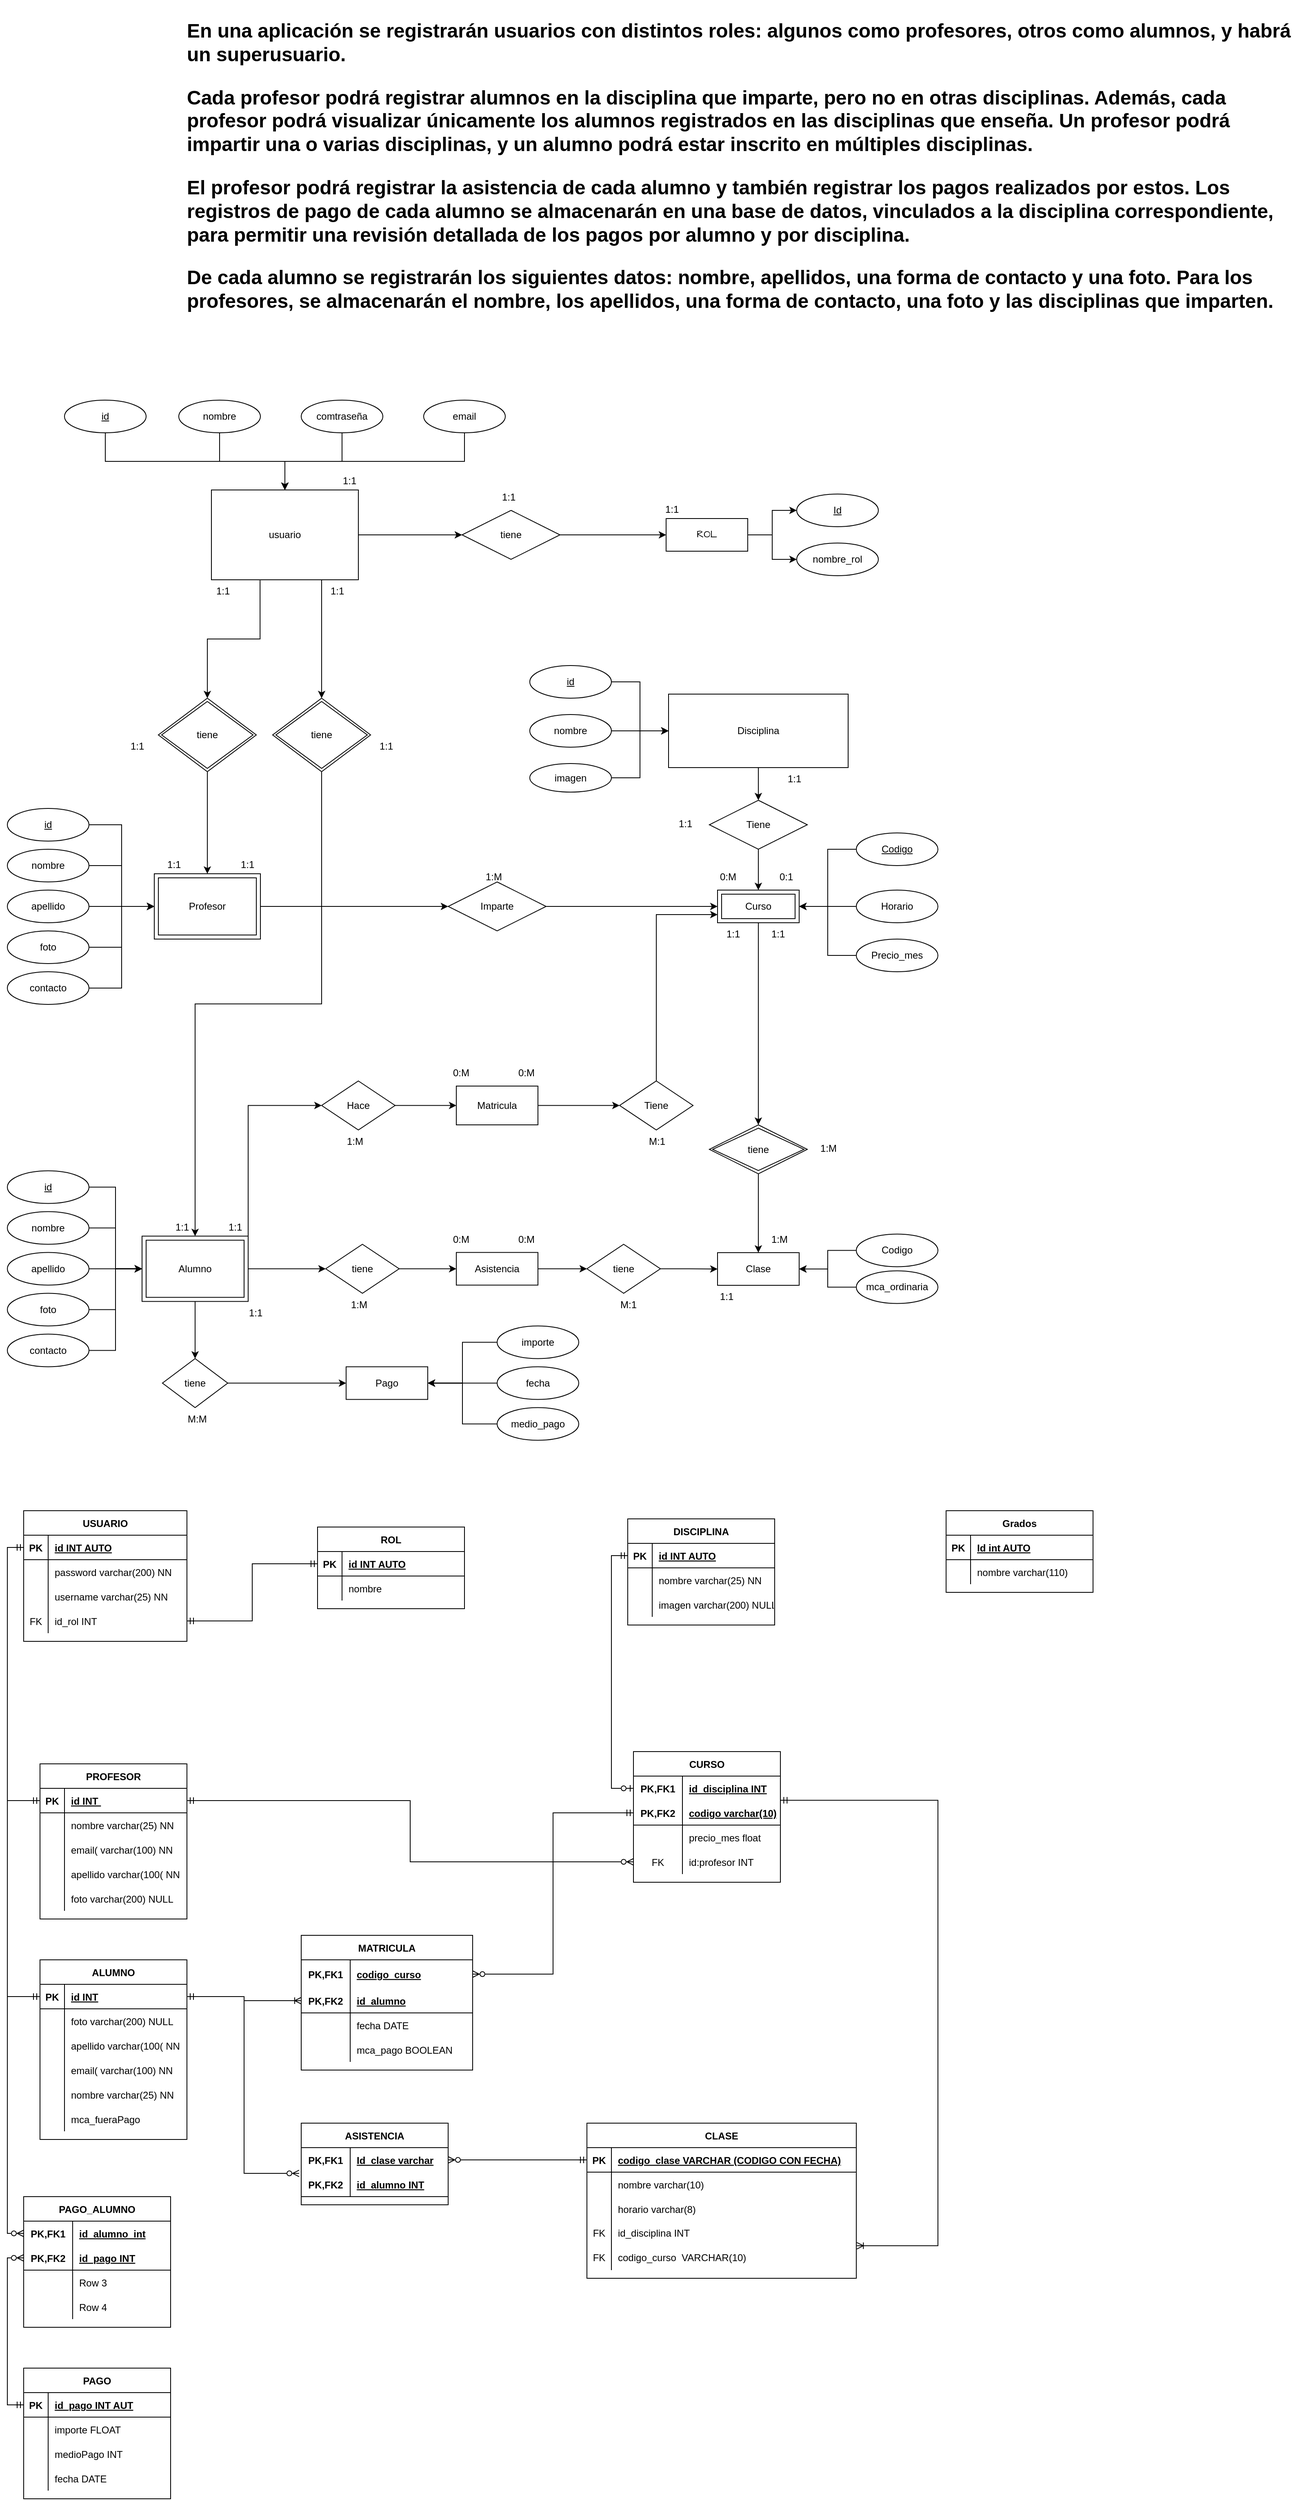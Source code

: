 <mxfile version="13.9.9" type="device" pages="2"><diagram id="Mflkv-v4IM2D1DRGNsUt" name="Página-1"><mxGraphModel dx="2249" dy="1983" grid="1" gridSize="10" guides="1" tooltips="1" connect="1" arrows="1" fold="1" page="1" pageScale="1" pageWidth="827" pageHeight="1169" math="0" shadow="0"><root><mxCell id="0"/><mxCell id="1" parent="0"/><mxCell id="bshhs0ZwcCgJ_onVV9tS-68" value="&lt;h1&gt;&lt;p&gt;En una aplicación se registrarán usuarios con distintos roles: algunos como profesores, otros como alumnos, y habrá un superusuario.&lt;/p&gt;&lt;p&gt;Cada profesor podrá registrar alumnos en la disciplina que imparte, pero no en otras disciplinas. Además, cada profesor podrá visualizar únicamente los alumnos registrados en las disciplinas que enseña. Un profesor podrá impartir una o varias disciplinas, y un alumno podrá estar inscrito en múltiples disciplinas.&lt;/p&gt;&lt;p&gt;El profesor podrá registrar la asistencia de cada alumno y también registrar los pagos realizados por estos. Los registros de pago de cada alumno se almacenarán en una base de datos, vinculados a la disciplina correspondiente, para permitir una revisión detallada de los pagos por alumno y por disciplina.&lt;/p&gt;&lt;p&gt;De cada alumno se registrarán los siguientes datos: nombre, apellidos, una forma de contacto y una foto. Para los profesores, se almacenarán el nombre, los apellidos, una forma de contacto, una foto y las disciplinas que imparten.&lt;/p&gt;&lt;/h1&gt;" style="text;html=1;strokeColor=none;fillColor=none;spacing=5;spacingTop=-20;whiteSpace=wrap;overflow=hidden;rounded=0;" parent="1" vertex="1"><mxGeometry x="-25" y="-650" width="1370" height="430" as="geometry"/></mxCell><mxCell id="U02tAGb0j_G3hSNQ7-95-25" style="edgeStyle=orthogonalEdgeStyle;rounded=0;orthogonalLoop=1;jettySize=auto;html=1;exitX=1;exitY=0.5;exitDx=0;exitDy=0;entryX=0;entryY=0.5;entryDx=0;entryDy=0;" parent="1" source="bshhs0ZwcCgJ_onVV9tS-69" target="U02tAGb0j_G3hSNQ7-95-24" edge="1"><mxGeometry relative="1" as="geometry"/></mxCell><mxCell id="gS0FB4GZesPMZkukI_1D-53" style="edgeStyle=orthogonalEdgeStyle;rounded=0;orthogonalLoop=1;jettySize=auto;html=1;exitX=0.5;exitY=1;exitDx=0;exitDy=0;entryX=0.5;entryY=0;entryDx=0;entryDy=0;" parent="1" source="gS0FB4GZesPMZkukI_1D-244" target="gS0FB4GZesPMZkukI_1D-246" edge="1"><mxGeometry relative="1" as="geometry"><mxPoint x="5" y="300" as="sourcePoint"/><mxPoint x="5" y="410" as="targetPoint"/></mxGeometry></mxCell><mxCell id="gS0FB4GZesPMZkukI_1D-75" style="edgeStyle=orthogonalEdgeStyle;rounded=0;orthogonalLoop=1;jettySize=auto;html=1;exitX=0.75;exitY=1;exitDx=0;exitDy=0;entryX=0.5;entryY=0;entryDx=0;entryDy=0;" parent="1" source="bshhs0ZwcCgJ_onVV9tS-69" target="gS0FB4GZesPMZkukI_1D-245" edge="1"><mxGeometry relative="1" as="geometry"><mxPoint x="145" y="210" as="targetPoint"/></mxGeometry></mxCell><mxCell id="bshhs0ZwcCgJ_onVV9tS-69" value="usuario" style="whiteSpace=wrap;html=1;align=center;" parent="1" vertex="1"><mxGeometry x="10" y="-60" width="180" height="110" as="geometry"/></mxCell><mxCell id="gS0FB4GZesPMZkukI_1D-64" style="edgeStyle=orthogonalEdgeStyle;rounded=0;orthogonalLoop=1;jettySize=auto;html=1;exitX=1;exitY=0;exitDx=0;exitDy=0;entryX=0;entryY=0.5;entryDx=0;entryDy=0;" parent="1" source="gS0FB4GZesPMZkukI_1D-247" target="gS0FB4GZesPMZkukI_1D-59" edge="1"><mxGeometry relative="1" as="geometry"><mxPoint x="80" y="853.75" as="sourcePoint"/></mxGeometry></mxCell><mxCell id="gS0FB4GZesPMZkukI_1D-68" style="edgeStyle=orthogonalEdgeStyle;rounded=0;orthogonalLoop=1;jettySize=auto;html=1;exitX=1;exitY=0.5;exitDx=0;exitDy=0;entryX=0;entryY=0.5;entryDx=0;entryDy=0;" parent="1" source="gS0FB4GZesPMZkukI_1D-247" target="gS0FB4GZesPMZkukI_1D-62" edge="1"><mxGeometry relative="1" as="geometry"><mxPoint x="80" y="893.75" as="sourcePoint"/></mxGeometry></mxCell><mxCell id="U02tAGb0j_G3hSNQ7-95-13" style="edgeStyle=orthogonalEdgeStyle;rounded=0;orthogonalLoop=1;jettySize=auto;html=1;exitX=1;exitY=0.5;exitDx=0;exitDy=0;entryX=0;entryY=0.5;entryDx=0;entryDy=0;" parent="1" source="gS0FB4GZesPMZkukI_1D-246" target="U02tAGb0j_G3hSNQ7-95-11" edge="1"><mxGeometry relative="1" as="geometry"><mxPoint x="96" y="435" as="targetPoint"/><mxPoint x="70" y="450" as="sourcePoint"/></mxGeometry></mxCell><mxCell id="gS0FB4GZesPMZkukI_1D-11" style="edgeStyle=orthogonalEdgeStyle;rounded=0;orthogonalLoop=1;jettySize=auto;html=1;exitX=0.5;exitY=1;exitDx=0;exitDy=0;entryX=0.5;entryY=0;entryDx=0;entryDy=0;" parent="1" source="bshhs0ZwcCgJ_onVV9tS-74" target="gS0FB4GZesPMZkukI_1D-8" edge="1"><mxGeometry relative="1" as="geometry"/></mxCell><mxCell id="bshhs0ZwcCgJ_onVV9tS-74" value="Disciplina" style="whiteSpace=wrap;html=1;align=center;" parent="1" vertex="1"><mxGeometry x="570" y="190" width="220" height="90" as="geometry"/></mxCell><mxCell id="gS0FB4GZesPMZkukI_1D-29" style="edgeStyle=orthogonalEdgeStyle;rounded=0;orthogonalLoop=1;jettySize=auto;html=1;exitX=1;exitY=0.5;exitDx=0;exitDy=0;entryX=0;entryY=0.5;entryDx=0;entryDy=0;" parent="1" source="bshhs0ZwcCgJ_onVV9tS-75" target="gS0FB4GZesPMZkukI_1D-246" edge="1"><mxGeometry relative="1" as="geometry"><mxPoint x="-60" y="450" as="targetPoint"/></mxGeometry></mxCell><mxCell id="bshhs0ZwcCgJ_onVV9tS-75" value="&lt;u&gt;id&lt;/u&gt;" style="ellipse;whiteSpace=wrap;html=1;align=center;" parent="1" vertex="1"><mxGeometry x="-240" y="330" width="100" height="40" as="geometry"/></mxCell><mxCell id="gS0FB4GZesPMZkukI_1D-30" style="edgeStyle=orthogonalEdgeStyle;rounded=0;orthogonalLoop=1;jettySize=auto;html=1;exitX=1;exitY=0.5;exitDx=0;exitDy=0;entryX=0;entryY=0.5;entryDx=0;entryDy=0;" parent="1" source="bshhs0ZwcCgJ_onVV9tS-76" target="gS0FB4GZesPMZkukI_1D-246" edge="1"><mxGeometry relative="1" as="geometry"><mxPoint x="-60" y="450" as="targetPoint"/></mxGeometry></mxCell><mxCell id="bshhs0ZwcCgJ_onVV9tS-76" value="nombre" style="ellipse;whiteSpace=wrap;html=1;align=center;" parent="1" vertex="1"><mxGeometry x="-240" y="380" width="100" height="40" as="geometry"/></mxCell><mxCell id="gS0FB4GZesPMZkukI_1D-31" style="edgeStyle=orthogonalEdgeStyle;rounded=0;orthogonalLoop=1;jettySize=auto;html=1;exitX=1;exitY=0.5;exitDx=0;exitDy=0;entryX=0;entryY=0.5;entryDx=0;entryDy=0;" parent="1" source="bshhs0ZwcCgJ_onVV9tS-77" target="gS0FB4GZesPMZkukI_1D-246" edge="1"><mxGeometry relative="1" as="geometry"><mxPoint x="-60" y="450" as="targetPoint"/></mxGeometry></mxCell><mxCell id="bshhs0ZwcCgJ_onVV9tS-77" value="apellido" style="ellipse;whiteSpace=wrap;html=1;align=center;" parent="1" vertex="1"><mxGeometry x="-240" y="430" width="100" height="40" as="geometry"/></mxCell><mxCell id="gS0FB4GZesPMZkukI_1D-32" style="edgeStyle=orthogonalEdgeStyle;rounded=0;orthogonalLoop=1;jettySize=auto;html=1;exitX=1;exitY=0.5;exitDx=0;exitDy=0;entryX=0;entryY=0.5;entryDx=0;entryDy=0;" parent="1" source="bshhs0ZwcCgJ_onVV9tS-78" target="gS0FB4GZesPMZkukI_1D-246" edge="1"><mxGeometry relative="1" as="geometry"><mxPoint x="-60" y="450" as="targetPoint"/></mxGeometry></mxCell><mxCell id="bshhs0ZwcCgJ_onVV9tS-78" value="foto" style="ellipse;whiteSpace=wrap;html=1;align=center;" parent="1" vertex="1"><mxGeometry x="-240" y="480" width="100" height="40" as="geometry"/></mxCell><mxCell id="gS0FB4GZesPMZkukI_1D-33" style="edgeStyle=orthogonalEdgeStyle;rounded=0;orthogonalLoop=1;jettySize=auto;html=1;exitX=1;exitY=0.5;exitDx=0;exitDy=0;entryX=0;entryY=0.5;entryDx=0;entryDy=0;" parent="1" source="bshhs0ZwcCgJ_onVV9tS-79" target="gS0FB4GZesPMZkukI_1D-246" edge="1"><mxGeometry relative="1" as="geometry"><mxPoint x="-60" y="450" as="targetPoint"/></mxGeometry></mxCell><mxCell id="bshhs0ZwcCgJ_onVV9tS-79" value="contacto" style="ellipse;whiteSpace=wrap;html=1;align=center;" parent="1" vertex="1"><mxGeometry x="-240" y="530" width="100" height="40" as="geometry"/></mxCell><mxCell id="gS0FB4GZesPMZkukI_1D-6" style="edgeStyle=orthogonalEdgeStyle;rounded=0;orthogonalLoop=1;jettySize=auto;html=1;exitX=1;exitY=0.5;exitDx=0;exitDy=0;entryX=0;entryY=0.5;entryDx=0;entryDy=0;" parent="1" source="bshhs0ZwcCgJ_onVV9tS-80" target="bshhs0ZwcCgJ_onVV9tS-74" edge="1"><mxGeometry relative="1" as="geometry"/></mxCell><mxCell id="bshhs0ZwcCgJ_onVV9tS-80" value="&lt;u&gt;id&lt;/u&gt;" style="ellipse;whiteSpace=wrap;html=1;align=center;" parent="1" vertex="1"><mxGeometry x="400" y="155" width="100" height="40" as="geometry"/></mxCell><mxCell id="gS0FB4GZesPMZkukI_1D-7" style="edgeStyle=orthogonalEdgeStyle;rounded=0;orthogonalLoop=1;jettySize=auto;html=1;exitX=1;exitY=0.5;exitDx=0;exitDy=0;" parent="1" source="bshhs0ZwcCgJ_onVV9tS-81" target="bshhs0ZwcCgJ_onVV9tS-74" edge="1"><mxGeometry relative="1" as="geometry"/></mxCell><mxCell id="bshhs0ZwcCgJ_onVV9tS-81" value="nombre" style="ellipse;whiteSpace=wrap;html=1;align=center;" parent="1" vertex="1"><mxGeometry x="400" y="215" width="100" height="40" as="geometry"/></mxCell><mxCell id="gS0FB4GZesPMZkukI_1D-18" style="edgeStyle=orthogonalEdgeStyle;rounded=0;orthogonalLoop=1;jettySize=auto;html=1;exitX=0;exitY=0.5;exitDx=0;exitDy=0;entryX=1;entryY=0.5;entryDx=0;entryDy=0;" parent="1" source="bshhs0ZwcCgJ_onVV9tS-82" target="gS0FB4GZesPMZkukI_1D-3" edge="1"><mxGeometry relative="1" as="geometry"/></mxCell><mxCell id="bshhs0ZwcCgJ_onVV9tS-82" value="Horario" style="ellipse;whiteSpace=wrap;html=1;align=center;" parent="1" vertex="1"><mxGeometry x="800" y="430" width="100" height="40" as="geometry"/></mxCell><mxCell id="U02tAGb0j_G3hSNQ7-95-22" style="edgeStyle=orthogonalEdgeStyle;rounded=0;orthogonalLoop=1;jettySize=auto;html=1;exitX=1;exitY=0.5;exitDx=0;exitDy=0;entryX=0;entryY=0.5;entryDx=0;entryDy=0;" parent="1" source="U02tAGb0j_G3hSNQ7-95-1" target="U02tAGb0j_G3hSNQ7-95-2" edge="1"><mxGeometry relative="1" as="geometry"/></mxCell><mxCell id="U02tAGb0j_G3hSNQ7-95-23" style="edgeStyle=orthogonalEdgeStyle;rounded=0;orthogonalLoop=1;jettySize=auto;html=1;exitX=1;exitY=0.5;exitDx=0;exitDy=0;entryX=0;entryY=0.5;entryDx=0;entryDy=0;" parent="1" source="U02tAGb0j_G3hSNQ7-95-1" target="U02tAGb0j_G3hSNQ7-95-3" edge="1"><mxGeometry relative="1" as="geometry"/></mxCell><mxCell id="U02tAGb0j_G3hSNQ7-95-1" value="ROL" style="whiteSpace=wrap;html=1;align=center;hachureGap=4;fontFamily=Architects Daughter;fontSource=https%3A%2F%2Ffonts.googleapis.com%2Fcss%3Ffamily%3DArchitects%2BDaughter;" parent="1" vertex="1"><mxGeometry x="567" y="-25" width="100" height="40" as="geometry"/></mxCell><mxCell id="U02tAGb0j_G3hSNQ7-95-2" value="&lt;u&gt;Id&lt;/u&gt;" style="ellipse;whiteSpace=wrap;html=1;align=center;" parent="1" vertex="1"><mxGeometry x="727" y="-55" width="100" height="40" as="geometry"/></mxCell><mxCell id="U02tAGb0j_G3hSNQ7-95-3" value="nombre_rol" style="ellipse;whiteSpace=wrap;html=1;align=center;" parent="1" vertex="1"><mxGeometry x="727" y="5" width="100" height="40" as="geometry"/></mxCell><mxCell id="gS0FB4GZesPMZkukI_1D-5" style="edgeStyle=orthogonalEdgeStyle;rounded=0;orthogonalLoop=1;jettySize=auto;html=1;exitX=1;exitY=0.5;exitDx=0;exitDy=0;entryX=0;entryY=0.5;entryDx=0;entryDy=0;" parent="1" source="U02tAGb0j_G3hSNQ7-95-11" target="gS0FB4GZesPMZkukI_1D-3" edge="1"><mxGeometry relative="1" as="geometry"/></mxCell><mxCell id="U02tAGb0j_G3hSNQ7-95-11" value="Imparte&lt;span style=&quot;color: rgba(0, 0, 0, 0); font-family: monospace; font-size: 0px; text-align: start; text-wrap: nowrap;&quot;&gt;%3CmxGraphModel%3E%3Croot%3E%3CmxCell%20id%3D%220%22%2F%3E%3CmxCell%20id%3D%221%22%20parent%3D%220%22%2F%3E%3CmxCell%20id%3D%222%22%20value%3D%22%26lt%3Bu%26gt%3Bid%26lt%3B%2Fu%26gt%3B%22%20style%3D%22ellipse%3BwhiteSpace%3Dwrap%3Bhtml%3D1%3Balign%3Dcenter%3B%22%20vertex%3D%221%22%20parent%3D%221%22%3E%3CmxGeometry%20x%3D%221072%22%20y%3D%22160%22%20width%3D%22100%22%20height%3D%2240%22%20as%3D%22geometry%22%2F%3E%3C%2FmxCell%3E%3CmxCell%20id%3D%223%22%20value%3D%22nombre%22%20style%3D%22ellipse%3BwhiteSpace%3Dwrap%3Bhtml%3D1%3Balign%3Dcenter%3B%22%20vertex%3D%221%22%20parent%3D%221%22%3E%3CmxGeometry%20x%3D%221072%22%20y%3D%22220%22%20width%3D%22100%22%20height%3D%2240%22%20as%3D%22geometry%22%2F%3E%3C%2FmxCell%3E%3CmxCell%20id%3D%224%22%20value%3D%22Horario%22%20style%3D%22ellipse%3BwhiteSpace%3Dwrap%3Bhtml%3D1%3Balign%3Dcenter%3B%22%20vertex%3D%221%22%20parent%3D%221%22%3E%3CmxGeometry%20x%3D%221072%22%20y%3D%22290%22%20width%3D%22100%22%20height%3D%2240%22%20as%3D%22geometry%22%2F%3E%3C%2FmxCell%3E%3C%2Froot%3E%3C%2FmxGraphModel%3E&lt;/span&gt;&lt;span style=&quot;color: rgba(0, 0, 0, 0); font-family: monospace; font-size: 0px; text-align: start; text-wrap: nowrap;&quot;&gt;%3CmxGraphModel%3E%3Croot%3E%3CmxCell%20id%3D%220%22%2F%3E%3CmxCell%20id%3D%221%22%20parent%3D%220%22%2F%3E%3CmxCell%20id%3D%222%22%20value%3D%22%26lt%3Bu%26gt%3Bid%26lt%3B%2Fu%26gt%3B%22%20style%3D%22ellipse%3BwhiteSpace%3Dwrap%3Bhtml%3D1%3Balign%3Dcenter%3B%22%20vertex%3D%221%22%20parent%3D%221%22%3E%3CmxGeometry%20x%3D%221072%22%20y%3D%22160%22%20width%3D%22100%22%20height%3D%2240%22%20as%3D%22geometry%22%2F%3E%3C%2FmxCell%3E%3CmxCell%20id%3D%223%22%20value%3D%22nombre%22%20style%3D%22ellipse%3BwhiteSpace%3Dwrap%3Bhtml%3D1%3Balign%3Dcenter%3B%22%20vertex%3D%221%22%20parent%3D%221%22%3E%3CmxGeometry%20x%3D%221072%22%20y%3D%22220%22%20width%3D%22100%22%20height%3D%2240%22%20as%3D%22geometry%22%2F%3E%3C%2FmxCell%3E%3CmxCell%20id%3D%224%22%20value%3D%22Horario%22%20style%3D%22ellipse%3BwhiteSpace%3Dwrap%3Bhtml%3D1%3Balign%3Dcenter%3B%22%20vertex%3D%221%22%20parent%3D%221%22%3E%3CmxGeometry%20x%3D%221072%22%20y%3D%22290%22%20width%3D%22100%22%20height%3D%2240%22%20as%3D%22geometry%22%2F%3E%3C%2FmxCell%3E%3C%2Froot%3E%3C%2FmxGraphModel%3E&lt;/span&gt;" style="shape=rhombus;perimeter=rhombusPerimeter;whiteSpace=wrap;html=1;align=center;" parent="1" vertex="1"><mxGeometry x="300" y="420" width="120" height="60" as="geometry"/></mxCell><mxCell id="U02tAGb0j_G3hSNQ7-95-26" style="edgeStyle=orthogonalEdgeStyle;rounded=0;orthogonalLoop=1;jettySize=auto;html=1;exitX=1;exitY=0.5;exitDx=0;exitDy=0;entryX=0;entryY=0.5;entryDx=0;entryDy=0;" parent="1" source="U02tAGb0j_G3hSNQ7-95-24" target="U02tAGb0j_G3hSNQ7-95-1" edge="1"><mxGeometry relative="1" as="geometry"/></mxCell><mxCell id="U02tAGb0j_G3hSNQ7-95-24" value="tiene" style="shape=rhombus;perimeter=rhombusPerimeter;whiteSpace=wrap;html=1;align=center;" parent="1" vertex="1"><mxGeometry x="317" y="-35" width="120" height="60" as="geometry"/></mxCell><mxCell id="gS0FB4GZesPMZkukI_1D-13" style="edgeStyle=orthogonalEdgeStyle;rounded=0;orthogonalLoop=1;jettySize=auto;html=1;exitX=0.5;exitY=1;exitDx=0;exitDy=0;entryX=0.5;entryY=0;entryDx=0;entryDy=0;" parent="1" source="gS0FB4GZesPMZkukI_1D-3" target="gS0FB4GZesPMZkukI_1D-73" edge="1"><mxGeometry relative="1" as="geometry"><mxPoint x="678" y="550" as="targetPoint"/></mxGeometry></mxCell><mxCell id="gS0FB4GZesPMZkukI_1D-3" value="Curso" style="shape=ext;margin=3;double=1;whiteSpace=wrap;html=1;align=center;" parent="1" vertex="1"><mxGeometry x="630" y="430" width="100" height="40" as="geometry"/></mxCell><mxCell id="gS0FB4GZesPMZkukI_1D-12" style="edgeStyle=orthogonalEdgeStyle;rounded=0;orthogonalLoop=1;jettySize=auto;html=1;exitX=0.5;exitY=1;exitDx=0;exitDy=0;" parent="1" source="gS0FB4GZesPMZkukI_1D-8" target="gS0FB4GZesPMZkukI_1D-3" edge="1"><mxGeometry relative="1" as="geometry"/></mxCell><mxCell id="gS0FB4GZesPMZkukI_1D-8" value="Tiene" style="shape=rhombus;perimeter=rhombusPerimeter;whiteSpace=wrap;html=1;align=center;" parent="1" vertex="1"><mxGeometry x="620" y="320" width="120" height="60" as="geometry"/></mxCell><mxCell id="gS0FB4GZesPMZkukI_1D-14" style="edgeStyle=orthogonalEdgeStyle;rounded=0;orthogonalLoop=1;jettySize=auto;html=1;exitX=0.5;exitY=1;exitDx=0;exitDy=0;entryX=0.5;entryY=0;entryDx=0;entryDy=0;" parent="1" source="gS0FB4GZesPMZkukI_1D-73" target="rVxZauOqWMavjw-QPtEj-25" edge="1"><mxGeometry relative="1" as="geometry"><mxPoint x="680" y="776.25" as="sourcePoint"/><mxPoint x="680" y="873.75" as="targetPoint"/></mxGeometry></mxCell><mxCell id="gS0FB4GZesPMZkukI_1D-17" style="edgeStyle=orthogonalEdgeStyle;rounded=0;orthogonalLoop=1;jettySize=auto;html=1;exitX=0;exitY=0.5;exitDx=0;exitDy=0;entryX=1;entryY=0.5;entryDx=0;entryDy=0;" parent="1" source="gS0FB4GZesPMZkukI_1D-16" target="gS0FB4GZesPMZkukI_1D-3" edge="1"><mxGeometry relative="1" as="geometry"/></mxCell><mxCell id="gS0FB4GZesPMZkukI_1D-16" value="Codigo" style="ellipse;whiteSpace=wrap;html=1;align=center;fontStyle=4;" parent="1" vertex="1"><mxGeometry x="800" y="360" width="100" height="40" as="geometry"/></mxCell><mxCell id="gS0FB4GZesPMZkukI_1D-34" style="edgeStyle=orthogonalEdgeStyle;rounded=0;orthogonalLoop=1;jettySize=auto;html=1;exitX=1;exitY=0.5;exitDx=0;exitDy=0;entryX=0;entryY=0.5;entryDx=0;entryDy=0;" parent="1" source="gS0FB4GZesPMZkukI_1D-19" target="gS0FB4GZesPMZkukI_1D-247" edge="1"><mxGeometry relative="1" as="geometry"><mxPoint x="-60" y="710" as="targetPoint"/></mxGeometry></mxCell><mxCell id="gS0FB4GZesPMZkukI_1D-19" value="&lt;u&gt;id&lt;/u&gt;" style="ellipse;whiteSpace=wrap;html=1;align=center;" parent="1" vertex="1"><mxGeometry x="-240" y="773.75" width="100" height="40" as="geometry"/></mxCell><mxCell id="gS0FB4GZesPMZkukI_1D-35" style="edgeStyle=orthogonalEdgeStyle;rounded=0;orthogonalLoop=1;jettySize=auto;html=1;exitX=1;exitY=0.5;exitDx=0;exitDy=0;entryX=0;entryY=0.5;entryDx=0;entryDy=0;" parent="1" source="gS0FB4GZesPMZkukI_1D-20" target="gS0FB4GZesPMZkukI_1D-247" edge="1"><mxGeometry relative="1" as="geometry"><mxPoint x="-60" y="710" as="targetPoint"/></mxGeometry></mxCell><mxCell id="gS0FB4GZesPMZkukI_1D-20" value="nombre" style="ellipse;whiteSpace=wrap;html=1;align=center;" parent="1" vertex="1"><mxGeometry x="-240" y="823.75" width="100" height="40" as="geometry"/></mxCell><mxCell id="gS0FB4GZesPMZkukI_1D-36" style="edgeStyle=orthogonalEdgeStyle;rounded=0;orthogonalLoop=1;jettySize=auto;html=1;exitX=1;exitY=0.5;exitDx=0;exitDy=0;entryX=0;entryY=0.5;entryDx=0;entryDy=0;" parent="1" source="gS0FB4GZesPMZkukI_1D-21" target="gS0FB4GZesPMZkukI_1D-247" edge="1"><mxGeometry relative="1" as="geometry"><mxPoint x="-60" y="710" as="targetPoint"/></mxGeometry></mxCell><mxCell id="gS0FB4GZesPMZkukI_1D-21" value="apellido" style="ellipse;whiteSpace=wrap;html=1;align=center;" parent="1" vertex="1"><mxGeometry x="-240" y="873.75" width="100" height="40" as="geometry"/></mxCell><mxCell id="gS0FB4GZesPMZkukI_1D-37" style="edgeStyle=orthogonalEdgeStyle;rounded=0;orthogonalLoop=1;jettySize=auto;html=1;exitX=1;exitY=0.5;exitDx=0;exitDy=0;entryX=0;entryY=0.5;entryDx=0;entryDy=0;" parent="1" source="gS0FB4GZesPMZkukI_1D-22" target="gS0FB4GZesPMZkukI_1D-247" edge="1"><mxGeometry relative="1" as="geometry"><mxPoint x="-60" y="710" as="targetPoint"/></mxGeometry></mxCell><mxCell id="gS0FB4GZesPMZkukI_1D-22" value="foto" style="ellipse;whiteSpace=wrap;html=1;align=center;" parent="1" vertex="1"><mxGeometry x="-240" y="923.75" width="100" height="40" as="geometry"/></mxCell><mxCell id="gS0FB4GZesPMZkukI_1D-38" style="edgeStyle=orthogonalEdgeStyle;rounded=0;orthogonalLoop=1;jettySize=auto;html=1;entryX=0;entryY=0.5;entryDx=0;entryDy=0;exitX=1;exitY=0.5;exitDx=0;exitDy=0;" parent="1" source="gS0FB4GZesPMZkukI_1D-23" target="gS0FB4GZesPMZkukI_1D-247" edge="1"><mxGeometry relative="1" as="geometry"><mxPoint x="-110" y="840" as="sourcePoint"/><mxPoint x="-60" y="710" as="targetPoint"/></mxGeometry></mxCell><mxCell id="gS0FB4GZesPMZkukI_1D-23" value="contacto" style="ellipse;whiteSpace=wrap;html=1;align=center;" parent="1" vertex="1"><mxGeometry x="-240" y="973.75" width="100" height="40" as="geometry"/></mxCell><mxCell id="gS0FB4GZesPMZkukI_1D-42" style="edgeStyle=orthogonalEdgeStyle;rounded=0;orthogonalLoop=1;jettySize=auto;html=1;exitX=0.5;exitY=1;exitDx=0;exitDy=0;entryX=0.5;entryY=0;entryDx=0;entryDy=0;" parent="1" source="gS0FB4GZesPMZkukI_1D-39" target="bshhs0ZwcCgJ_onVV9tS-69" edge="1"><mxGeometry relative="1" as="geometry"/></mxCell><mxCell id="gS0FB4GZesPMZkukI_1D-39" value="nombre" style="ellipse;whiteSpace=wrap;html=1;align=center;" parent="1" vertex="1"><mxGeometry x="-30" y="-170" width="100" height="40" as="geometry"/></mxCell><mxCell id="gS0FB4GZesPMZkukI_1D-43" style="edgeStyle=orthogonalEdgeStyle;rounded=0;orthogonalLoop=1;jettySize=auto;html=1;exitX=0.5;exitY=1;exitDx=0;exitDy=0;" parent="1" source="gS0FB4GZesPMZkukI_1D-40" target="bshhs0ZwcCgJ_onVV9tS-69" edge="1"><mxGeometry relative="1" as="geometry"/></mxCell><mxCell id="gS0FB4GZesPMZkukI_1D-40" value="comtraseña" style="ellipse;whiteSpace=wrap;html=1;align=center;" parent="1" vertex="1"><mxGeometry x="120" y="-170" width="100" height="40" as="geometry"/></mxCell><mxCell id="gS0FB4GZesPMZkukI_1D-44" style="edgeStyle=orthogonalEdgeStyle;rounded=0;orthogonalLoop=1;jettySize=auto;html=1;exitX=0.5;exitY=1;exitDx=0;exitDy=0;entryX=0.5;entryY=0;entryDx=0;entryDy=0;" parent="1" source="gS0FB4GZesPMZkukI_1D-41" target="bshhs0ZwcCgJ_onVV9tS-69" edge="1"><mxGeometry relative="1" as="geometry"/></mxCell><mxCell id="gS0FB4GZesPMZkukI_1D-41" value="email" style="ellipse;whiteSpace=wrap;html=1;align=center;" parent="1" vertex="1"><mxGeometry x="270" y="-170" width="100" height="40" as="geometry"/></mxCell><mxCell id="_lmXwQP5ejawGsEZyamH-1" style="edgeStyle=orthogonalEdgeStyle;rounded=0;orthogonalLoop=1;jettySize=auto;html=1;exitX=0;exitY=0.5;exitDx=0;exitDy=0;" parent="1" source="gS0FB4GZesPMZkukI_1D-45" target="rVxZauOqWMavjw-QPtEj-25" edge="1"><mxGeometry relative="1" as="geometry"/></mxCell><mxCell id="gS0FB4GZesPMZkukI_1D-45" value="Codigo" style="ellipse;whiteSpace=wrap;html=1;align=center;" parent="1" vertex="1"><mxGeometry x="800" y="851.25" width="100" height="40" as="geometry"/></mxCell><mxCell id="gS0FB4GZesPMZkukI_1D-48" style="edgeStyle=orthogonalEdgeStyle;rounded=0;orthogonalLoop=1;jettySize=auto;html=1;exitX=0;exitY=0.5;exitDx=0;exitDy=0;entryX=1;entryY=0.5;entryDx=0;entryDy=0;" parent="1" source="gS0FB4GZesPMZkukI_1D-47" target="gS0FB4GZesPMZkukI_1D-3" edge="1"><mxGeometry relative="1" as="geometry"/></mxCell><mxCell id="gS0FB4GZesPMZkukI_1D-47" value="Precio_mes" style="ellipse;whiteSpace=wrap;html=1;align=center;" parent="1" vertex="1"><mxGeometry x="800" y="490" width="100" height="40" as="geometry"/></mxCell><mxCell id="gS0FB4GZesPMZkukI_1D-56" style="edgeStyle=orthogonalEdgeStyle;rounded=0;orthogonalLoop=1;jettySize=auto;html=1;exitX=0.331;exitY=1.006;exitDx=0;exitDy=0;entryX=0.5;entryY=0;entryDx=0;entryDy=0;exitPerimeter=0;" parent="1" source="bshhs0ZwcCgJ_onVV9tS-69" target="gS0FB4GZesPMZkukI_1D-244" edge="1"><mxGeometry relative="1" as="geometry"><mxPoint x="120" y="20" as="sourcePoint"/><mxPoint x="5" y="210" as="targetPoint"/><Array as="points"/></mxGeometry></mxCell><mxCell id="gS0FB4GZesPMZkukI_1D-67" style="edgeStyle=orthogonalEdgeStyle;rounded=0;orthogonalLoop=1;jettySize=auto;html=1;exitX=1;exitY=0.5;exitDx=0;exitDy=0;" parent="1" source="gS0FB4GZesPMZkukI_1D-58" target="gS0FB4GZesPMZkukI_1D-63" edge="1"><mxGeometry relative="1" as="geometry"/></mxCell><mxCell id="gS0FB4GZesPMZkukI_1D-58" value="Matricula" style="whiteSpace=wrap;html=1;align=center;" parent="1" vertex="1"><mxGeometry x="310" y="670" width="100" height="47.5" as="geometry"/></mxCell><mxCell id="gS0FB4GZesPMZkukI_1D-65" style="edgeStyle=orthogonalEdgeStyle;rounded=0;orthogonalLoop=1;jettySize=auto;html=1;exitX=1;exitY=0.5;exitDx=0;exitDy=0;entryX=0;entryY=0.5;entryDx=0;entryDy=0;" parent="1" source="gS0FB4GZesPMZkukI_1D-59" target="gS0FB4GZesPMZkukI_1D-58" edge="1"><mxGeometry relative="1" as="geometry"/></mxCell><mxCell id="gS0FB4GZesPMZkukI_1D-59" value="Hace" style="shape=rhombus;perimeter=rhombusPerimeter;whiteSpace=wrap;html=1;align=center;" parent="1" vertex="1"><mxGeometry x="145" y="663.75" width="90" height="60" as="geometry"/></mxCell><mxCell id="gS0FB4GZesPMZkukI_1D-71" style="edgeStyle=orthogonalEdgeStyle;rounded=0;orthogonalLoop=1;jettySize=auto;html=1;exitX=1;exitY=0.5;exitDx=0;exitDy=0;entryX=0;entryY=0.5;entryDx=0;entryDy=0;" parent="1" source="gS0FB4GZesPMZkukI_1D-60" target="gS0FB4GZesPMZkukI_1D-70" edge="1"><mxGeometry relative="1" as="geometry"/></mxCell><mxCell id="gS0FB4GZesPMZkukI_1D-60" value="Asistencia" style="whiteSpace=wrap;html=1;align=center;" parent="1" vertex="1"><mxGeometry x="310" y="873.75" width="100" height="40" as="geometry"/></mxCell><mxCell id="gS0FB4GZesPMZkukI_1D-69" style="edgeStyle=orthogonalEdgeStyle;rounded=0;orthogonalLoop=1;jettySize=auto;html=1;exitX=1;exitY=0.5;exitDx=0;exitDy=0;entryX=0;entryY=0.5;entryDx=0;entryDy=0;" parent="1" source="gS0FB4GZesPMZkukI_1D-62" target="gS0FB4GZesPMZkukI_1D-60" edge="1"><mxGeometry relative="1" as="geometry"/></mxCell><mxCell id="gS0FB4GZesPMZkukI_1D-62" value="tiene" style="shape=rhombus;perimeter=rhombusPerimeter;whiteSpace=wrap;html=1;align=center;" parent="1" vertex="1"><mxGeometry x="150" y="863.75" width="90" height="60" as="geometry"/></mxCell><mxCell id="gS0FB4GZesPMZkukI_1D-66" style="edgeStyle=orthogonalEdgeStyle;rounded=0;orthogonalLoop=1;jettySize=auto;html=1;exitX=0.5;exitY=0;exitDx=0;exitDy=0;entryX=0;entryY=0.75;entryDx=0;entryDy=0;" parent="1" source="gS0FB4GZesPMZkukI_1D-63" target="gS0FB4GZesPMZkukI_1D-3" edge="1"><mxGeometry relative="1" as="geometry"/></mxCell><mxCell id="gS0FB4GZesPMZkukI_1D-63" value="Tiene" style="shape=rhombus;perimeter=rhombusPerimeter;whiteSpace=wrap;html=1;align=center;" parent="1" vertex="1"><mxGeometry x="510" y="663.75" width="90" height="60" as="geometry"/></mxCell><mxCell id="gS0FB4GZesPMZkukI_1D-72" style="edgeStyle=orthogonalEdgeStyle;rounded=0;orthogonalLoop=1;jettySize=auto;html=1;exitX=1;exitY=0.5;exitDx=0;exitDy=0;entryX=0;entryY=0.5;entryDx=0;entryDy=0;" parent="1" source="gS0FB4GZesPMZkukI_1D-70" target="rVxZauOqWMavjw-QPtEj-25" edge="1"><mxGeometry relative="1" as="geometry"><mxPoint x="630" y="893.75" as="targetPoint"/></mxGeometry></mxCell><mxCell id="gS0FB4GZesPMZkukI_1D-70" value="tiene" style="shape=rhombus;perimeter=rhombusPerimeter;whiteSpace=wrap;html=1;align=center;" parent="1" vertex="1"><mxGeometry x="470" y="863.75" width="90" height="60" as="geometry"/></mxCell><mxCell id="gS0FB4GZesPMZkukI_1D-73" value="tiene" style="shape=rhombus;double=1;perimeter=rhombusPerimeter;whiteSpace=wrap;html=1;align=center;" parent="1" vertex="1"><mxGeometry x="620" y="717.5" width="120" height="60" as="geometry"/></mxCell><mxCell id="gS0FB4GZesPMZkukI_1D-76" value="1:1" style="text;strokeColor=none;fillColor=none;spacingLeft=4;spacingRight=4;overflow=hidden;rotatable=0;points=[[0,0.5],[1,0.5]];portConstraint=eastwest;fontSize=12;" parent="1" vertex="1"><mxGeometry x="-95" y="240" width="40" height="30" as="geometry"/></mxCell><mxCell id="gS0FB4GZesPMZkukI_1D-77" value="1:1" style="text;strokeColor=none;fillColor=none;spacingLeft=4;spacingRight=4;overflow=hidden;rotatable=0;points=[[0,0.5],[1,0.5]];portConstraint=eastwest;fontSize=12;" parent="1" vertex="1"><mxGeometry x="210" y="240" width="40" height="30" as="geometry"/></mxCell><mxCell id="gS0FB4GZesPMZkukI_1D-78" value="1:1" style="text;strokeColor=none;fillColor=none;spacingLeft=4;spacingRight=4;overflow=hidden;rotatable=0;points=[[0,0.5],[1,0.5]];portConstraint=eastwest;fontSize=12;" parent="1" vertex="1"><mxGeometry x="10" y="50" width="40" height="30" as="geometry"/></mxCell><mxCell id="gS0FB4GZesPMZkukI_1D-79" value="1:1" style="text;strokeColor=none;fillColor=none;spacingLeft=4;spacingRight=4;overflow=hidden;rotatable=0;points=[[0,0.5],[1,0.5]];portConstraint=eastwest;fontSize=12;" parent="1" vertex="1"><mxGeometry x="-50" y="385" width="40" height="30" as="geometry"/></mxCell><mxCell id="gS0FB4GZesPMZkukI_1D-80" value="1:1" style="text;strokeColor=none;fillColor=none;spacingLeft=4;spacingRight=4;overflow=hidden;rotatable=0;points=[[0,0.5],[1,0.5]];portConstraint=eastwest;fontSize=12;" parent="1" vertex="1"><mxGeometry x="150" y="50" width="40" height="30" as="geometry"/></mxCell><mxCell id="gS0FB4GZesPMZkukI_1D-81" value="1:1" style="text;strokeColor=none;fillColor=none;spacingLeft=4;spacingRight=4;overflow=hidden;rotatable=0;points=[[0,0.5],[1,0.5]];portConstraint=eastwest;fontSize=12;" parent="1" vertex="1"><mxGeometry x="-40" y="828.75" width="40" height="30" as="geometry"/></mxCell><mxCell id="gS0FB4GZesPMZkukI_1D-82" value="1:1" style="text;strokeColor=none;fillColor=none;spacingLeft=4;spacingRight=4;overflow=hidden;rotatable=0;points=[[0,0.5],[1,0.5]];portConstraint=eastwest;fontSize=12;" parent="1" vertex="1"><mxGeometry x="40" y="385" width="40" height="30" as="geometry"/></mxCell><mxCell id="gS0FB4GZesPMZkukI_1D-83" value="1:M" style="text;strokeColor=none;fillColor=none;spacingLeft=4;spacingRight=4;overflow=hidden;rotatable=0;points=[[0,0.5],[1,0.5]];portConstraint=eastwest;fontSize=12;" parent="1" vertex="1"><mxGeometry x="340" y="400" width="40" height="30" as="geometry"/></mxCell><mxCell id="gS0FB4GZesPMZkukI_1D-84" value="0:M" style="text;strokeColor=none;fillColor=none;spacingLeft=4;spacingRight=4;overflow=hidden;rotatable=0;points=[[0,0.5],[1,0.5]];portConstraint=eastwest;fontSize=12;" parent="1" vertex="1"><mxGeometry x="627" y="400" width="40" height="30" as="geometry"/></mxCell><mxCell id="gS0FB4GZesPMZkukI_1D-85" value="1:1" style="text;strokeColor=none;fillColor=none;spacingLeft=4;spacingRight=4;overflow=hidden;rotatable=0;points=[[0,0.5],[1,0.5]];portConstraint=eastwest;fontSize=12;" parent="1" vertex="1"><mxGeometry x="576.5" y="335" width="40" height="30" as="geometry"/></mxCell><mxCell id="gS0FB4GZesPMZkukI_1D-86" value="1:1" style="text;strokeColor=none;fillColor=none;spacingLeft=4;spacingRight=4;overflow=hidden;rotatable=0;points=[[0,0.5],[1,0.5]];portConstraint=eastwest;fontSize=12;" parent="1" vertex="1"><mxGeometry x="710" y="280" width="40" height="30" as="geometry"/></mxCell><mxCell id="gS0FB4GZesPMZkukI_1D-87" value="0:1" style="text;strokeColor=none;fillColor=none;spacingLeft=4;spacingRight=4;overflow=hidden;rotatable=0;points=[[0,0.5],[1,0.5]];portConstraint=eastwest;fontSize=12;" parent="1" vertex="1"><mxGeometry x="700" y="400" width="40" height="30" as="geometry"/></mxCell><mxCell id="gS0FB4GZesPMZkukI_1D-88" value="1:M" style="text;strokeColor=none;fillColor=none;spacingLeft=4;spacingRight=4;overflow=hidden;rotatable=0;points=[[0,0.5],[1,0.5]];portConstraint=eastwest;fontSize=12;" parent="1" vertex="1"><mxGeometry x="750" y="732.5" width="40" height="30" as="geometry"/></mxCell><mxCell id="gS0FB4GZesPMZkukI_1D-89" value="1:1" style="text;strokeColor=none;fillColor=none;spacingLeft=4;spacingRight=4;overflow=hidden;rotatable=0;points=[[0,0.5],[1,0.5]];portConstraint=eastwest;fontSize=12;" parent="1" vertex="1"><mxGeometry x="690" y="470" width="40" height="30" as="geometry"/></mxCell><mxCell id="gS0FB4GZesPMZkukI_1D-90" value="1:M" style="text;strokeColor=none;fillColor=none;spacingLeft=4;spacingRight=4;overflow=hidden;rotatable=0;points=[[0,0.5],[1,0.5]];portConstraint=eastwest;fontSize=12;" parent="1" vertex="1"><mxGeometry x="690" y="843.75" width="40" height="30" as="geometry"/></mxCell><mxCell id="gS0FB4GZesPMZkukI_1D-91" value="1:M" style="text;strokeColor=none;fillColor=none;spacingLeft=4;spacingRight=4;overflow=hidden;rotatable=0;points=[[0,0.5],[1,0.5]];portConstraint=eastwest;fontSize=12;" parent="1" vertex="1"><mxGeometry x="170" y="723.75" width="40" height="30" as="geometry"/></mxCell><mxCell id="gS0FB4GZesPMZkukI_1D-92" value="M:1" style="text;strokeColor=none;fillColor=none;spacingLeft=4;spacingRight=4;overflow=hidden;rotatable=0;points=[[0,0.5],[1,0.5]];portConstraint=eastwest;fontSize=12;" parent="1" vertex="1"><mxGeometry x="540" y="723.75" width="40" height="30" as="geometry"/></mxCell><mxCell id="gS0FB4GZesPMZkukI_1D-93" value="1:1" style="text;strokeColor=none;fillColor=none;spacingLeft=4;spacingRight=4;overflow=hidden;rotatable=0;points=[[0,0.5],[1,0.5]];portConstraint=eastwest;fontSize=12;" parent="1" vertex="1"><mxGeometry x="25" y="828.75" width="40" height="30" as="geometry"/></mxCell><mxCell id="gS0FB4GZesPMZkukI_1D-95" value="0:M" style="text;strokeColor=none;fillColor=none;spacingLeft=4;spacingRight=4;overflow=hidden;rotatable=0;points=[[0,0.5],[1,0.5]];portConstraint=eastwest;fontSize=12;" parent="1" vertex="1"><mxGeometry x="300" y="640" width="40" height="30" as="geometry"/></mxCell><mxCell id="gS0FB4GZesPMZkukI_1D-96" value="0:M" style="text;strokeColor=none;fillColor=none;spacingLeft=4;spacingRight=4;overflow=hidden;rotatable=0;points=[[0,0.5],[1,0.5]];portConstraint=eastwest;fontSize=12;" parent="1" vertex="1"><mxGeometry x="380" y="640" width="40" height="30" as="geometry"/></mxCell><mxCell id="gS0FB4GZesPMZkukI_1D-97" value="1:1" style="text;strokeColor=none;fillColor=none;spacingLeft=4;spacingRight=4;overflow=hidden;rotatable=0;points=[[0,0.5],[1,0.5]];portConstraint=eastwest;fontSize=12;" parent="1" vertex="1"><mxGeometry x="635" y="470" width="40" height="30" as="geometry"/></mxCell><mxCell id="gS0FB4GZesPMZkukI_1D-98" value="1:M" style="text;strokeColor=none;fillColor=none;spacingLeft=4;spacingRight=4;overflow=hidden;rotatable=0;points=[[0,0.5],[1,0.5]];portConstraint=eastwest;fontSize=12;" parent="1" vertex="1"><mxGeometry x="175" y="923.75" width="40" height="30" as="geometry"/></mxCell><mxCell id="gS0FB4GZesPMZkukI_1D-99" value="M:1" style="text;strokeColor=none;fillColor=none;spacingLeft=4;spacingRight=4;overflow=hidden;rotatable=0;points=[[0,0.5],[1,0.5]];portConstraint=eastwest;fontSize=12;" parent="1" vertex="1"><mxGeometry x="505" y="923.75" width="40" height="30" as="geometry"/></mxCell><mxCell id="gS0FB4GZesPMZkukI_1D-100" value="0:M" style="text;strokeColor=none;fillColor=none;spacingLeft=4;spacingRight=4;overflow=hidden;rotatable=0;points=[[0,0.5],[1,0.5]];portConstraint=eastwest;fontSize=12;" parent="1" vertex="1"><mxGeometry x="300" y="843.75" width="40" height="30" as="geometry"/></mxCell><mxCell id="gS0FB4GZesPMZkukI_1D-101" value="0:M" style="text;strokeColor=none;fillColor=none;spacingLeft=4;spacingRight=4;overflow=hidden;rotatable=0;points=[[0,0.5],[1,0.5]];portConstraint=eastwest;fontSize=12;" parent="1" vertex="1"><mxGeometry x="380" y="843.75" width="40" height="30" as="geometry"/></mxCell><mxCell id="gS0FB4GZesPMZkukI_1D-102" value="1:1" style="text;strokeColor=none;fillColor=none;spacingLeft=4;spacingRight=4;overflow=hidden;rotatable=0;points=[[0,0.5],[1,0.5]];portConstraint=eastwest;fontSize=12;" parent="1" vertex="1"><mxGeometry x="50" y="933.75" width="40" height="30" as="geometry"/></mxCell><mxCell id="gS0FB4GZesPMZkukI_1D-104" value="1:1" style="text;strokeColor=none;fillColor=none;spacingLeft=4;spacingRight=4;overflow=hidden;rotatable=0;points=[[0,0.5],[1,0.5]];portConstraint=eastwest;fontSize=12;" parent="1" vertex="1"><mxGeometry x="627" y="913.75" width="40" height="30" as="geometry"/></mxCell><mxCell id="gS0FB4GZesPMZkukI_1D-105" value="1:1" style="text;strokeColor=none;fillColor=none;spacingLeft=4;spacingRight=4;overflow=hidden;rotatable=0;points=[[0,0.5],[1,0.5]];portConstraint=eastwest;fontSize=12;" parent="1" vertex="1"><mxGeometry x="360" y="-65" width="40" height="30" as="geometry"/></mxCell><mxCell id="_lmXwQP5ejawGsEZyamH-34" style="edgeStyle=orthogonalEdgeStyle;rounded=0;orthogonalLoop=1;jettySize=auto;html=1;exitX=0;exitY=0.5;exitDx=0;exitDy=0;entryX=1;entryY=0.5;entryDx=0;entryDy=0;" parent="1" source="gS0FB4GZesPMZkukI_1D-106" target="gS0FB4GZesPMZkukI_1D-278" edge="1"><mxGeometry relative="1" as="geometry"/></mxCell><mxCell id="gS0FB4GZesPMZkukI_1D-106" value="importe" style="ellipse;whiteSpace=wrap;html=1;align=center;" parent="1" vertex="1"><mxGeometry x="360" y="963.75" width="100" height="40" as="geometry"/></mxCell><mxCell id="gS0FB4GZesPMZkukI_1D-109" value="USUARIO" style="shape=table;startSize=30;container=1;collapsible=1;childLayout=tableLayout;fixedRows=1;rowLines=0;fontStyle=1;align=center;resizeLast=1;" parent="1" vertex="1"><mxGeometry x="-220" y="1190" width="200" height="160" as="geometry"/></mxCell><mxCell id="gS0FB4GZesPMZkukI_1D-110" value="" style="shape=partialRectangle;collapsible=0;dropTarget=0;pointerEvents=0;fillColor=none;top=0;left=0;bottom=1;right=0;points=[[0,0.5],[1,0.5]];portConstraint=eastwest;" parent="gS0FB4GZesPMZkukI_1D-109" vertex="1"><mxGeometry y="30" width="200" height="30" as="geometry"/></mxCell><mxCell id="gS0FB4GZesPMZkukI_1D-111" value="PK" style="shape=partialRectangle;connectable=0;fillColor=none;top=0;left=0;bottom=0;right=0;fontStyle=1;overflow=hidden;" parent="gS0FB4GZesPMZkukI_1D-110" vertex="1"><mxGeometry width="30" height="30" as="geometry"><mxRectangle width="30" height="30" as="alternateBounds"/></mxGeometry></mxCell><mxCell id="gS0FB4GZesPMZkukI_1D-112" value="id INT AUTO" style="shape=partialRectangle;connectable=0;fillColor=none;top=0;left=0;bottom=0;right=0;align=left;spacingLeft=6;fontStyle=5;overflow=hidden;" parent="gS0FB4GZesPMZkukI_1D-110" vertex="1"><mxGeometry x="30" width="170" height="30" as="geometry"><mxRectangle width="170" height="30" as="alternateBounds"/></mxGeometry></mxCell><mxCell id="gS0FB4GZesPMZkukI_1D-113" value="" style="shape=partialRectangle;collapsible=0;dropTarget=0;pointerEvents=0;fillColor=none;top=0;left=0;bottom=0;right=0;points=[[0,0.5],[1,0.5]];portConstraint=eastwest;" parent="gS0FB4GZesPMZkukI_1D-109" vertex="1"><mxGeometry y="60" width="200" height="30" as="geometry"/></mxCell><mxCell id="gS0FB4GZesPMZkukI_1D-114" value="" style="shape=partialRectangle;connectable=0;fillColor=none;top=0;left=0;bottom=0;right=0;editable=1;overflow=hidden;" parent="gS0FB4GZesPMZkukI_1D-113" vertex="1"><mxGeometry width="30" height="30" as="geometry"><mxRectangle width="30" height="30" as="alternateBounds"/></mxGeometry></mxCell><mxCell id="gS0FB4GZesPMZkukI_1D-115" value="password varchar(200) NN" style="shape=partialRectangle;connectable=0;fillColor=none;top=0;left=0;bottom=0;right=0;align=left;spacingLeft=6;overflow=hidden;" parent="gS0FB4GZesPMZkukI_1D-113" vertex="1"><mxGeometry x="30" width="170" height="30" as="geometry"><mxRectangle width="170" height="30" as="alternateBounds"/></mxGeometry></mxCell><mxCell id="gS0FB4GZesPMZkukI_1D-119" value="" style="shape=partialRectangle;collapsible=0;dropTarget=0;pointerEvents=0;fillColor=none;top=0;left=0;bottom=0;right=0;points=[[0,0.5],[1,0.5]];portConstraint=eastwest;" parent="gS0FB4GZesPMZkukI_1D-109" vertex="1"><mxGeometry y="90" width="200" height="30" as="geometry"/></mxCell><mxCell id="gS0FB4GZesPMZkukI_1D-120" value="" style="shape=partialRectangle;connectable=0;fillColor=none;top=0;left=0;bottom=0;right=0;editable=1;overflow=hidden;" parent="gS0FB4GZesPMZkukI_1D-119" vertex="1"><mxGeometry width="30" height="30" as="geometry"><mxRectangle width="30" height="30" as="alternateBounds"/></mxGeometry></mxCell><mxCell id="gS0FB4GZesPMZkukI_1D-121" value="username varchar(25) NN" style="shape=partialRectangle;connectable=0;fillColor=none;top=0;left=0;bottom=0;right=0;align=left;spacingLeft=6;overflow=hidden;" parent="gS0FB4GZesPMZkukI_1D-119" vertex="1"><mxGeometry x="30" width="170" height="30" as="geometry"><mxRectangle width="170" height="30" as="alternateBounds"/></mxGeometry></mxCell><mxCell id="gS0FB4GZesPMZkukI_1D-230" value="" style="shape=partialRectangle;collapsible=0;dropTarget=0;pointerEvents=0;fillColor=none;top=0;left=0;bottom=0;right=0;points=[[0,0.5],[1,0.5]];portConstraint=eastwest;" parent="gS0FB4GZesPMZkukI_1D-109" vertex="1"><mxGeometry y="120" width="200" height="30" as="geometry"/></mxCell><mxCell id="gS0FB4GZesPMZkukI_1D-231" value="FK" style="shape=partialRectangle;connectable=0;fillColor=none;top=0;left=0;bottom=0;right=0;fontStyle=0;overflow=hidden;" parent="gS0FB4GZesPMZkukI_1D-230" vertex="1"><mxGeometry width="30" height="30" as="geometry"><mxRectangle width="30" height="30" as="alternateBounds"/></mxGeometry></mxCell><mxCell id="gS0FB4GZesPMZkukI_1D-232" value="id_rol INT" style="shape=partialRectangle;connectable=0;fillColor=none;top=0;left=0;bottom=0;right=0;align=left;spacingLeft=6;fontStyle=0;overflow=hidden;" parent="gS0FB4GZesPMZkukI_1D-230" vertex="1"><mxGeometry x="30" width="170" height="30" as="geometry"><mxRectangle width="170" height="30" as="alternateBounds"/></mxGeometry></mxCell><mxCell id="gS0FB4GZesPMZkukI_1D-122" value="ROL" style="shape=table;startSize=30;container=1;collapsible=1;childLayout=tableLayout;fixedRows=1;rowLines=0;fontStyle=1;align=center;resizeLast=1;" parent="1" vertex="1"><mxGeometry x="140" y="1210" width="180" height="100" as="geometry"/></mxCell><mxCell id="gS0FB4GZesPMZkukI_1D-123" value="" style="shape=partialRectangle;collapsible=0;dropTarget=0;pointerEvents=0;fillColor=none;top=0;left=0;bottom=1;right=0;points=[[0,0.5],[1,0.5]];portConstraint=eastwest;" parent="gS0FB4GZesPMZkukI_1D-122" vertex="1"><mxGeometry y="30" width="180" height="30" as="geometry"/></mxCell><mxCell id="gS0FB4GZesPMZkukI_1D-124" value="PK" style="shape=partialRectangle;connectable=0;fillColor=none;top=0;left=0;bottom=0;right=0;fontStyle=1;overflow=hidden;" parent="gS0FB4GZesPMZkukI_1D-123" vertex="1"><mxGeometry width="30" height="30" as="geometry"/></mxCell><mxCell id="gS0FB4GZesPMZkukI_1D-125" value="id INT AUTO" style="shape=partialRectangle;connectable=0;fillColor=none;top=0;left=0;bottom=0;right=0;align=left;spacingLeft=6;fontStyle=5;overflow=hidden;" parent="gS0FB4GZesPMZkukI_1D-123" vertex="1"><mxGeometry x="30" width="150" height="30" as="geometry"/></mxCell><mxCell id="gS0FB4GZesPMZkukI_1D-126" value="" style="shape=partialRectangle;collapsible=0;dropTarget=0;pointerEvents=0;fillColor=none;top=0;left=0;bottom=0;right=0;points=[[0,0.5],[1,0.5]];portConstraint=eastwest;" parent="gS0FB4GZesPMZkukI_1D-122" vertex="1"><mxGeometry y="60" width="180" height="30" as="geometry"/></mxCell><mxCell id="gS0FB4GZesPMZkukI_1D-127" value="" style="shape=partialRectangle;connectable=0;fillColor=none;top=0;left=0;bottom=0;right=0;editable=1;overflow=hidden;" parent="gS0FB4GZesPMZkukI_1D-126" vertex="1"><mxGeometry width="30" height="30" as="geometry"/></mxCell><mxCell id="gS0FB4GZesPMZkukI_1D-128" value="nombre" style="shape=partialRectangle;connectable=0;fillColor=none;top=0;left=0;bottom=0;right=0;align=left;spacingLeft=6;overflow=hidden;" parent="gS0FB4GZesPMZkukI_1D-126" vertex="1"><mxGeometry x="30" width="150" height="30" as="geometry"/></mxCell><mxCell id="gS0FB4GZesPMZkukI_1D-135" value="PROFESOR" style="shape=table;startSize=30;container=1;collapsible=1;childLayout=tableLayout;fixedRows=1;rowLines=0;fontStyle=1;align=center;resizeLast=1;" parent="1" vertex="1"><mxGeometry x="-200" y="1500" width="180" height="190" as="geometry"/></mxCell><mxCell id="gS0FB4GZesPMZkukI_1D-136" value="" style="shape=partialRectangle;collapsible=0;dropTarget=0;pointerEvents=0;fillColor=none;top=0;left=0;bottom=1;right=0;points=[[0,0.5],[1,0.5]];portConstraint=eastwest;" parent="gS0FB4GZesPMZkukI_1D-135" vertex="1"><mxGeometry y="30" width="180" height="30" as="geometry"/></mxCell><mxCell id="gS0FB4GZesPMZkukI_1D-137" value="PK" style="shape=partialRectangle;connectable=0;fillColor=none;top=0;left=0;bottom=0;right=0;fontStyle=1;overflow=hidden;" parent="gS0FB4GZesPMZkukI_1D-136" vertex="1"><mxGeometry width="30" height="30" as="geometry"><mxRectangle width="30" height="30" as="alternateBounds"/></mxGeometry></mxCell><mxCell id="gS0FB4GZesPMZkukI_1D-138" value="id INT " style="shape=partialRectangle;connectable=0;fillColor=none;top=0;left=0;bottom=0;right=0;align=left;spacingLeft=6;fontStyle=5;overflow=hidden;" parent="gS0FB4GZesPMZkukI_1D-136" vertex="1"><mxGeometry x="30" width="150" height="30" as="geometry"><mxRectangle width="150" height="30" as="alternateBounds"/></mxGeometry></mxCell><mxCell id="gS0FB4GZesPMZkukI_1D-139" value="" style="shape=partialRectangle;collapsible=0;dropTarget=0;pointerEvents=0;fillColor=none;top=0;left=0;bottom=0;right=0;points=[[0,0.5],[1,0.5]];portConstraint=eastwest;" parent="gS0FB4GZesPMZkukI_1D-135" vertex="1"><mxGeometry y="60" width="180" height="30" as="geometry"/></mxCell><mxCell id="gS0FB4GZesPMZkukI_1D-140" value="" style="shape=partialRectangle;connectable=0;fillColor=none;top=0;left=0;bottom=0;right=0;editable=1;overflow=hidden;" parent="gS0FB4GZesPMZkukI_1D-139" vertex="1"><mxGeometry width="30" height="30" as="geometry"><mxRectangle width="30" height="30" as="alternateBounds"/></mxGeometry></mxCell><mxCell id="gS0FB4GZesPMZkukI_1D-141" value="nombre varchar(25) NN" style="shape=partialRectangle;connectable=0;fillColor=none;top=0;left=0;bottom=0;right=0;align=left;spacingLeft=6;overflow=hidden;" parent="gS0FB4GZesPMZkukI_1D-139" vertex="1"><mxGeometry x="30" width="150" height="30" as="geometry"><mxRectangle width="150" height="30" as="alternateBounds"/></mxGeometry></mxCell><mxCell id="gS0FB4GZesPMZkukI_1D-116" value="" style="shape=partialRectangle;collapsible=0;dropTarget=0;pointerEvents=0;fillColor=none;top=0;left=0;bottom=0;right=0;points=[[0,0.5],[1,0.5]];portConstraint=eastwest;" parent="gS0FB4GZesPMZkukI_1D-135" vertex="1"><mxGeometry y="90" width="180" height="30" as="geometry"/></mxCell><mxCell id="gS0FB4GZesPMZkukI_1D-117" value="" style="shape=partialRectangle;connectable=0;fillColor=none;top=0;left=0;bottom=0;right=0;editable=1;overflow=hidden;" parent="gS0FB4GZesPMZkukI_1D-116" vertex="1"><mxGeometry width="30" height="30" as="geometry"><mxRectangle width="30" height="30" as="alternateBounds"/></mxGeometry></mxCell><mxCell id="gS0FB4GZesPMZkukI_1D-118" value="email( varchar(100) NN" style="shape=partialRectangle;connectable=0;fillColor=none;top=0;left=0;bottom=0;right=0;align=left;spacingLeft=6;overflow=hidden;" parent="gS0FB4GZesPMZkukI_1D-116" vertex="1"><mxGeometry x="30" width="150" height="30" as="geometry"><mxRectangle width="150" height="30" as="alternateBounds"/></mxGeometry></mxCell><mxCell id="gS0FB4GZesPMZkukI_1D-142" value="" style="shape=partialRectangle;collapsible=0;dropTarget=0;pointerEvents=0;fillColor=none;top=0;left=0;bottom=0;right=0;points=[[0,0.5],[1,0.5]];portConstraint=eastwest;" parent="gS0FB4GZesPMZkukI_1D-135" vertex="1"><mxGeometry y="120" width="180" height="30" as="geometry"/></mxCell><mxCell id="gS0FB4GZesPMZkukI_1D-143" value="" style="shape=partialRectangle;connectable=0;fillColor=none;top=0;left=0;bottom=0;right=0;editable=1;overflow=hidden;" parent="gS0FB4GZesPMZkukI_1D-142" vertex="1"><mxGeometry width="30" height="30" as="geometry"><mxRectangle width="30" height="30" as="alternateBounds"/></mxGeometry></mxCell><mxCell id="gS0FB4GZesPMZkukI_1D-144" value="apellido varchar(100( NN" style="shape=partialRectangle;connectable=0;fillColor=none;top=0;left=0;bottom=0;right=0;align=left;spacingLeft=6;overflow=hidden;" parent="gS0FB4GZesPMZkukI_1D-142" vertex="1"><mxGeometry x="30" width="150" height="30" as="geometry"><mxRectangle width="150" height="30" as="alternateBounds"/></mxGeometry></mxCell><mxCell id="gS0FB4GZesPMZkukI_1D-145" value="" style="shape=partialRectangle;collapsible=0;dropTarget=0;pointerEvents=0;fillColor=none;top=0;left=0;bottom=0;right=0;points=[[0,0.5],[1,0.5]];portConstraint=eastwest;" parent="gS0FB4GZesPMZkukI_1D-135" vertex="1"><mxGeometry y="150" width="180" height="30" as="geometry"/></mxCell><mxCell id="gS0FB4GZesPMZkukI_1D-146" value="" style="shape=partialRectangle;connectable=0;fillColor=none;top=0;left=0;bottom=0;right=0;editable=1;overflow=hidden;" parent="gS0FB4GZesPMZkukI_1D-145" vertex="1"><mxGeometry width="30" height="30" as="geometry"><mxRectangle width="30" height="30" as="alternateBounds"/></mxGeometry></mxCell><mxCell id="gS0FB4GZesPMZkukI_1D-147" value="foto varchar(200) NULL" style="shape=partialRectangle;connectable=0;fillColor=none;top=0;left=0;bottom=0;right=0;align=left;spacingLeft=6;overflow=hidden;" parent="gS0FB4GZesPMZkukI_1D-145" vertex="1"><mxGeometry x="30" width="150" height="30" as="geometry"><mxRectangle width="150" height="30" as="alternateBounds"/></mxGeometry></mxCell><mxCell id="gS0FB4GZesPMZkukI_1D-148" value="DISCIPLINA" style="shape=table;startSize=30;container=1;collapsible=1;childLayout=tableLayout;fixedRows=1;rowLines=0;fontStyle=1;align=center;resizeLast=1;" parent="1" vertex="1"><mxGeometry x="520" y="1200" width="180" height="130" as="geometry"/></mxCell><mxCell id="gS0FB4GZesPMZkukI_1D-149" value="" style="shape=partialRectangle;collapsible=0;dropTarget=0;pointerEvents=0;fillColor=none;top=0;left=0;bottom=1;right=0;points=[[0,0.5],[1,0.5]];portConstraint=eastwest;" parent="gS0FB4GZesPMZkukI_1D-148" vertex="1"><mxGeometry y="30" width="180" height="30" as="geometry"/></mxCell><mxCell id="gS0FB4GZesPMZkukI_1D-150" value="PK" style="shape=partialRectangle;connectable=0;fillColor=none;top=0;left=0;bottom=0;right=0;fontStyle=1;overflow=hidden;" parent="gS0FB4GZesPMZkukI_1D-149" vertex="1"><mxGeometry width="30" height="30" as="geometry"><mxRectangle width="30" height="30" as="alternateBounds"/></mxGeometry></mxCell><mxCell id="gS0FB4GZesPMZkukI_1D-151" value="id INT AUTO" style="shape=partialRectangle;connectable=0;fillColor=none;top=0;left=0;bottom=0;right=0;align=left;spacingLeft=6;fontStyle=5;overflow=hidden;" parent="gS0FB4GZesPMZkukI_1D-149" vertex="1"><mxGeometry x="30" width="150" height="30" as="geometry"><mxRectangle width="150" height="30" as="alternateBounds"/></mxGeometry></mxCell><mxCell id="gS0FB4GZesPMZkukI_1D-152" value="" style="shape=partialRectangle;collapsible=0;dropTarget=0;pointerEvents=0;fillColor=none;top=0;left=0;bottom=0;right=0;points=[[0,0.5],[1,0.5]];portConstraint=eastwest;" parent="gS0FB4GZesPMZkukI_1D-148" vertex="1"><mxGeometry y="60" width="180" height="30" as="geometry"/></mxCell><mxCell id="gS0FB4GZesPMZkukI_1D-153" value="" style="shape=partialRectangle;connectable=0;fillColor=none;top=0;left=0;bottom=0;right=0;editable=1;overflow=hidden;" parent="gS0FB4GZesPMZkukI_1D-152" vertex="1"><mxGeometry width="30" height="30" as="geometry"><mxRectangle width="30" height="30" as="alternateBounds"/></mxGeometry></mxCell><mxCell id="gS0FB4GZesPMZkukI_1D-154" value="nombre varchar(25) NN" style="shape=partialRectangle;connectable=0;fillColor=none;top=0;left=0;bottom=0;right=0;align=left;spacingLeft=6;overflow=hidden;" parent="gS0FB4GZesPMZkukI_1D-152" vertex="1"><mxGeometry x="30" width="150" height="30" as="geometry"><mxRectangle width="150" height="30" as="alternateBounds"/></mxGeometry></mxCell><mxCell id="gS0FB4GZesPMZkukI_1D-155" value="" style="shape=partialRectangle;collapsible=0;dropTarget=0;pointerEvents=0;fillColor=none;top=0;left=0;bottom=0;right=0;points=[[0,0.5],[1,0.5]];portConstraint=eastwest;" parent="gS0FB4GZesPMZkukI_1D-148" vertex="1"><mxGeometry y="90" width="180" height="30" as="geometry"/></mxCell><mxCell id="gS0FB4GZesPMZkukI_1D-156" value="" style="shape=partialRectangle;connectable=0;fillColor=none;top=0;left=0;bottom=0;right=0;editable=1;overflow=hidden;" parent="gS0FB4GZesPMZkukI_1D-155" vertex="1"><mxGeometry width="30" height="30" as="geometry"><mxRectangle width="30" height="30" as="alternateBounds"/></mxGeometry></mxCell><mxCell id="gS0FB4GZesPMZkukI_1D-157" value="imagen varchar(200) NULL" style="shape=partialRectangle;connectable=0;fillColor=none;top=0;left=0;bottom=0;right=0;align=left;spacingLeft=6;overflow=hidden;" parent="gS0FB4GZesPMZkukI_1D-155" vertex="1"><mxGeometry x="30" width="150" height="30" as="geometry"><mxRectangle width="150" height="30" as="alternateBounds"/></mxGeometry></mxCell><mxCell id="gS0FB4GZesPMZkukI_1D-162" style="edgeStyle=orthogonalEdgeStyle;rounded=0;orthogonalLoop=1;jettySize=auto;html=1;exitX=1;exitY=0.5;exitDx=0;exitDy=0;entryX=0;entryY=0.5;entryDx=0;entryDy=0;" parent="1" source="gS0FB4GZesPMZkukI_1D-161" target="bshhs0ZwcCgJ_onVV9tS-74" edge="1"><mxGeometry relative="1" as="geometry"/></mxCell><mxCell id="gS0FB4GZesPMZkukI_1D-161" value="imagen" style="ellipse;whiteSpace=wrap;html=1;align=center;" parent="1" vertex="1"><mxGeometry x="400" y="275" width="100" height="35" as="geometry"/></mxCell><mxCell id="gS0FB4GZesPMZkukI_1D-163" value="ALUMNO" style="shape=table;startSize=30;container=1;collapsible=1;childLayout=tableLayout;fixedRows=1;rowLines=0;fontStyle=1;align=center;resizeLast=1;" parent="1" vertex="1"><mxGeometry x="-200" y="1740" width="180" height="220" as="geometry"/></mxCell><mxCell id="gS0FB4GZesPMZkukI_1D-164" value="" style="shape=partialRectangle;collapsible=0;dropTarget=0;pointerEvents=0;fillColor=none;top=0;left=0;bottom=1;right=0;points=[[0,0.5],[1,0.5]];portConstraint=eastwest;" parent="gS0FB4GZesPMZkukI_1D-163" vertex="1"><mxGeometry y="30" width="180" height="30" as="geometry"/></mxCell><mxCell id="gS0FB4GZesPMZkukI_1D-165" value="PK" style="shape=partialRectangle;connectable=0;fillColor=none;top=0;left=0;bottom=0;right=0;fontStyle=1;overflow=hidden;" parent="gS0FB4GZesPMZkukI_1D-164" vertex="1"><mxGeometry width="30" height="30" as="geometry"><mxRectangle width="30" height="30" as="alternateBounds"/></mxGeometry></mxCell><mxCell id="gS0FB4GZesPMZkukI_1D-166" value="id INT" style="shape=partialRectangle;connectable=0;fillColor=none;top=0;left=0;bottom=0;right=0;align=left;spacingLeft=6;fontStyle=5;overflow=hidden;" parent="gS0FB4GZesPMZkukI_1D-164" vertex="1"><mxGeometry x="30" width="150" height="30" as="geometry"><mxRectangle width="150" height="30" as="alternateBounds"/></mxGeometry></mxCell><mxCell id="_lmXwQP5ejawGsEZyamH-26" value="" style="shape=partialRectangle;collapsible=0;dropTarget=0;pointerEvents=0;fillColor=none;top=0;left=0;bottom=0;right=0;points=[[0,0.5],[1,0.5]];portConstraint=eastwest;" parent="gS0FB4GZesPMZkukI_1D-163" vertex="1"><mxGeometry y="60" width="180" height="30" as="geometry"/></mxCell><mxCell id="_lmXwQP5ejawGsEZyamH-27" value="" style="shape=partialRectangle;connectable=0;fillColor=none;top=0;left=0;bottom=0;right=0;editable=1;overflow=hidden;" parent="_lmXwQP5ejawGsEZyamH-26" vertex="1"><mxGeometry width="30" height="30" as="geometry"><mxRectangle width="30" height="30" as="alternateBounds"/></mxGeometry></mxCell><mxCell id="_lmXwQP5ejawGsEZyamH-28" value="foto varchar(200) NULL" style="shape=partialRectangle;connectable=0;fillColor=none;top=0;left=0;bottom=0;right=0;align=left;spacingLeft=6;overflow=hidden;" parent="_lmXwQP5ejawGsEZyamH-26" vertex="1"><mxGeometry x="30" width="150" height="30" as="geometry"><mxRectangle width="150" height="30" as="alternateBounds"/></mxGeometry></mxCell><mxCell id="_lmXwQP5ejawGsEZyamH-23" value="" style="shape=partialRectangle;collapsible=0;dropTarget=0;pointerEvents=0;fillColor=none;top=0;left=0;bottom=0;right=0;points=[[0,0.5],[1,0.5]];portConstraint=eastwest;" parent="gS0FB4GZesPMZkukI_1D-163" vertex="1"><mxGeometry y="90" width="180" height="30" as="geometry"/></mxCell><mxCell id="_lmXwQP5ejawGsEZyamH-24" value="" style="shape=partialRectangle;connectable=0;fillColor=none;top=0;left=0;bottom=0;right=0;editable=1;overflow=hidden;" parent="_lmXwQP5ejawGsEZyamH-23" vertex="1"><mxGeometry width="30" height="30" as="geometry"><mxRectangle width="30" height="30" as="alternateBounds"/></mxGeometry></mxCell><mxCell id="_lmXwQP5ejawGsEZyamH-25" value="apellido varchar(100( NN" style="shape=partialRectangle;connectable=0;fillColor=none;top=0;left=0;bottom=0;right=0;align=left;spacingLeft=6;overflow=hidden;" parent="_lmXwQP5ejawGsEZyamH-23" vertex="1"><mxGeometry x="30" width="150" height="30" as="geometry"><mxRectangle width="150" height="30" as="alternateBounds"/></mxGeometry></mxCell><mxCell id="_lmXwQP5ejawGsEZyamH-20" value="" style="shape=partialRectangle;collapsible=0;dropTarget=0;pointerEvents=0;fillColor=none;top=0;left=0;bottom=0;right=0;points=[[0,0.5],[1,0.5]];portConstraint=eastwest;" parent="gS0FB4GZesPMZkukI_1D-163" vertex="1"><mxGeometry y="120" width="180" height="30" as="geometry"/></mxCell><mxCell id="_lmXwQP5ejawGsEZyamH-21" value="" style="shape=partialRectangle;connectable=0;fillColor=none;top=0;left=0;bottom=0;right=0;editable=1;overflow=hidden;" parent="_lmXwQP5ejawGsEZyamH-20" vertex="1"><mxGeometry width="30" height="30" as="geometry"><mxRectangle width="30" height="30" as="alternateBounds"/></mxGeometry></mxCell><mxCell id="_lmXwQP5ejawGsEZyamH-22" value="email( varchar(100) NN" style="shape=partialRectangle;connectable=0;fillColor=none;top=0;left=0;bottom=0;right=0;align=left;spacingLeft=6;overflow=hidden;" parent="_lmXwQP5ejawGsEZyamH-20" vertex="1"><mxGeometry x="30" width="150" height="30" as="geometry"><mxRectangle width="150" height="30" as="alternateBounds"/></mxGeometry></mxCell><mxCell id="_lmXwQP5ejawGsEZyamH-17" value="" style="shape=partialRectangle;collapsible=0;dropTarget=0;pointerEvents=0;fillColor=none;top=0;left=0;bottom=0;right=0;points=[[0,0.5],[1,0.5]];portConstraint=eastwest;" parent="gS0FB4GZesPMZkukI_1D-163" vertex="1"><mxGeometry y="150" width="180" height="30" as="geometry"/></mxCell><mxCell id="_lmXwQP5ejawGsEZyamH-18" value="" style="shape=partialRectangle;connectable=0;fillColor=none;top=0;left=0;bottom=0;right=0;editable=1;overflow=hidden;" parent="_lmXwQP5ejawGsEZyamH-17" vertex="1"><mxGeometry width="30" height="30" as="geometry"><mxRectangle width="30" height="30" as="alternateBounds"/></mxGeometry></mxCell><mxCell id="_lmXwQP5ejawGsEZyamH-19" value="nombre varchar(25) NN" style="shape=partialRectangle;connectable=0;fillColor=none;top=0;left=0;bottom=0;right=0;align=left;spacingLeft=6;overflow=hidden;" parent="_lmXwQP5ejawGsEZyamH-17" vertex="1"><mxGeometry x="30" width="150" height="30" as="geometry"><mxRectangle width="150" height="30" as="alternateBounds"/></mxGeometry></mxCell><mxCell id="gS0FB4GZesPMZkukI_1D-173" value="" style="shape=partialRectangle;collapsible=0;dropTarget=0;pointerEvents=0;fillColor=none;top=0;left=0;bottom=0;right=0;points=[[0,0.5],[1,0.5]];portConstraint=eastwest;" parent="gS0FB4GZesPMZkukI_1D-163" vertex="1"><mxGeometry y="180" width="180" height="30" as="geometry"/></mxCell><mxCell id="gS0FB4GZesPMZkukI_1D-174" value="" style="shape=partialRectangle;connectable=0;fillColor=none;top=0;left=0;bottom=0;right=0;editable=1;overflow=hidden;" parent="gS0FB4GZesPMZkukI_1D-173" vertex="1"><mxGeometry width="30" height="30" as="geometry"><mxRectangle width="30" height="30" as="alternateBounds"/></mxGeometry></mxCell><mxCell id="gS0FB4GZesPMZkukI_1D-175" value="mca_fueraPago" style="shape=partialRectangle;connectable=0;fillColor=none;top=0;left=0;bottom=0;right=0;align=left;spacingLeft=6;overflow=hidden;" parent="gS0FB4GZesPMZkukI_1D-173" vertex="1"><mxGeometry x="30" width="150" height="30" as="geometry"><mxRectangle width="150" height="30" as="alternateBounds"/></mxGeometry></mxCell><mxCell id="gS0FB4GZesPMZkukI_1D-176" value="CURSO" style="shape=table;startSize=30;container=1;collapsible=1;childLayout=tableLayout;fixedRows=1;rowLines=0;fontStyle=1;align=center;resizeLast=1;" parent="1" vertex="1"><mxGeometry x="527" y="1485" width="180" height="160" as="geometry"/></mxCell><mxCell id="gS0FB4GZesPMZkukI_1D-177" value="" style="shape=partialRectangle;collapsible=0;dropTarget=0;pointerEvents=0;fillColor=none;top=0;left=0;bottom=0;right=0;points=[[0,0.5],[1,0.5]];portConstraint=eastwest;" parent="gS0FB4GZesPMZkukI_1D-176" vertex="1"><mxGeometry y="30" width="180" height="30" as="geometry"/></mxCell><mxCell id="gS0FB4GZesPMZkukI_1D-178" value="PK,FK1" style="shape=partialRectangle;connectable=0;fillColor=none;top=0;left=0;bottom=0;right=0;fontStyle=1;overflow=hidden;" parent="gS0FB4GZesPMZkukI_1D-177" vertex="1"><mxGeometry width="60" height="30" as="geometry"><mxRectangle width="60" height="30" as="alternateBounds"/></mxGeometry></mxCell><mxCell id="gS0FB4GZesPMZkukI_1D-179" value="id_disciplina INT" style="shape=partialRectangle;connectable=0;fillColor=none;top=0;left=0;bottom=0;right=0;align=left;spacingLeft=6;fontStyle=5;overflow=hidden;" parent="gS0FB4GZesPMZkukI_1D-177" vertex="1"><mxGeometry x="60" width="120" height="30" as="geometry"><mxRectangle width="120" height="30" as="alternateBounds"/></mxGeometry></mxCell><mxCell id="gS0FB4GZesPMZkukI_1D-180" value="" style="shape=partialRectangle;collapsible=0;dropTarget=0;pointerEvents=0;fillColor=none;top=0;left=0;bottom=1;right=0;points=[[0,0.5],[1,0.5]];portConstraint=eastwest;" parent="gS0FB4GZesPMZkukI_1D-176" vertex="1"><mxGeometry y="60" width="180" height="30" as="geometry"/></mxCell><mxCell id="gS0FB4GZesPMZkukI_1D-181" value="PK,FK2" style="shape=partialRectangle;connectable=0;fillColor=none;top=0;left=0;bottom=0;right=0;fontStyle=1;overflow=hidden;" parent="gS0FB4GZesPMZkukI_1D-180" vertex="1"><mxGeometry width="60" height="30" as="geometry"><mxRectangle width="60" height="30" as="alternateBounds"/></mxGeometry></mxCell><mxCell id="gS0FB4GZesPMZkukI_1D-182" value="codigo varchar(10)" style="shape=partialRectangle;connectable=0;fillColor=none;top=0;left=0;bottom=0;right=0;align=left;spacingLeft=6;fontStyle=5;overflow=hidden;" parent="gS0FB4GZesPMZkukI_1D-180" vertex="1"><mxGeometry x="60" width="120" height="30" as="geometry"><mxRectangle width="120" height="30" as="alternateBounds"/></mxGeometry></mxCell><mxCell id="gS0FB4GZesPMZkukI_1D-186" value="" style="shape=partialRectangle;collapsible=0;dropTarget=0;pointerEvents=0;fillColor=none;top=0;left=0;bottom=0;right=0;points=[[0,0.5],[1,0.5]];portConstraint=eastwest;" parent="gS0FB4GZesPMZkukI_1D-176" vertex="1"><mxGeometry y="90" width="180" height="30" as="geometry"/></mxCell><mxCell id="gS0FB4GZesPMZkukI_1D-187" value="" style="shape=partialRectangle;connectable=0;fillColor=none;top=0;left=0;bottom=0;right=0;editable=1;overflow=hidden;" parent="gS0FB4GZesPMZkukI_1D-186" vertex="1"><mxGeometry width="60" height="30" as="geometry"><mxRectangle width="60" height="30" as="alternateBounds"/></mxGeometry></mxCell><mxCell id="gS0FB4GZesPMZkukI_1D-188" value="precio_mes float" style="shape=partialRectangle;connectable=0;fillColor=none;top=0;left=0;bottom=0;right=0;align=left;spacingLeft=6;overflow=hidden;" parent="gS0FB4GZesPMZkukI_1D-186" vertex="1"><mxGeometry x="60" width="120" height="30" as="geometry"><mxRectangle width="120" height="30" as="alternateBounds"/></mxGeometry></mxCell><mxCell id="gS0FB4GZesPMZkukI_1D-255" value="" style="shape=partialRectangle;collapsible=0;dropTarget=0;pointerEvents=0;fillColor=none;top=0;left=0;bottom=0;right=0;points=[[0,0.5],[1,0.5]];portConstraint=eastwest;" parent="gS0FB4GZesPMZkukI_1D-176" vertex="1"><mxGeometry y="120" width="180" height="30" as="geometry"/></mxCell><mxCell id="gS0FB4GZesPMZkukI_1D-256" value="FK" style="shape=partialRectangle;connectable=0;fillColor=none;top=0;left=0;bottom=0;right=0;fontStyle=0;overflow=hidden;" parent="gS0FB4GZesPMZkukI_1D-255" vertex="1"><mxGeometry width="60" height="30" as="geometry"><mxRectangle width="60" height="30" as="alternateBounds"/></mxGeometry></mxCell><mxCell id="gS0FB4GZesPMZkukI_1D-257" value="id:profesor INT" style="shape=partialRectangle;connectable=0;fillColor=none;top=0;left=0;bottom=0;right=0;align=left;spacingLeft=6;fontStyle=0;overflow=hidden;" parent="gS0FB4GZesPMZkukI_1D-255" vertex="1"><mxGeometry x="60" width="120" height="30" as="geometry"><mxRectangle width="120" height="30" as="alternateBounds"/></mxGeometry></mxCell><mxCell id="gS0FB4GZesPMZkukI_1D-202" value="MATRICULA" style="shape=table;startSize=30;container=1;collapsible=1;childLayout=tableLayout;fixedRows=1;rowLines=0;fontStyle=1;align=center;resizeLast=1;" parent="1" vertex="1"><mxGeometry x="120" y="1710" width="210" height="165" as="geometry"/></mxCell><mxCell id="gS0FB4GZesPMZkukI_1D-203" value="" style="shape=partialRectangle;collapsible=0;dropTarget=0;pointerEvents=0;fillColor=none;top=0;left=0;bottom=0;right=0;points=[[0,0.5],[1,0.5]];portConstraint=eastwest;" parent="gS0FB4GZesPMZkukI_1D-202" vertex="1"><mxGeometry y="30" width="210" height="35" as="geometry"/></mxCell><mxCell id="gS0FB4GZesPMZkukI_1D-204" value="PK,FK1" style="shape=partialRectangle;connectable=0;fillColor=none;top=0;left=0;bottom=0;right=0;fontStyle=1;overflow=hidden;" parent="gS0FB4GZesPMZkukI_1D-203" vertex="1"><mxGeometry width="60" height="35" as="geometry"><mxRectangle width="60" height="35" as="alternateBounds"/></mxGeometry></mxCell><mxCell id="gS0FB4GZesPMZkukI_1D-205" value="codigo_curso" style="shape=partialRectangle;connectable=0;fillColor=none;top=0;left=0;bottom=0;right=0;align=left;spacingLeft=6;fontStyle=5;overflow=hidden;" parent="gS0FB4GZesPMZkukI_1D-203" vertex="1"><mxGeometry x="60" width="150" height="35" as="geometry"><mxRectangle width="150" height="35" as="alternateBounds"/></mxGeometry></mxCell><mxCell id="gS0FB4GZesPMZkukI_1D-206" value="" style="shape=partialRectangle;collapsible=0;dropTarget=0;pointerEvents=0;fillColor=none;top=0;left=0;bottom=1;right=0;points=[[0,0.5],[1,0.5]];portConstraint=eastwest;" parent="gS0FB4GZesPMZkukI_1D-202" vertex="1"><mxGeometry y="65" width="210" height="30" as="geometry"/></mxCell><mxCell id="gS0FB4GZesPMZkukI_1D-207" value="PK,FK2" style="shape=partialRectangle;connectable=0;fillColor=none;top=0;left=0;bottom=0;right=0;fontStyle=1;overflow=hidden;" parent="gS0FB4GZesPMZkukI_1D-206" vertex="1"><mxGeometry width="60" height="30" as="geometry"><mxRectangle width="60" height="30" as="alternateBounds"/></mxGeometry></mxCell><mxCell id="gS0FB4GZesPMZkukI_1D-208" value="id_alumno" style="shape=partialRectangle;connectable=0;fillColor=none;top=0;left=0;bottom=0;right=0;align=left;spacingLeft=6;fontStyle=5;overflow=hidden;" parent="gS0FB4GZesPMZkukI_1D-206" vertex="1"><mxGeometry x="60" width="150" height="30" as="geometry"><mxRectangle width="150" height="30" as="alternateBounds"/></mxGeometry></mxCell><mxCell id="gS0FB4GZesPMZkukI_1D-209" value="" style="shape=partialRectangle;collapsible=0;dropTarget=0;pointerEvents=0;fillColor=none;top=0;left=0;bottom=0;right=0;points=[[0,0.5],[1,0.5]];portConstraint=eastwest;" parent="gS0FB4GZesPMZkukI_1D-202" vertex="1"><mxGeometry y="95" width="210" height="30" as="geometry"/></mxCell><mxCell id="gS0FB4GZesPMZkukI_1D-210" value="" style="shape=partialRectangle;connectable=0;fillColor=none;top=0;left=0;bottom=0;right=0;editable=1;overflow=hidden;" parent="gS0FB4GZesPMZkukI_1D-209" vertex="1"><mxGeometry width="60" height="30" as="geometry"><mxRectangle width="60" height="30" as="alternateBounds"/></mxGeometry></mxCell><mxCell id="gS0FB4GZesPMZkukI_1D-211" value="fecha DATE" style="shape=partialRectangle;connectable=0;fillColor=none;top=0;left=0;bottom=0;right=0;align=left;spacingLeft=6;overflow=hidden;" parent="gS0FB4GZesPMZkukI_1D-209" vertex="1"><mxGeometry x="60" width="150" height="30" as="geometry"><mxRectangle width="150" height="30" as="alternateBounds"/></mxGeometry></mxCell><mxCell id="gS0FB4GZesPMZkukI_1D-212" value="" style="shape=partialRectangle;collapsible=0;dropTarget=0;pointerEvents=0;fillColor=none;top=0;left=0;bottom=0;right=0;points=[[0,0.5],[1,0.5]];portConstraint=eastwest;" parent="gS0FB4GZesPMZkukI_1D-202" vertex="1"><mxGeometry y="125" width="210" height="30" as="geometry"/></mxCell><mxCell id="gS0FB4GZesPMZkukI_1D-213" value="" style="shape=partialRectangle;connectable=0;fillColor=none;top=0;left=0;bottom=0;right=0;editable=1;overflow=hidden;" parent="gS0FB4GZesPMZkukI_1D-212" vertex="1"><mxGeometry width="60" height="30" as="geometry"><mxRectangle width="60" height="30" as="alternateBounds"/></mxGeometry></mxCell><mxCell id="gS0FB4GZesPMZkukI_1D-214" value="mca_pago BOOLEAN" style="shape=partialRectangle;connectable=0;fillColor=none;top=0;left=0;bottom=0;right=0;align=left;spacingLeft=6;overflow=hidden;" parent="gS0FB4GZesPMZkukI_1D-212" vertex="1"><mxGeometry x="60" width="150" height="30" as="geometry"><mxRectangle width="150" height="30" as="alternateBounds"/></mxGeometry></mxCell><mxCell id="gS0FB4GZesPMZkukI_1D-215" value="ASISTENCIA" style="shape=table;startSize=30;container=1;collapsible=1;childLayout=tableLayout;fixedRows=1;rowLines=0;fontStyle=1;align=center;resizeLast=1;" parent="1" vertex="1"><mxGeometry x="120" y="1940" width="180" height="100" as="geometry"/></mxCell><mxCell id="gS0FB4GZesPMZkukI_1D-216" value="" style="shape=partialRectangle;collapsible=0;dropTarget=0;pointerEvents=0;fillColor=none;top=0;left=0;bottom=0;right=0;points=[[0,0.5],[1,0.5]];portConstraint=eastwest;" parent="gS0FB4GZesPMZkukI_1D-215" vertex="1"><mxGeometry y="30" width="180" height="30" as="geometry"/></mxCell><mxCell id="gS0FB4GZesPMZkukI_1D-217" value="PK,FK1" style="shape=partialRectangle;connectable=0;fillColor=none;top=0;left=0;bottom=0;right=0;fontStyle=1;overflow=hidden;" parent="gS0FB4GZesPMZkukI_1D-216" vertex="1"><mxGeometry width="60" height="30" as="geometry"><mxRectangle width="60" height="30" as="alternateBounds"/></mxGeometry></mxCell><mxCell id="gS0FB4GZesPMZkukI_1D-218" value="Id_clase varchar" style="shape=partialRectangle;connectable=0;fillColor=none;top=0;left=0;bottom=0;right=0;align=left;spacingLeft=6;fontStyle=5;overflow=hidden;" parent="gS0FB4GZesPMZkukI_1D-216" vertex="1"><mxGeometry x="60" width="120" height="30" as="geometry"><mxRectangle width="120" height="30" as="alternateBounds"/></mxGeometry></mxCell><mxCell id="gS0FB4GZesPMZkukI_1D-219" value="" style="shape=partialRectangle;collapsible=0;dropTarget=0;pointerEvents=0;fillColor=none;top=0;left=0;bottom=1;right=0;points=[[0,0.5],[1,0.5]];portConstraint=eastwest;" parent="gS0FB4GZesPMZkukI_1D-215" vertex="1"><mxGeometry y="60" width="180" height="30" as="geometry"/></mxCell><mxCell id="gS0FB4GZesPMZkukI_1D-220" value="PK,FK2" style="shape=partialRectangle;connectable=0;fillColor=none;top=0;left=0;bottom=0;right=0;fontStyle=1;overflow=hidden;" parent="gS0FB4GZesPMZkukI_1D-219" vertex="1"><mxGeometry width="60" height="30" as="geometry"><mxRectangle width="60" height="30" as="alternateBounds"/></mxGeometry></mxCell><mxCell id="gS0FB4GZesPMZkukI_1D-221" value="id_alumno INT" style="shape=partialRectangle;connectable=0;fillColor=none;top=0;left=0;bottom=0;right=0;align=left;spacingLeft=6;fontStyle=5;overflow=hidden;" parent="gS0FB4GZesPMZkukI_1D-219" vertex="1"><mxGeometry x="60" width="120" height="30" as="geometry"><mxRectangle width="120" height="30" as="alternateBounds"/></mxGeometry></mxCell><mxCell id="gS0FB4GZesPMZkukI_1D-229" style="edgeStyle=orthogonalEdgeStyle;rounded=0;orthogonalLoop=1;jettySize=auto;html=1;exitX=0.5;exitY=1;exitDx=0;exitDy=0;entryX=0.5;entryY=0;entryDx=0;entryDy=0;" parent="1" source="gS0FB4GZesPMZkukI_1D-228" target="bshhs0ZwcCgJ_onVV9tS-69" edge="1"><mxGeometry relative="1" as="geometry"/></mxCell><mxCell id="gS0FB4GZesPMZkukI_1D-228" value="id" style="ellipse;whiteSpace=wrap;html=1;align=center;fontStyle=4;" parent="1" vertex="1"><mxGeometry x="-170" y="-170" width="100" height="40" as="geometry"/></mxCell><mxCell id="gS0FB4GZesPMZkukI_1D-233" style="edgeStyle=orthogonalEdgeStyle;rounded=0;orthogonalLoop=1;jettySize=auto;html=1;exitX=0;exitY=0.5;exitDx=0;exitDy=0;entryX=1;entryY=0.5;entryDx=0;entryDy=0;startArrow=ERmandOne;startFill=0;endArrow=ERmandOne;endFill=0;" parent="1" source="gS0FB4GZesPMZkukI_1D-123" target="gS0FB4GZesPMZkukI_1D-230" edge="1"><mxGeometry relative="1" as="geometry"/></mxCell><mxCell id="gS0FB4GZesPMZkukI_1D-234" value="1:1" style="text;strokeColor=none;fillColor=none;spacingLeft=4;spacingRight=4;overflow=hidden;rotatable=0;points=[[0,0.5],[1,0.5]];portConstraint=eastwest;fontSize=12;" parent="1" vertex="1"><mxGeometry x="165" y="-85" width="40" height="30" as="geometry"/></mxCell><mxCell id="gS0FB4GZesPMZkukI_1D-235" value="1:1" style="text;strokeColor=none;fillColor=none;spacingLeft=4;spacingRight=4;overflow=hidden;rotatable=0;points=[[0,0.5],[1,0.5]];portConstraint=eastwest;fontSize=12;" parent="1" vertex="1"><mxGeometry x="560" y="-50" width="40" height="30" as="geometry"/></mxCell><mxCell id="gS0FB4GZesPMZkukI_1D-241" style="edgeStyle=orthogonalEdgeStyle;rounded=0;orthogonalLoop=1;jettySize=auto;html=1;exitX=0;exitY=0.5;exitDx=0;exitDy=0;entryX=0;entryY=0.5;entryDx=0;entryDy=0;startArrow=ERmandOne;startFill=0;endArrow=ERmandOne;endFill=0;" parent="1" source="gS0FB4GZesPMZkukI_1D-136" target="gS0FB4GZesPMZkukI_1D-110" edge="1"><mxGeometry relative="1" as="geometry"/></mxCell><mxCell id="gS0FB4GZesPMZkukI_1D-242" style="edgeStyle=orthogonalEdgeStyle;rounded=0;orthogonalLoop=1;jettySize=auto;html=1;exitX=0;exitY=0.5;exitDx=0;exitDy=0;entryX=0;entryY=0.5;entryDx=0;entryDy=0;startArrow=ERmandOne;startFill=0;endArrow=ERmandOne;endFill=0;" parent="1" source="gS0FB4GZesPMZkukI_1D-164" target="gS0FB4GZesPMZkukI_1D-110" edge="1"><mxGeometry relative="1" as="geometry"/></mxCell><mxCell id="gS0FB4GZesPMZkukI_1D-243" style="edgeStyle=orthogonalEdgeStyle;rounded=0;orthogonalLoop=1;jettySize=auto;html=1;exitX=0;exitY=0.5;exitDx=0;exitDy=0;entryX=0;entryY=0.5;entryDx=0;entryDy=0;startArrow=ERmandOne;startFill=0;endArrow=ERzeroToOne;endFill=1;" parent="1" source="gS0FB4GZesPMZkukI_1D-149" target="gS0FB4GZesPMZkukI_1D-177" edge="1"><mxGeometry relative="1" as="geometry"/></mxCell><mxCell id="gS0FB4GZesPMZkukI_1D-244" value="tiene" style="shape=rhombus;double=1;perimeter=rhombusPerimeter;whiteSpace=wrap;html=1;align=center;" parent="1" vertex="1"><mxGeometry x="-55" y="195" width="120" height="90" as="geometry"/></mxCell><mxCell id="gS0FB4GZesPMZkukI_1D-245" value="tiene" style="shape=rhombus;double=1;perimeter=rhombusPerimeter;whiteSpace=wrap;html=1;align=center;" parent="1" vertex="1"><mxGeometry x="85" y="195" width="120" height="90" as="geometry"/></mxCell><mxCell id="gS0FB4GZesPMZkukI_1D-246" value="Profesor" style="shape=ext;margin=3;double=1;whiteSpace=wrap;html=1;align=center;" parent="1" vertex="1"><mxGeometry x="-60" y="410" width="130" height="80" as="geometry"/></mxCell><mxCell id="gS0FB4GZesPMZkukI_1D-248" style="edgeStyle=orthogonalEdgeStyle;rounded=0;orthogonalLoop=1;jettySize=auto;html=1;exitX=0.5;exitY=0;exitDx=0;exitDy=0;entryX=0.5;entryY=1;entryDx=0;entryDy=0;startArrow=classic;startFill=1;endArrow=none;endFill=0;" parent="1" source="gS0FB4GZesPMZkukI_1D-247" target="gS0FB4GZesPMZkukI_1D-245" edge="1"><mxGeometry relative="1" as="geometry"/></mxCell><mxCell id="_lmXwQP5ejawGsEZyamH-30" style="edgeStyle=orthogonalEdgeStyle;rounded=0;orthogonalLoop=1;jettySize=auto;html=1;exitX=0.5;exitY=1;exitDx=0;exitDy=0;entryX=0.5;entryY=0;entryDx=0;entryDy=0;" parent="1" source="gS0FB4GZesPMZkukI_1D-247" target="mh5R1-LRMwe67naHpKgo-3" edge="1"><mxGeometry relative="1" as="geometry"/></mxCell><mxCell id="gS0FB4GZesPMZkukI_1D-247" value="Alumno" style="shape=ext;margin=3;double=1;whiteSpace=wrap;html=1;align=center;" parent="1" vertex="1"><mxGeometry x="-75" y="853.75" width="130" height="80" as="geometry"/></mxCell><mxCell id="_lmXwQP5ejawGsEZyamH-35" style="edgeStyle=orthogonalEdgeStyle;rounded=0;orthogonalLoop=1;jettySize=auto;html=1;exitX=0;exitY=0.5;exitDx=0;exitDy=0;entryX=1;entryY=0.5;entryDx=0;entryDy=0;" parent="1" source="gS0FB4GZesPMZkukI_1D-250" target="gS0FB4GZesPMZkukI_1D-278" edge="1"><mxGeometry relative="1" as="geometry"><mxPoint x="270" y="1033.471" as="targetPoint"/></mxGeometry></mxCell><mxCell id="gS0FB4GZesPMZkukI_1D-250" value="fecha" style="ellipse;whiteSpace=wrap;html=1;align=center;" parent="1" vertex="1"><mxGeometry x="360" y="1013.75" width="100" height="40" as="geometry"/></mxCell><mxCell id="gS0FB4GZesPMZkukI_1D-258" style="edgeStyle=orthogonalEdgeStyle;rounded=0;orthogonalLoop=1;jettySize=auto;html=1;exitX=0;exitY=0.5;exitDx=0;exitDy=0;entryX=1;entryY=0.5;entryDx=0;entryDy=0;startArrow=ERzeroToMany;startFill=1;endArrow=ERmandOne;endFill=0;" parent="1" source="gS0FB4GZesPMZkukI_1D-255" target="gS0FB4GZesPMZkukI_1D-136" edge="1"><mxGeometry relative="1" as="geometry"/></mxCell><mxCell id="gS0FB4GZesPMZkukI_1D-259" style="edgeStyle=orthogonalEdgeStyle;rounded=0;orthogonalLoop=1;jettySize=auto;html=1;exitX=0;exitY=0.5;exitDx=0;exitDy=0;entryX=1;entryY=0.5;entryDx=0;entryDy=0;startArrow=ERmandOne;startFill=0;endArrow=ERzeroToMany;endFill=0;" parent="1" source="gS0FB4GZesPMZkukI_1D-180" target="gS0FB4GZesPMZkukI_1D-203" edge="1"><mxGeometry relative="1" as="geometry"/></mxCell><mxCell id="gS0FB4GZesPMZkukI_1D-260" style="edgeStyle=orthogonalEdgeStyle;rounded=0;orthogonalLoop=1;jettySize=auto;html=1;exitX=1;exitY=0.5;exitDx=0;exitDy=0;startArrow=ERmandOne;startFill=0;endArrow=ERoneToMany;endFill=0;" parent="1" source="gS0FB4GZesPMZkukI_1D-164" target="gS0FB4GZesPMZkukI_1D-206" edge="1"><mxGeometry relative="1" as="geometry"/></mxCell><mxCell id="gS0FB4GZesPMZkukI_1D-261" value="PAGO" style="shape=table;startSize=30;container=1;collapsible=1;childLayout=tableLayout;fixedRows=1;rowLines=0;fontStyle=1;align=center;resizeLast=1;" parent="1" vertex="1"><mxGeometry x="-220" y="2240" width="180" height="160" as="geometry"/></mxCell><mxCell id="gS0FB4GZesPMZkukI_1D-262" value="" style="shape=partialRectangle;collapsible=0;dropTarget=0;pointerEvents=0;fillColor=none;top=0;left=0;bottom=1;right=0;points=[[0,0.5],[1,0.5]];portConstraint=eastwest;" parent="gS0FB4GZesPMZkukI_1D-261" vertex="1"><mxGeometry y="30" width="180" height="30" as="geometry"/></mxCell><mxCell id="gS0FB4GZesPMZkukI_1D-263" value="PK" style="shape=partialRectangle;connectable=0;fillColor=none;top=0;left=0;bottom=0;right=0;fontStyle=1;overflow=hidden;" parent="gS0FB4GZesPMZkukI_1D-262" vertex="1"><mxGeometry width="30" height="30" as="geometry"><mxRectangle width="30" height="30" as="alternateBounds"/></mxGeometry></mxCell><mxCell id="gS0FB4GZesPMZkukI_1D-264" value="id_pago INT AUT" style="shape=partialRectangle;connectable=0;fillColor=none;top=0;left=0;bottom=0;right=0;align=left;spacingLeft=6;fontStyle=5;overflow=hidden;" parent="gS0FB4GZesPMZkukI_1D-262" vertex="1"><mxGeometry x="30" width="150" height="30" as="geometry"><mxRectangle width="150" height="30" as="alternateBounds"/></mxGeometry></mxCell><mxCell id="gS0FB4GZesPMZkukI_1D-265" value="" style="shape=partialRectangle;collapsible=0;dropTarget=0;pointerEvents=0;fillColor=none;top=0;left=0;bottom=0;right=0;points=[[0,0.5],[1,0.5]];portConstraint=eastwest;" parent="gS0FB4GZesPMZkukI_1D-261" vertex="1"><mxGeometry y="60" width="180" height="30" as="geometry"/></mxCell><mxCell id="gS0FB4GZesPMZkukI_1D-266" value="" style="shape=partialRectangle;connectable=0;fillColor=none;top=0;left=0;bottom=0;right=0;editable=1;overflow=hidden;" parent="gS0FB4GZesPMZkukI_1D-265" vertex="1"><mxGeometry width="30" height="30" as="geometry"><mxRectangle width="30" height="30" as="alternateBounds"/></mxGeometry></mxCell><mxCell id="gS0FB4GZesPMZkukI_1D-267" value="importe FLOAT" style="shape=partialRectangle;connectable=0;fillColor=none;top=0;left=0;bottom=0;right=0;align=left;spacingLeft=6;overflow=hidden;" parent="gS0FB4GZesPMZkukI_1D-265" vertex="1"><mxGeometry x="30" width="150" height="30" as="geometry"><mxRectangle width="150" height="30" as="alternateBounds"/></mxGeometry></mxCell><mxCell id="gS0FB4GZesPMZkukI_1D-268" value="" style="shape=partialRectangle;collapsible=0;dropTarget=0;pointerEvents=0;fillColor=none;top=0;left=0;bottom=0;right=0;points=[[0,0.5],[1,0.5]];portConstraint=eastwest;" parent="gS0FB4GZesPMZkukI_1D-261" vertex="1"><mxGeometry y="90" width="180" height="30" as="geometry"/></mxCell><mxCell id="gS0FB4GZesPMZkukI_1D-269" value="" style="shape=partialRectangle;connectable=0;fillColor=none;top=0;left=0;bottom=0;right=0;editable=1;overflow=hidden;" parent="gS0FB4GZesPMZkukI_1D-268" vertex="1"><mxGeometry width="30" height="30" as="geometry"><mxRectangle width="30" height="30" as="alternateBounds"/></mxGeometry></mxCell><mxCell id="gS0FB4GZesPMZkukI_1D-270" value="medioPago INT" style="shape=partialRectangle;connectable=0;fillColor=none;top=0;left=0;bottom=0;right=0;align=left;spacingLeft=6;overflow=hidden;" parent="gS0FB4GZesPMZkukI_1D-268" vertex="1"><mxGeometry x="30" width="150" height="30" as="geometry"><mxRectangle width="150" height="30" as="alternateBounds"/></mxGeometry></mxCell><mxCell id="gS0FB4GZesPMZkukI_1D-271" value="" style="shape=partialRectangle;collapsible=0;dropTarget=0;pointerEvents=0;fillColor=none;top=0;left=0;bottom=0;right=0;points=[[0,0.5],[1,0.5]];portConstraint=eastwest;" parent="gS0FB4GZesPMZkukI_1D-261" vertex="1"><mxGeometry y="120" width="180" height="30" as="geometry"/></mxCell><mxCell id="gS0FB4GZesPMZkukI_1D-272" value="" style="shape=partialRectangle;connectable=0;fillColor=none;top=0;left=0;bottom=0;right=0;editable=1;overflow=hidden;" parent="gS0FB4GZesPMZkukI_1D-271" vertex="1"><mxGeometry width="30" height="30" as="geometry"><mxRectangle width="30" height="30" as="alternateBounds"/></mxGeometry></mxCell><mxCell id="gS0FB4GZesPMZkukI_1D-273" value="fecha DATE" style="shape=partialRectangle;connectable=0;fillColor=none;top=0;left=0;bottom=0;right=0;align=left;spacingLeft=6;overflow=hidden;" parent="gS0FB4GZesPMZkukI_1D-271" vertex="1"><mxGeometry x="30" width="150" height="30" as="geometry"><mxRectangle width="150" height="30" as="alternateBounds"/></mxGeometry></mxCell><mxCell id="gS0FB4GZesPMZkukI_1D-277" style="edgeStyle=orthogonalEdgeStyle;rounded=0;orthogonalLoop=1;jettySize=auto;html=1;entryX=0;entryY=0.5;entryDx=0;entryDy=0;startArrow=ERzeroToMany;startFill=0;endArrow=ERmandOne;endFill=0;exitX=0;exitY=0.5;exitDx=0;exitDy=0;" parent="1" source="rVxZauOqWMavjw-QPtEj-30" target="gS0FB4GZesPMZkukI_1D-262" edge="1"><mxGeometry relative="1" as="geometry"><mxPoint x="-270" y="1980" as="sourcePoint"/></mxGeometry></mxCell><mxCell id="gS0FB4GZesPMZkukI_1D-278" value="Pago" style="whiteSpace=wrap;html=1;align=center;" parent="1" vertex="1"><mxGeometry x="175" y="1013.75" width="100" height="40" as="geometry"/></mxCell><mxCell id="_lmXwQP5ejawGsEZyamH-2" style="edgeStyle=orthogonalEdgeStyle;rounded=0;orthogonalLoop=1;jettySize=auto;html=1;exitX=0;exitY=0.5;exitDx=0;exitDy=0;entryX=1;entryY=0.5;entryDx=0;entryDy=0;" parent="1" source="mh5R1-LRMwe67naHpKgo-1" target="rVxZauOqWMavjw-QPtEj-25" edge="1"><mxGeometry relative="1" as="geometry"/></mxCell><mxCell id="mh5R1-LRMwe67naHpKgo-1" value="mca_ordinaria" style="ellipse;whiteSpace=wrap;html=1;align=center;" parent="1" vertex="1"><mxGeometry x="800" y="896.25" width="100" height="40" as="geometry"/></mxCell><mxCell id="_lmXwQP5ejawGsEZyamH-31" style="edgeStyle=orthogonalEdgeStyle;rounded=0;orthogonalLoop=1;jettySize=auto;html=1;exitX=1;exitY=0.5;exitDx=0;exitDy=0;entryX=0;entryY=0.5;entryDx=0;entryDy=0;" parent="1" source="mh5R1-LRMwe67naHpKgo-3" target="gS0FB4GZesPMZkukI_1D-278" edge="1"><mxGeometry relative="1" as="geometry"/></mxCell><mxCell id="mh5R1-LRMwe67naHpKgo-3" value="tiene" style="shape=rhombus;perimeter=rhombusPerimeter;whiteSpace=wrap;html=1;align=center;" parent="1" vertex="1"><mxGeometry x="-50" y="1003.75" width="80" height="60" as="geometry"/></mxCell><mxCell id="rVxZauOqWMavjw-QPtEj-1" value="CLASE" style="shape=table;startSize=30;container=1;collapsible=1;childLayout=tableLayout;fixedRows=1;rowLines=0;fontStyle=1;align=center;resizeLast=1;" parent="1" vertex="1"><mxGeometry x="470" y="1940" width="330" height="190" as="geometry"/></mxCell><mxCell id="rVxZauOqWMavjw-QPtEj-2" value="" style="shape=partialRectangle;collapsible=0;dropTarget=0;pointerEvents=0;fillColor=none;top=0;left=0;bottom=1;right=0;points=[[0,0.5],[1,0.5]];portConstraint=eastwest;" parent="rVxZauOqWMavjw-QPtEj-1" vertex="1"><mxGeometry y="30" width="330" height="30" as="geometry"/></mxCell><mxCell id="rVxZauOqWMavjw-QPtEj-3" value="PK" style="shape=partialRectangle;connectable=0;fillColor=none;top=0;left=0;bottom=0;right=0;fontStyle=1;overflow=hidden;" parent="rVxZauOqWMavjw-QPtEj-2" vertex="1"><mxGeometry width="30" height="30" as="geometry"><mxRectangle width="30" height="30" as="alternateBounds"/></mxGeometry></mxCell><mxCell id="rVxZauOqWMavjw-QPtEj-4" value="codigo_clase VARCHAR (CODIGO CON FECHA)" style="shape=partialRectangle;connectable=0;fillColor=none;top=0;left=0;bottom=0;right=0;align=left;spacingLeft=6;fontStyle=5;overflow=hidden;" parent="rVxZauOqWMavjw-QPtEj-2" vertex="1"><mxGeometry x="30" width="300" height="30" as="geometry"><mxRectangle width="300" height="30" as="alternateBounds"/></mxGeometry></mxCell><mxCell id="t6YRss9sOsbOByEfw7Z5-1" value="" style="shape=partialRectangle;collapsible=0;dropTarget=0;pointerEvents=0;fillColor=none;top=0;left=0;bottom=0;right=0;points=[[0,0.5],[1,0.5]];portConstraint=eastwest;" vertex="1" parent="rVxZauOqWMavjw-QPtEj-1"><mxGeometry y="60" width="330" height="30" as="geometry"/></mxCell><mxCell id="t6YRss9sOsbOByEfw7Z5-2" value="" style="shape=partialRectangle;connectable=0;fillColor=none;top=0;left=0;bottom=0;right=0;editable=1;overflow=hidden;" vertex="1" parent="t6YRss9sOsbOByEfw7Z5-1"><mxGeometry width="30" height="30" as="geometry"/></mxCell><mxCell id="t6YRss9sOsbOByEfw7Z5-3" value="nombre varchar(10)" style="shape=partialRectangle;connectable=0;fillColor=none;top=0;left=0;bottom=0;right=0;align=left;spacingLeft=6;overflow=hidden;" vertex="1" parent="t6YRss9sOsbOByEfw7Z5-1"><mxGeometry x="30" width="300" height="30" as="geometry"/></mxCell><mxCell id="t6YRss9sOsbOByEfw7Z5-4" value="" style="shape=partialRectangle;collapsible=0;dropTarget=0;pointerEvents=0;fillColor=none;top=0;left=0;bottom=0;right=0;points=[[0,0.5],[1,0.5]];portConstraint=eastwest;" vertex="1" parent="rVxZauOqWMavjw-QPtEj-1"><mxGeometry y="90" width="330" height="30" as="geometry"/></mxCell><mxCell id="t6YRss9sOsbOByEfw7Z5-5" value="" style="shape=partialRectangle;connectable=0;fillColor=none;top=0;left=0;bottom=0;right=0;editable=1;overflow=hidden;" vertex="1" parent="t6YRss9sOsbOByEfw7Z5-4"><mxGeometry width="30" height="30" as="geometry"/></mxCell><mxCell id="t6YRss9sOsbOByEfw7Z5-6" value="horario varchar(8)" style="shape=partialRectangle;connectable=0;fillColor=none;top=0;left=0;bottom=0;right=0;align=left;spacingLeft=6;overflow=hidden;" vertex="1" parent="t6YRss9sOsbOByEfw7Z5-4"><mxGeometry x="30" width="300" height="30" as="geometry"/></mxCell><mxCell id="rVxZauOqWMavjw-QPtEj-14" value="" style="shape=tableRow;horizontal=0;startSize=0;swimlaneHead=0;swimlaneBody=0;fillColor=none;collapsible=0;dropTarget=0;points=[[0,0.5],[1,0.5]];portConstraint=eastwest;top=0;left=0;right=0;bottom=0;" parent="rVxZauOqWMavjw-QPtEj-1" vertex="1"><mxGeometry y="120" width="330" height="30" as="geometry"/></mxCell><mxCell id="rVxZauOqWMavjw-QPtEj-15" value="FK" style="shape=partialRectangle;connectable=0;fillColor=none;top=0;left=0;bottom=0;right=0;fontStyle=0;overflow=hidden;whiteSpace=wrap;html=1;" parent="rVxZauOqWMavjw-QPtEj-14" vertex="1"><mxGeometry width="30" height="30" as="geometry"><mxRectangle width="30" height="30" as="alternateBounds"/></mxGeometry></mxCell><mxCell id="rVxZauOqWMavjw-QPtEj-16" value="id_disciplina INT" style="shape=partialRectangle;connectable=0;fillColor=none;top=0;left=0;bottom=0;right=0;align=left;spacingLeft=6;fontStyle=0;overflow=hidden;whiteSpace=wrap;html=1;" parent="rVxZauOqWMavjw-QPtEj-14" vertex="1"><mxGeometry x="30" width="300" height="30" as="geometry"><mxRectangle width="300" height="30" as="alternateBounds"/></mxGeometry></mxCell><mxCell id="rVxZauOqWMavjw-QPtEj-17" value="" style="shape=tableRow;horizontal=0;startSize=0;swimlaneHead=0;swimlaneBody=0;fillColor=none;collapsible=0;dropTarget=0;points=[[0,0.5],[1,0.5]];portConstraint=eastwest;top=0;left=0;right=0;bottom=0;" parent="rVxZauOqWMavjw-QPtEj-1" vertex="1"><mxGeometry y="150" width="330" height="30" as="geometry"/></mxCell><mxCell id="rVxZauOqWMavjw-QPtEj-18" value="FK" style="shape=partialRectangle;connectable=0;fillColor=none;top=0;left=0;bottom=0;right=0;fontStyle=0;overflow=hidden;whiteSpace=wrap;html=1;" parent="rVxZauOqWMavjw-QPtEj-17" vertex="1"><mxGeometry width="30" height="30" as="geometry"><mxRectangle width="30" height="30" as="alternateBounds"/></mxGeometry></mxCell><mxCell id="rVxZauOqWMavjw-QPtEj-19" value="codigo_curso&amp;nbsp; VARCHAR(10)" style="shape=partialRectangle;connectable=0;fillColor=none;top=0;left=0;bottom=0;right=0;align=left;spacingLeft=6;fontStyle=0;overflow=hidden;whiteSpace=wrap;html=1;" parent="rVxZauOqWMavjw-QPtEj-17" vertex="1"><mxGeometry x="30" width="300" height="30" as="geometry"><mxRectangle width="300" height="30" as="alternateBounds"/></mxGeometry></mxCell><mxCell id="rVxZauOqWMavjw-QPtEj-23" style="edgeStyle=orthogonalEdgeStyle;rounded=0;orthogonalLoop=1;jettySize=auto;html=1;startArrow=ERmandOne;startFill=0;endArrow=ERzeroToMany;endFill=0;entryX=-0.014;entryY=0.051;entryDx=0;entryDy=0;entryPerimeter=0;exitX=1;exitY=0.5;exitDx=0;exitDy=0;" parent="1" source="gS0FB4GZesPMZkukI_1D-164" target="gS0FB4GZesPMZkukI_1D-219" edge="1"><mxGeometry relative="1" as="geometry"><mxPoint x="-20" y="1785" as="sourcePoint"/><mxPoint x="160" y="1785" as="targetPoint"/></mxGeometry></mxCell><mxCell id="rVxZauOqWMavjw-QPtEj-24" style="edgeStyle=orthogonalEdgeStyle;rounded=0;orthogonalLoop=1;jettySize=auto;html=1;startArrow=ERmandOne;startFill=0;endArrow=ERzeroToMany;endFill=0;entryX=1;entryY=0.5;entryDx=0;entryDy=0;exitX=0;exitY=0.5;exitDx=0;exitDy=0;" parent="1" source="rVxZauOqWMavjw-QPtEj-2" target="gS0FB4GZesPMZkukI_1D-216" edge="1"><mxGeometry relative="1" as="geometry"><mxPoint x="-10" y="1795" as="sourcePoint"/><mxPoint x="127" y="2032" as="targetPoint"/></mxGeometry></mxCell><mxCell id="rVxZauOqWMavjw-QPtEj-25" value="Clase" style="whiteSpace=wrap;html=1;align=center;" parent="1" vertex="1"><mxGeometry x="630" y="874" width="100" height="40" as="geometry"/></mxCell><mxCell id="rVxZauOqWMavjw-QPtEj-26" value="PAGO_ALUMNO" style="shape=table;startSize=30;container=1;collapsible=1;childLayout=tableLayout;fixedRows=1;rowLines=0;fontStyle=1;align=center;resizeLast=1;" parent="1" vertex="1"><mxGeometry x="-220" y="2030" width="180" height="160" as="geometry"/></mxCell><mxCell id="rVxZauOqWMavjw-QPtEj-27" value="" style="shape=partialRectangle;collapsible=0;dropTarget=0;pointerEvents=0;fillColor=none;top=0;left=0;bottom=0;right=0;points=[[0,0.5],[1,0.5]];portConstraint=eastwest;" parent="rVxZauOqWMavjw-QPtEj-26" vertex="1"><mxGeometry y="30" width="180" height="30" as="geometry"/></mxCell><mxCell id="rVxZauOqWMavjw-QPtEj-28" value="PK,FK1" style="shape=partialRectangle;connectable=0;fillColor=none;top=0;left=0;bottom=0;right=0;fontStyle=1;overflow=hidden;" parent="rVxZauOqWMavjw-QPtEj-27" vertex="1"><mxGeometry width="60" height="30" as="geometry"><mxRectangle width="60" height="30" as="alternateBounds"/></mxGeometry></mxCell><mxCell id="rVxZauOqWMavjw-QPtEj-29" value="id_alumno  int" style="shape=partialRectangle;connectable=0;fillColor=none;top=0;left=0;bottom=0;right=0;align=left;spacingLeft=6;fontStyle=5;overflow=hidden;" parent="rVxZauOqWMavjw-QPtEj-27" vertex="1"><mxGeometry x="60" width="120" height="30" as="geometry"><mxRectangle width="120" height="30" as="alternateBounds"/></mxGeometry></mxCell><mxCell id="rVxZauOqWMavjw-QPtEj-30" value="" style="shape=partialRectangle;collapsible=0;dropTarget=0;pointerEvents=0;fillColor=none;top=0;left=0;bottom=1;right=0;points=[[0,0.5],[1,0.5]];portConstraint=eastwest;" parent="rVxZauOqWMavjw-QPtEj-26" vertex="1"><mxGeometry y="60" width="180" height="30" as="geometry"/></mxCell><mxCell id="rVxZauOqWMavjw-QPtEj-31" value="PK,FK2" style="shape=partialRectangle;connectable=0;fillColor=none;top=0;left=0;bottom=0;right=0;fontStyle=1;overflow=hidden;" parent="rVxZauOqWMavjw-QPtEj-30" vertex="1"><mxGeometry width="60" height="30" as="geometry"><mxRectangle width="60" height="30" as="alternateBounds"/></mxGeometry></mxCell><mxCell id="rVxZauOqWMavjw-QPtEj-32" value="id_pago INT" style="shape=partialRectangle;connectable=0;fillColor=none;top=0;left=0;bottom=0;right=0;align=left;spacingLeft=6;fontStyle=5;overflow=hidden;" parent="rVxZauOqWMavjw-QPtEj-30" vertex="1"><mxGeometry x="60" width="120" height="30" as="geometry"><mxRectangle width="120" height="30" as="alternateBounds"/></mxGeometry></mxCell><mxCell id="rVxZauOqWMavjw-QPtEj-33" value="" style="shape=partialRectangle;collapsible=0;dropTarget=0;pointerEvents=0;fillColor=none;top=0;left=0;bottom=0;right=0;points=[[0,0.5],[1,0.5]];portConstraint=eastwest;" parent="rVxZauOqWMavjw-QPtEj-26" vertex="1"><mxGeometry y="90" width="180" height="30" as="geometry"/></mxCell><mxCell id="rVxZauOqWMavjw-QPtEj-34" value="" style="shape=partialRectangle;connectable=0;fillColor=none;top=0;left=0;bottom=0;right=0;editable=1;overflow=hidden;" parent="rVxZauOqWMavjw-QPtEj-33" vertex="1"><mxGeometry width="60" height="30" as="geometry"><mxRectangle width="60" height="30" as="alternateBounds"/></mxGeometry></mxCell><mxCell id="rVxZauOqWMavjw-QPtEj-35" value="Row 3" style="shape=partialRectangle;connectable=0;fillColor=none;top=0;left=0;bottom=0;right=0;align=left;spacingLeft=6;overflow=hidden;" parent="rVxZauOqWMavjw-QPtEj-33" vertex="1"><mxGeometry x="60" width="120" height="30" as="geometry"><mxRectangle width="120" height="30" as="alternateBounds"/></mxGeometry></mxCell><mxCell id="rVxZauOqWMavjw-QPtEj-36" value="" style="shape=partialRectangle;collapsible=0;dropTarget=0;pointerEvents=0;fillColor=none;top=0;left=0;bottom=0;right=0;points=[[0,0.5],[1,0.5]];portConstraint=eastwest;" parent="rVxZauOqWMavjw-QPtEj-26" vertex="1"><mxGeometry y="120" width="180" height="30" as="geometry"/></mxCell><mxCell id="rVxZauOqWMavjw-QPtEj-37" value="" style="shape=partialRectangle;connectable=0;fillColor=none;top=0;left=0;bottom=0;right=0;editable=1;overflow=hidden;" parent="rVxZauOqWMavjw-QPtEj-36" vertex="1"><mxGeometry width="60" height="30" as="geometry"><mxRectangle width="60" height="30" as="alternateBounds"/></mxGeometry></mxCell><mxCell id="rVxZauOqWMavjw-QPtEj-38" value="Row 4" style="shape=partialRectangle;connectable=0;fillColor=none;top=0;left=0;bottom=0;right=0;align=left;spacingLeft=6;overflow=hidden;" parent="rVxZauOqWMavjw-QPtEj-36" vertex="1"><mxGeometry x="60" width="120" height="30" as="geometry"><mxRectangle width="120" height="30" as="alternateBounds"/></mxGeometry></mxCell><mxCell id="rVxZauOqWMavjw-QPtEj-39" style="edgeStyle=orthogonalEdgeStyle;rounded=0;orthogonalLoop=1;jettySize=auto;html=1;entryX=0;entryY=0.5;entryDx=0;entryDy=0;startArrow=ERzeroToMany;startFill=0;endArrow=ERmandOne;endFill=0;exitX=0;exitY=0.5;exitDx=0;exitDy=0;" parent="1" source="rVxZauOqWMavjw-QPtEj-27" target="gS0FB4GZesPMZkukI_1D-164" edge="1"><mxGeometry relative="1" as="geometry"><mxPoint x="-210" y="2015" as="sourcePoint"/><mxPoint x="-260" y="2175" as="targetPoint"/></mxGeometry></mxCell><mxCell id="_lmXwQP5ejawGsEZyamH-4" style="rounded=0;orthogonalLoop=1;jettySize=auto;html=1;startArrow=ERmandOne;startFill=0;entryX=1.002;entryY=0.006;entryDx=0;entryDy=0;entryPerimeter=0;endArrow=ERoneToMany;endFill=0;edgeStyle=elbowEdgeStyle;exitX=1.001;exitY=-0.012;exitDx=0;exitDy=0;exitPerimeter=0;" parent="1" source="gS0FB4GZesPMZkukI_1D-180" target="rVxZauOqWMavjw-QPtEj-17" edge="1"><mxGeometry relative="1" as="geometry"><mxPoint x="725" y="1550" as="sourcePoint"/><mxPoint x="760" y="2040" as="targetPoint"/><Array as="points"><mxPoint x="900" y="1790"/></Array></mxGeometry></mxCell><mxCell id="_lmXwQP5ejawGsEZyamH-36" style="edgeStyle=orthogonalEdgeStyle;rounded=0;orthogonalLoop=1;jettySize=auto;html=1;exitX=0;exitY=0.5;exitDx=0;exitDy=0;entryX=1;entryY=0.5;entryDx=0;entryDy=0;" parent="1" source="_lmXwQP5ejawGsEZyamH-32" target="gS0FB4GZesPMZkukI_1D-278" edge="1"><mxGeometry relative="1" as="geometry"/></mxCell><mxCell id="_lmXwQP5ejawGsEZyamH-32" value="medio_pago" style="ellipse;whiteSpace=wrap;html=1;align=center;" parent="1" vertex="1"><mxGeometry x="360" y="1063.75" width="100" height="40" as="geometry"/></mxCell><mxCell id="_lmXwQP5ejawGsEZyamH-37" value="M:M" style="text;strokeColor=none;fillColor=none;spacingLeft=4;spacingRight=4;overflow=hidden;rotatable=0;points=[[0,0.5],[1,0.5]];portConstraint=eastwest;fontSize=12;" parent="1" vertex="1"><mxGeometry x="-25" y="1063.75" width="40" height="30" as="geometry"/></mxCell><mxCell id="okcxiIHQ2RW0ho3YtXcg-1" value="Grados" style="shape=table;startSize=30;container=1;collapsible=1;childLayout=tableLayout;fixedRows=1;rowLines=0;fontStyle=1;align=center;resizeLast=1;" parent="1" vertex="1"><mxGeometry x="910" y="1190" width="180" height="100" as="geometry"/></mxCell><mxCell id="okcxiIHQ2RW0ho3YtXcg-2" value="" style="shape=partialRectangle;collapsible=0;dropTarget=0;pointerEvents=0;fillColor=none;top=0;left=0;bottom=1;right=0;points=[[0,0.5],[1,0.5]];portConstraint=eastwest;" parent="okcxiIHQ2RW0ho3YtXcg-1" vertex="1"><mxGeometry y="30" width="180" height="30" as="geometry"/></mxCell><mxCell id="okcxiIHQ2RW0ho3YtXcg-3" value="PK" style="shape=partialRectangle;connectable=0;fillColor=none;top=0;left=0;bottom=0;right=0;fontStyle=1;overflow=hidden;" parent="okcxiIHQ2RW0ho3YtXcg-2" vertex="1"><mxGeometry width="30" height="30" as="geometry"/></mxCell><mxCell id="okcxiIHQ2RW0ho3YtXcg-4" value="Id int AUTO" style="shape=partialRectangle;connectable=0;fillColor=none;top=0;left=0;bottom=0;right=0;align=left;spacingLeft=6;fontStyle=5;overflow=hidden;" parent="okcxiIHQ2RW0ho3YtXcg-2" vertex="1"><mxGeometry x="30" width="150" height="30" as="geometry"/></mxCell><mxCell id="okcxiIHQ2RW0ho3YtXcg-5" value="" style="shape=partialRectangle;collapsible=0;dropTarget=0;pointerEvents=0;fillColor=none;top=0;left=0;bottom=0;right=0;points=[[0,0.5],[1,0.5]];portConstraint=eastwest;" parent="okcxiIHQ2RW0ho3YtXcg-1" vertex="1"><mxGeometry y="60" width="180" height="30" as="geometry"/></mxCell><mxCell id="okcxiIHQ2RW0ho3YtXcg-6" value="" style="shape=partialRectangle;connectable=0;fillColor=none;top=0;left=0;bottom=0;right=0;editable=1;overflow=hidden;" parent="okcxiIHQ2RW0ho3YtXcg-5" vertex="1"><mxGeometry width="30" height="30" as="geometry"/></mxCell><mxCell id="okcxiIHQ2RW0ho3YtXcg-7" value="nombre varchar(110)" style="shape=partialRectangle;connectable=0;fillColor=none;top=0;left=0;bottom=0;right=0;align=left;spacingLeft=6;overflow=hidden;" parent="okcxiIHQ2RW0ho3YtXcg-5" vertex="1"><mxGeometry x="30" width="150" height="30" as="geometry"/></mxCell></root></mxGraphModel></diagram><diagram name="Copia de Página-1" id="V_TyZiwm84nU5_LgEL7A"><mxGraphModel dx="1742" dy="1804" grid="1" gridSize="10" guides="1" tooltips="1" connect="1" arrows="1" fold="1" page="1" pageScale="1" pageWidth="827" pageHeight="1169" math="0" shadow="0">&#xa;      <root>&#xa;        <mxCell id="yjZld9PGDd2edejQII0t-0"/>&#xa;        <mxCell id="yjZld9PGDd2edejQII0t-1" parent="yjZld9PGDd2edejQII0t-0"/>&#xa;        <mxCell id="yjZld9PGDd2edejQII0t-2" value="Alumno&lt;br&gt;" style="whiteSpace=wrap;html=1;align=center;" vertex="1" parent="yjZld9PGDd2edejQII0t-1">&#xa;          <mxGeometry x="180" y="1770" width="100" height="40" as="geometry"/>&#xa;        </mxCell>&#xa;        <mxCell id="yjZld9PGDd2edejQII0t-3" style="edgeStyle=orthogonalEdgeStyle;rounded=0;orthogonalLoop=1;jettySize=auto;html=1;exitX=0;exitY=0.5;exitDx=0;exitDy=0;" edge="1" parent="yjZld9PGDd2edejQII0t-1" source="yjZld9PGDd2edejQII0t-6" target="yjZld9PGDd2edejQII0t-8">&#xa;          <mxGeometry relative="1" as="geometry"/>&#xa;        </mxCell>&#xa;        <mxCell id="yjZld9PGDd2edejQII0t-4" style="edgeStyle=orthogonalEdgeStyle;rounded=0;orthogonalLoop=1;jettySize=auto;html=1;exitX=1;exitY=0.25;exitDx=0;exitDy=0;entryX=0;entryY=0.5;entryDx=0;entryDy=0;" edge="1" parent="yjZld9PGDd2edejQII0t-1" source="yjZld9PGDd2edejQII0t-6" target="yjZld9PGDd2edejQII0t-14">&#xa;          <mxGeometry relative="1" as="geometry"/>&#xa;        </mxCell>&#xa;        <mxCell id="yjZld9PGDd2edejQII0t-5" style="edgeStyle=orthogonalEdgeStyle;rounded=0;orthogonalLoop=1;jettySize=auto;html=1;exitX=1;exitY=0.75;exitDx=0;exitDy=0;entryX=0;entryY=0.5;entryDx=0;entryDy=0;" edge="1" parent="yjZld9PGDd2edejQII0t-1" source="yjZld9PGDd2edejQII0t-6" target="yjZld9PGDd2edejQII0t-11">&#xa;          <mxGeometry relative="1" as="geometry"/>&#xa;        </mxCell>&#xa;        <mxCell id="yjZld9PGDd2edejQII0t-6" value="Profesror" style="whiteSpace=wrap;html=1;align=center;" vertex="1" parent="yjZld9PGDd2edejQII0t-1">&#xa;          <mxGeometry x="540" y="1770" width="100" height="40" as="geometry"/>&#xa;        </mxCell>&#xa;        <mxCell id="yjZld9PGDd2edejQII0t-7" style="edgeStyle=orthogonalEdgeStyle;rounded=0;orthogonalLoop=1;jettySize=auto;html=1;exitX=0;exitY=0.5;exitDx=0;exitDy=0;" edge="1" parent="yjZld9PGDd2edejQII0t-1" source="yjZld9PGDd2edejQII0t-8" target="yjZld9PGDd2edejQII0t-2">&#xa;          <mxGeometry relative="1" as="geometry"/>&#xa;        </mxCell>&#xa;        <mxCell id="yjZld9PGDd2edejQII0t-8" value="tiene" style="shape=rhombus;perimeter=rhombusPerimeter;whiteSpace=wrap;html=1;align=center;" vertex="1" parent="yjZld9PGDd2edejQII0t-1">&#xa;          <mxGeometry x="350" y="1760" width="120" height="60" as="geometry"/>&#xa;        </mxCell>&#xa;        <mxCell id="yjZld9PGDd2edejQII0t-9" value="asistencia" style="whiteSpace=wrap;html=1;align=center;" vertex="1" parent="yjZld9PGDd2edejQII0t-1">&#xa;          <mxGeometry x="920" y="1820" width="100" height="40" as="geometry"/>&#xa;        </mxCell>&#xa;        <mxCell id="yjZld9PGDd2edejQII0t-10" style="edgeStyle=orthogonalEdgeStyle;rounded=0;orthogonalLoop=1;jettySize=auto;html=1;exitX=1;exitY=0.5;exitDx=0;exitDy=0;" edge="1" parent="yjZld9PGDd2edejQII0t-1" source="yjZld9PGDd2edejQII0t-11" target="yjZld9PGDd2edejQII0t-9">&#xa;          <mxGeometry relative="1" as="geometry"/>&#xa;        </mxCell>&#xa;        <mxCell id="yjZld9PGDd2edejQII0t-11" value="registra" style="shape=rhombus;perimeter=rhombusPerimeter;whiteSpace=wrap;html=1;align=center;" vertex="1" parent="yjZld9PGDd2edejQII0t-1">&#xa;          <mxGeometry x="750" y="1810" width="120" height="60" as="geometry"/>&#xa;        </mxCell>&#xa;        <mxCell id="yjZld9PGDd2edejQII0t-12" value="Pagos" style="whiteSpace=wrap;html=1;align=center;" vertex="1" parent="yjZld9PGDd2edejQII0t-1">&#xa;          <mxGeometry x="920" y="1720" width="100" height="40" as="geometry"/>&#xa;        </mxCell>&#xa;        <mxCell id="yjZld9PGDd2edejQII0t-13" style="edgeStyle=orthogonalEdgeStyle;rounded=0;orthogonalLoop=1;jettySize=auto;html=1;exitX=1;exitY=0.5;exitDx=0;exitDy=0;entryX=0;entryY=0.5;entryDx=0;entryDy=0;" edge="1" parent="yjZld9PGDd2edejQII0t-1" source="yjZld9PGDd2edejQII0t-14" target="yjZld9PGDd2edejQII0t-12">&#xa;          <mxGeometry relative="1" as="geometry"/>&#xa;        </mxCell>&#xa;        <mxCell id="yjZld9PGDd2edejQII0t-14" value="registra" style="shape=rhombus;perimeter=rhombusPerimeter;whiteSpace=wrap;html=1;align=center;" vertex="1" parent="yjZld9PGDd2edejQII0t-1">&#xa;          <mxGeometry x="750" y="1710" width="120" height="60" as="geometry"/>&#xa;        </mxCell>&#xa;        <mxCell id="yjZld9PGDd2edejQII0t-15" value="Estilos" style="whiteSpace=wrap;html=1;align=center;" vertex="1" parent="yjZld9PGDd2edejQII0t-1">&#xa;          <mxGeometry x="540" y="1460" width="100" height="40" as="geometry"/>&#xa;        </mxCell>&#xa;        <mxCell id="yjZld9PGDd2edejQII0t-16" style="edgeStyle=orthogonalEdgeStyle;rounded=0;orthogonalLoop=1;jettySize=auto;html=1;exitX=0.5;exitY=1;exitDx=0;exitDy=0;" edge="1" parent="yjZld9PGDd2edejQII0t-1" source="yjZld9PGDd2edejQII0t-18" target="yjZld9PGDd2edejQII0t-6">&#xa;          <mxGeometry relative="1" as="geometry"/>&#xa;        </mxCell>&#xa;        <mxCell id="yjZld9PGDd2edejQII0t-17" style="edgeStyle=orthogonalEdgeStyle;rounded=0;orthogonalLoop=1;jettySize=auto;html=1;exitX=0.5;exitY=0;exitDx=0;exitDy=0;entryX=0.5;entryY=1;entryDx=0;entryDy=0;" edge="1" parent="yjZld9PGDd2edejQII0t-1" source="yjZld9PGDd2edejQII0t-18" target="yjZld9PGDd2edejQII0t-15">&#xa;          <mxGeometry relative="1" as="geometry"/>&#xa;        </mxCell>&#xa;        <mxCell id="yjZld9PGDd2edejQII0t-18" value="imparte" style="shape=rhombus;perimeter=rhombusPerimeter;whiteSpace=wrap;html=1;align=center;" vertex="1" parent="yjZld9PGDd2edejQII0t-1">&#xa;          <mxGeometry x="530" y="1590" width="120" height="60" as="geometry"/>&#xa;        </mxCell>&#xa;        <mxCell id="yjZld9PGDd2edejQII0t-19" value="M:1" style="text;strokeColor=none;fillColor=none;spacingLeft=4;spacingRight=4;overflow=hidden;rotatable=0;points=[[0,0.5],[1,0.5]];portConstraint=eastwest;fontSize=12;" vertex="1" parent="yjZld9PGDd2edejQII0t-1">&#xa;          <mxGeometry x="660" y="1545" width="40" height="30" as="geometry"/>&#xa;        </mxCell>&#xa;        <mxCell id="yjZld9PGDd2edejQII0t-20" value="1:M" style="text;strokeColor=none;fillColor=none;spacingLeft=4;spacingRight=4;overflow=hidden;rotatable=0;points=[[0,0.5],[1,0.5]];portConstraint=eastwest;fontSize=12;" vertex="1" parent="yjZld9PGDd2edejQII0t-1">&#xa;          <mxGeometry x="840" y="1750" width="40" height="30" as="geometry"/>&#xa;        </mxCell>&#xa;        <mxCell id="yjZld9PGDd2edejQII0t-21" value="M:M" style="text;strokeColor=none;fillColor=none;spacingLeft=4;spacingRight=4;overflow=hidden;rotatable=0;points=[[0,0.5],[1,0.5]];portConstraint=eastwest;fontSize=12;" vertex="1" parent="yjZld9PGDd2edejQII0t-1">&#xa;          <mxGeometry x="390" y="1820" width="40" height="30" as="geometry"/>&#xa;        </mxCell>&#xa;        <mxCell id="yjZld9PGDd2edejQII0t-22" value="1:M" style="text;strokeColor=none;fillColor=none;spacingLeft=4;spacingRight=4;overflow=hidden;rotatable=0;points=[[0,0.5],[1,0.5]];portConstraint=eastwest;fontSize=12;" vertex="1" parent="yjZld9PGDd2edejQII0t-1">&#xa;          <mxGeometry x="840" y="1850" width="40" height="30" as="geometry"/>&#xa;        </mxCell>&#xa;        <mxCell id="yjZld9PGDd2edejQII0t-23" style="edgeStyle=orthogonalEdgeStyle;rounded=0;orthogonalLoop=1;jettySize=auto;html=1;exitX=0.5;exitY=1;exitDx=0;exitDy=0;" edge="1" parent="yjZld9PGDd2edejQII0t-1" source="yjZld9PGDd2edejQII0t-24" target="yjZld9PGDd2edejQII0t-15">&#xa;          <mxGeometry relative="1" as="geometry">&#xa;            <mxPoint x="520" y="1400" as="sourcePoint"/>&#xa;          </mxGeometry>&#xa;        </mxCell>&#xa;        <mxCell id="yjZld9PGDd2edejQII0t-24" value="&lt;u&gt;id&lt;/u&gt;" style="ellipse;whiteSpace=wrap;html=1;align=center;" vertex="1" parent="yjZld9PGDd2edejQII0t-1">&#xa;          <mxGeometry x="470" y="1310" width="100" height="40" as="geometry"/>&#xa;        </mxCell>&#xa;        <mxCell id="yjZld9PGDd2edejQII0t-25" style="edgeStyle=orthogonalEdgeStyle;rounded=0;orthogonalLoop=1;jettySize=auto;html=1;exitX=0.5;exitY=1;exitDx=0;exitDy=0;" edge="1" parent="yjZld9PGDd2edejQII0t-1" source="yjZld9PGDd2edejQII0t-26">&#xa;          <mxGeometry relative="1" as="geometry">&#xa;            <mxPoint x="590" y="1460" as="targetPoint"/>&#xa;            <mxPoint x="660" y="1400" as="sourcePoint"/>&#xa;          </mxGeometry>&#xa;        </mxCell>&#xa;        <mxCell id="yjZld9PGDd2edejQII0t-26" value="nombre" style="ellipse;whiteSpace=wrap;html=1;align=center;" vertex="1" parent="yjZld9PGDd2edejQII0t-1">&#xa;          <mxGeometry x="610" y="1310" width="100" height="40" as="geometry"/>&#xa;        </mxCell>&#xa;        <mxCell id="yjZld9PGDd2edejQII0t-27" style="edgeStyle=orthogonalEdgeStyle;rounded=0;orthogonalLoop=1;jettySize=auto;html=1;exitX=1;exitY=0.5;exitDx=0;exitDy=0;entryX=0;entryY=0.5;entryDx=0;entryDy=0;" edge="1" parent="yjZld9PGDd2edejQII0t-1" source="yjZld9PGDd2edejQII0t-28" target="yjZld9PGDd2edejQII0t-2">&#xa;          <mxGeometry relative="1" as="geometry"/>&#xa;        </mxCell>&#xa;        <mxCell id="yjZld9PGDd2edejQII0t-28" value="&lt;u&gt;id&lt;/u&gt;" style="ellipse;whiteSpace=wrap;html=1;align=center;" vertex="1" parent="yjZld9PGDd2edejQII0t-1">&#xa;          <mxGeometry y="1650" width="100" height="40" as="geometry"/>&#xa;        </mxCell>&#xa;        <mxCell id="yjZld9PGDd2edejQII0t-29" style="edgeStyle=orthogonalEdgeStyle;rounded=0;orthogonalLoop=1;jettySize=auto;html=1;exitX=1;exitY=0.5;exitDx=0;exitDy=0;entryX=0;entryY=0.5;entryDx=0;entryDy=0;" edge="1" parent="yjZld9PGDd2edejQII0t-1" source="yjZld9PGDd2edejQII0t-30" target="yjZld9PGDd2edejQII0t-2">&#xa;          <mxGeometry relative="1" as="geometry"/>&#xa;        </mxCell>&#xa;        <mxCell id="yjZld9PGDd2edejQII0t-30" value="nombre" style="ellipse;whiteSpace=wrap;html=1;align=center;" vertex="1" parent="yjZld9PGDd2edejQII0t-1">&#xa;          <mxGeometry y="1710" width="100" height="40" as="geometry"/>&#xa;        </mxCell>&#xa;        <mxCell id="yjZld9PGDd2edejQII0t-31" style="edgeStyle=orthogonalEdgeStyle;rounded=0;orthogonalLoop=1;jettySize=auto;html=1;exitX=1;exitY=0.5;exitDx=0;exitDy=0;" edge="1" parent="yjZld9PGDd2edejQII0t-1" source="yjZld9PGDd2edejQII0t-32">&#xa;          <mxGeometry relative="1" as="geometry">&#xa;            <mxPoint x="180" y="1790" as="targetPoint"/>&#xa;          </mxGeometry>&#xa;        </mxCell>&#xa;        <mxCell id="yjZld9PGDd2edejQII0t-32" value="apellido" style="ellipse;whiteSpace=wrap;html=1;align=center;" vertex="1" parent="yjZld9PGDd2edejQII0t-1">&#xa;          <mxGeometry y="1770" width="100" height="40" as="geometry"/>&#xa;        </mxCell>&#xa;        <mxCell id="yjZld9PGDd2edejQII0t-33" style="edgeStyle=orthogonalEdgeStyle;rounded=0;orthogonalLoop=1;jettySize=auto;html=1;exitX=1;exitY=0.5;exitDx=0;exitDy=0;entryX=0;entryY=0.5;entryDx=0;entryDy=0;" edge="1" parent="yjZld9PGDd2edejQII0t-1" source="yjZld9PGDd2edejQII0t-34" target="yjZld9PGDd2edejQII0t-2">&#xa;          <mxGeometry relative="1" as="geometry"/>&#xa;        </mxCell>&#xa;        <mxCell id="yjZld9PGDd2edejQII0t-34" value="foto" style="ellipse;whiteSpace=wrap;html=1;align=center;" vertex="1" parent="yjZld9PGDd2edejQII0t-1">&#xa;          <mxGeometry y="1830" width="100" height="40" as="geometry"/>&#xa;        </mxCell>&#xa;        <mxCell id="yjZld9PGDd2edejQII0t-35" style="edgeStyle=orthogonalEdgeStyle;rounded=0;orthogonalLoop=1;jettySize=auto;html=1;exitX=1;exitY=0.5;exitDx=0;exitDy=0;entryX=0;entryY=0.5;entryDx=0;entryDy=0;" edge="1" parent="yjZld9PGDd2edejQII0t-1" source="yjZld9PGDd2edejQII0t-36" target="yjZld9PGDd2edejQII0t-2">&#xa;          <mxGeometry relative="1" as="geometry"/>&#xa;        </mxCell>&#xa;        <mxCell id="yjZld9PGDd2edejQII0t-36" value="contacto" style="ellipse;whiteSpace=wrap;html=1;align=center;" vertex="1" parent="yjZld9PGDd2edejQII0t-1">&#xa;          <mxGeometry y="1900" width="100" height="40" as="geometry"/>&#xa;        </mxCell>&#xa;        <mxCell id="yjZld9PGDd2edejQII0t-37" style="edgeStyle=orthogonalEdgeStyle;rounded=0;orthogonalLoop=1;jettySize=auto;html=1;exitX=0.5;exitY=0;exitDx=0;exitDy=0;entryX=0.5;entryY=1;entryDx=0;entryDy=0;" edge="1" parent="yjZld9PGDd2edejQII0t-1" source="yjZld9PGDd2edejQII0t-38" target="yjZld9PGDd2edejQII0t-6">&#xa;          <mxGeometry relative="1" as="geometry"/>&#xa;        </mxCell>&#xa;        <mxCell id="yjZld9PGDd2edejQII0t-38" value="&lt;u&gt;id&lt;/u&gt;" style="ellipse;whiteSpace=wrap;html=1;align=center;" vertex="1" parent="yjZld9PGDd2edejQII0t-1">&#xa;          <mxGeometry x="270" y="2010" width="100" height="40" as="geometry"/>&#xa;        </mxCell>&#xa;        <mxCell id="yjZld9PGDd2edejQII0t-39" style="edgeStyle=orthogonalEdgeStyle;rounded=0;orthogonalLoop=1;jettySize=auto;html=1;exitX=0.5;exitY=0;exitDx=0;exitDy=0;" edge="1" parent="yjZld9PGDd2edejQII0t-1" source="yjZld9PGDd2edejQII0t-40">&#xa;          <mxGeometry relative="1" as="geometry">&#xa;            <mxPoint x="590" y="1810" as="targetPoint"/>&#xa;          </mxGeometry>&#xa;        </mxCell>&#xa;        <mxCell id="yjZld9PGDd2edejQII0t-40" value="nombre" style="ellipse;whiteSpace=wrap;html=1;align=center;" vertex="1" parent="yjZld9PGDd2edejQII0t-1">&#xa;          <mxGeometry x="380" y="2010" width="100" height="40" as="geometry"/>&#xa;        </mxCell>&#xa;        <mxCell id="yjZld9PGDd2edejQII0t-41" style="edgeStyle=orthogonalEdgeStyle;rounded=0;orthogonalLoop=1;jettySize=auto;html=1;exitX=0.5;exitY=0;exitDx=0;exitDy=0;" edge="1" parent="yjZld9PGDd2edejQII0t-1" source="yjZld9PGDd2edejQII0t-42">&#xa;          <mxGeometry relative="1" as="geometry">&#xa;            <mxPoint x="590" y="1810" as="targetPoint"/>&#xa;          </mxGeometry>&#xa;        </mxCell>&#xa;        <mxCell id="yjZld9PGDd2edejQII0t-42" value="apellido" style="ellipse;whiteSpace=wrap;html=1;align=center;" vertex="1" parent="yjZld9PGDd2edejQII0t-1">&#xa;          <mxGeometry x="490" y="2010" width="100" height="40" as="geometry"/>&#xa;        </mxCell>&#xa;        <mxCell id="yjZld9PGDd2edejQII0t-43" style="edgeStyle=orthogonalEdgeStyle;rounded=0;orthogonalLoop=1;jettySize=auto;html=1;exitX=0.5;exitY=0;exitDx=0;exitDy=0;entryX=0.5;entryY=1;entryDx=0;entryDy=0;" edge="1" parent="yjZld9PGDd2edejQII0t-1" source="yjZld9PGDd2edejQII0t-44" target="yjZld9PGDd2edejQII0t-6">&#xa;          <mxGeometry relative="1" as="geometry"/>&#xa;        </mxCell>&#xa;        <mxCell id="yjZld9PGDd2edejQII0t-44" value="foto" style="ellipse;whiteSpace=wrap;html=1;align=center;" vertex="1" parent="yjZld9PGDd2edejQII0t-1">&#xa;          <mxGeometry x="605" y="2010" width="100" height="40" as="geometry"/>&#xa;        </mxCell>&#xa;        <mxCell id="yjZld9PGDd2edejQII0t-45" style="edgeStyle=orthogonalEdgeStyle;rounded=0;orthogonalLoop=1;jettySize=auto;html=1;exitX=0.5;exitY=0;exitDx=0;exitDy=0;" edge="1" parent="yjZld9PGDd2edejQII0t-1" source="yjZld9PGDd2edejQII0t-46">&#xa;          <mxGeometry relative="1" as="geometry">&#xa;            <mxPoint x="590" y="1810" as="targetPoint"/>&#xa;          </mxGeometry>&#xa;        </mxCell>&#xa;        <mxCell id="yjZld9PGDd2edejQII0t-46" value="contacto" style="ellipse;whiteSpace=wrap;html=1;align=center;" vertex="1" parent="yjZld9PGDd2edejQII0t-1">&#xa;          <mxGeometry x="720" y="2010" width="100" height="40" as="geometry"/>&#xa;        </mxCell>&#xa;        <mxCell id="yjZld9PGDd2edejQII0t-47" style="edgeStyle=orthogonalEdgeStyle;rounded=0;orthogonalLoop=1;jettySize=auto;html=1;exitX=0.5;exitY=0;exitDx=0;exitDy=0;" edge="1" parent="yjZld9PGDd2edejQII0t-1" source="yjZld9PGDd2edejQII0t-48">&#xa;          <mxGeometry relative="1" as="geometry">&#xa;            <mxPoint x="590" y="1810" as="targetPoint"/>&#xa;          </mxGeometry>&#xa;        </mxCell>&#xa;        <mxCell id="yjZld9PGDd2edejQII0t-48" value="estilo" style="ellipse;whiteSpace=wrap;html=1;align=center;" vertex="1" parent="yjZld9PGDd2edejQII0t-1">&#xa;          <mxGeometry x="840" y="2010" width="100" height="40" as="geometry"/>&#xa;        </mxCell>&#xa;        <mxCell id="yjZld9PGDd2edejQII0t-49" style="edgeStyle=orthogonalEdgeStyle;rounded=0;orthogonalLoop=1;jettySize=auto;html=1;exitX=0;exitY=0.5;exitDx=0;exitDy=0;entryX=1;entryY=0.5;entryDx=0;entryDy=0;" edge="1" parent="yjZld9PGDd2edejQII0t-1" source="yjZld9PGDd2edejQII0t-50" target="yjZld9PGDd2edejQII0t-9">&#xa;          <mxGeometry relative="1" as="geometry"/>&#xa;        </mxCell>&#xa;        <mxCell id="yjZld9PGDd2edejQII0t-50" value="mes" style="ellipse;whiteSpace=wrap;html=1;align=center;" vertex="1" parent="yjZld9PGDd2edejQII0t-1">&#xa;          <mxGeometry x="1090" y="1820" width="100" height="40" as="geometry"/>&#xa;        </mxCell>&#xa;        <mxCell id="yjZld9PGDd2edejQII0t-51" style="edgeStyle=orthogonalEdgeStyle;rounded=0;orthogonalLoop=1;jettySize=auto;html=1;exitX=0;exitY=0.5;exitDx=0;exitDy=0;entryX=1;entryY=0.5;entryDx=0;entryDy=0;" edge="1" parent="yjZld9PGDd2edejQII0t-1" source="yjZld9PGDd2edejQII0t-52" target="yjZld9PGDd2edejQII0t-9">&#xa;          <mxGeometry relative="1" as="geometry"/>&#xa;        </mxCell>&#xa;        <mxCell id="yjZld9PGDd2edejQII0t-52" value="dia" style="ellipse;whiteSpace=wrap;html=1;align=center;" vertex="1" parent="yjZld9PGDd2edejQII0t-1">&#xa;          <mxGeometry x="1090" y="1885" width="100" height="40" as="geometry"/>&#xa;        </mxCell>&#xa;        <mxCell id="yjZld9PGDd2edejQII0t-53" style="edgeStyle=orthogonalEdgeStyle;rounded=0;orthogonalLoop=1;jettySize=auto;html=1;exitX=0;exitY=0.5;exitDx=0;exitDy=0;entryX=1;entryY=0.5;entryDx=0;entryDy=0;" edge="1" parent="yjZld9PGDd2edejQII0t-1" source="yjZld9PGDd2edejQII0t-54" target="yjZld9PGDd2edejQII0t-9">&#xa;          <mxGeometry relative="1" as="geometry"/>&#xa;        </mxCell>&#xa;        <mxCell id="yjZld9PGDd2edejQII0t-54" value="año" style="ellipse;whiteSpace=wrap;html=1;align=center;" vertex="1" parent="yjZld9PGDd2edejQII0t-1">&#xa;          <mxGeometry x="1090" y="1945" width="100" height="40" as="geometry"/>&#xa;        </mxCell>&#xa;        <mxCell id="yjZld9PGDd2edejQII0t-55" style="edgeStyle=orthogonalEdgeStyle;rounded=0;orthogonalLoop=1;jettySize=auto;html=1;exitX=0;exitY=0.5;exitDx=0;exitDy=0;entryX=1;entryY=0.5;entryDx=0;entryDy=0;" edge="1" parent="yjZld9PGDd2edejQII0t-1" source="yjZld9PGDd2edejQII0t-56" target="yjZld9PGDd2edejQII0t-12">&#xa;          <mxGeometry relative="1" as="geometry"/>&#xa;        </mxCell>&#xa;        <mxCell id="yjZld9PGDd2edejQII0t-56" value="fecha_ingreso" style="ellipse;whiteSpace=wrap;html=1;align=center;" vertex="1" parent="yjZld9PGDd2edejQII0t-1">&#xa;          <mxGeometry x="1090" y="1595" width="100" height="40" as="geometry"/>&#xa;        </mxCell>&#xa;        <mxCell id="yjZld9PGDd2edejQII0t-57" style="edgeStyle=orthogonalEdgeStyle;rounded=0;orthogonalLoop=1;jettySize=auto;html=1;exitX=0;exitY=0.5;exitDx=0;exitDy=0;entryX=1;entryY=0.5;entryDx=0;entryDy=0;" edge="1" parent="yjZld9PGDd2edejQII0t-1" source="yjZld9PGDd2edejQII0t-58" target="yjZld9PGDd2edejQII0t-12">&#xa;          <mxGeometry relative="1" as="geometry"/>&#xa;        </mxCell>&#xa;        <mxCell id="yjZld9PGDd2edejQII0t-58" value="mes_pagado" style="ellipse;whiteSpace=wrap;html=1;align=center;" vertex="1" parent="yjZld9PGDd2edejQII0t-1">&#xa;          <mxGeometry x="1090" y="1660" width="100" height="40" as="geometry"/>&#xa;        </mxCell>&#xa;        <mxCell id="yjZld9PGDd2edejQII0t-59" style="edgeStyle=orthogonalEdgeStyle;rounded=0;orthogonalLoop=1;jettySize=auto;html=1;exitX=0;exitY=0.5;exitDx=0;exitDy=0;entryX=1;entryY=0.5;entryDx=0;entryDy=0;" edge="1" parent="yjZld9PGDd2edejQII0t-1" source="yjZld9PGDd2edejQII0t-60" target="yjZld9PGDd2edejQII0t-12">&#xa;          <mxGeometry relative="1" as="geometry"/>&#xa;        </mxCell>&#xa;        <mxCell id="yjZld9PGDd2edejQII0t-60" value="estilo" style="ellipse;whiteSpace=wrap;html=1;align=center;" vertex="1" parent="yjZld9PGDd2edejQII0t-1">&#xa;          <mxGeometry x="1090" y="1720" width="100" height="40" as="geometry"/>&#xa;        </mxCell>&#xa;        <mxCell id="yjZld9PGDd2edejQII0t-61" style="edgeStyle=orthogonalEdgeStyle;rounded=0;orthogonalLoop=1;jettySize=auto;html=1;exitX=0;exitY=0.5;exitDx=0;exitDy=0;entryX=1;entryY=0.5;entryDx=0;entryDy=0;" edge="1" parent="yjZld9PGDd2edejQII0t-1" source="yjZld9PGDd2edejQII0t-62" target="yjZld9PGDd2edejQII0t-12">&#xa;          <mxGeometry relative="1" as="geometry"/>&#xa;        </mxCell>&#xa;        <mxCell id="yjZld9PGDd2edejQII0t-62" value="alumno" style="ellipse;whiteSpace=wrap;html=1;align=center;" vertex="1" parent="yjZld9PGDd2edejQII0t-1">&#xa;          <mxGeometry x="1090" y="1537.5" width="100" height="40" as="geometry"/>&#xa;        </mxCell>&#xa;        <mxCell id="yjZld9PGDd2edejQII0t-63" value="&lt;h1&gt;&lt;p&gt;En una aplicación se registrarán usuarios con distintos roles: algunos como profesores, otros como alumnos, y habrá un superusuario.&lt;/p&gt;&lt;p&gt;Cada profesor podrá registrar alumnos en la disciplina que imparte, pero no en otras disciplinas. Además, cada profesor podrá visualizar únicamente los alumnos registrados en las disciplinas que enseña. Un profesor podrá impartir una o varias disciplinas, y un alumno podrá estar inscrito en múltiples disciplinas.&lt;/p&gt;&lt;p&gt;El profesor podrá registrar la asistencia de cada alumno y también registrar los pagos realizados por estos. Los registros de pago de cada alumno se almacenarán en una base de datos, vinculados a la disciplina correspondiente, para permitir una revisión detallada de los pagos por alumno y por disciplina.&lt;/p&gt;&lt;p&gt;De cada alumno se registrarán los siguientes datos: nombre, apellidos, una forma de contacto y una foto. Para los profesores, se almacenarán el nombre, los apellidos, una forma de contacto, una foto y las disciplinas que imparten.&lt;/p&gt;&lt;/h1&gt;" style="text;html=1;strokeColor=none;fillColor=none;spacing=5;spacingTop=-20;whiteSpace=wrap;overflow=hidden;rounded=0;" vertex="1" parent="yjZld9PGDd2edejQII0t-1">&#xa;          <mxGeometry x="-25" y="-650" width="1370" height="430" as="geometry"/>&#xa;        </mxCell>&#xa;        <mxCell id="yjZld9PGDd2edejQII0t-64" style="edgeStyle=orthogonalEdgeStyle;rounded=0;orthogonalLoop=1;jettySize=auto;html=1;exitX=1;exitY=0.5;exitDx=0;exitDy=0;entryX=0;entryY=0.5;entryDx=0;entryDy=0;" edge="1" parent="yjZld9PGDd2edejQII0t-1" source="yjZld9PGDd2edejQII0t-65" target="yjZld9PGDd2edejQII0t-116">&#xa;          <mxGeometry relative="1" as="geometry"/>&#xa;        </mxCell>&#xa;        <mxCell id="yjZld9PGDd2edejQII0t-65" value="usuario" style="whiteSpace=wrap;html=1;align=center;" vertex="1" parent="yjZld9PGDd2edejQII0t-1">&#xa;          <mxGeometry x="518" y="-10" width="100" height="40" as="geometry"/>&#xa;        </mxCell>&#xa;        <mxCell id="fjF691C8jpTGY9ZmufZv-43" style="edgeStyle=orthogonalEdgeStyle;rounded=0;orthogonalLoop=1;jettySize=auto;html=1;exitX=0.5;exitY=0;exitDx=0;exitDy=0;entryX=0;entryY=0.5;entryDx=0;entryDy=0;" edge="1" parent="yjZld9PGDd2edejQII0t-1" source="yjZld9PGDd2edejQII0t-70" target="fjF691C8jpTGY9ZmufZv-38">&#xa;          <mxGeometry relative="1" as="geometry"/>&#xa;        </mxCell>&#xa;        <mxCell id="fjF691C8jpTGY9ZmufZv-46" style="edgeStyle=orthogonalEdgeStyle;rounded=0;orthogonalLoop=1;jettySize=auto;html=1;exitX=0.5;exitY=1;exitDx=0;exitDy=0;entryX=0.5;entryY=0;entryDx=0;entryDy=0;" edge="1" parent="yjZld9PGDd2edejQII0t-1" source="yjZld9PGDd2edejQII0t-70" target="fjF691C8jpTGY9ZmufZv-45">&#xa;          <mxGeometry relative="1" as="geometry"/>&#xa;        </mxCell>&#xa;        <mxCell id="yjZld9PGDd2edejQII0t-70" value="alumno" style="whiteSpace=wrap;html=1;align=center;" vertex="1" parent="yjZld9PGDd2edejQII0t-1">&#xa;          <mxGeometry x="-160" y="597.5" width="100" height="35" as="geometry"/>&#xa;        </mxCell>&#xa;        <mxCell id="fjF691C8jpTGY9ZmufZv-19" style="edgeStyle=orthogonalEdgeStyle;rounded=0;orthogonalLoop=1;jettySize=auto;html=1;exitX=1;exitY=0.5;exitDx=0;exitDy=0;entryX=0;entryY=0.5;entryDx=0;entryDy=0;" edge="1" parent="yjZld9PGDd2edejQII0t-1" source="yjZld9PGDd2edejQII0t-72" target="fjF691C8jpTGY9ZmufZv-5">&#xa;          <mxGeometry relative="1" as="geometry"/>&#xa;        </mxCell>&#xa;        <mxCell id="yjZld9PGDd2edejQII0t-72" value="profesor" style="whiteSpace=wrap;html=1;align=center;" vertex="1" parent="yjZld9PGDd2edejQII0t-1">&#xa;          <mxGeometry x="10" y="220" width="100" height="40" as="geometry"/>&#xa;        </mxCell>&#xa;        <mxCell id="fjF691C8jpTGY9ZmufZv-9" style="edgeStyle=orthogonalEdgeStyle;rounded=0;orthogonalLoop=1;jettySize=auto;html=1;exitX=0.5;exitY=1;exitDx=0;exitDy=0;" edge="1" parent="yjZld9PGDd2edejQII0t-1" source="yjZld9PGDd2edejQII0t-75" target="fjF691C8jpTGY9ZmufZv-7">&#xa;          <mxGeometry relative="1" as="geometry"/>&#xa;        </mxCell>&#xa;        <mxCell id="yjZld9PGDd2edejQII0t-75" value="disciplinas" style="whiteSpace=wrap;html=1;align=center;" vertex="1" parent="yjZld9PGDd2edejQII0t-1">&#xa;          <mxGeometry x="464" y="240" width="100" height="40" as="geometry"/>&#xa;        </mxCell>&#xa;        <mxCell id="yjZld9PGDd2edejQII0t-76" style="edgeStyle=orthogonalEdgeStyle;rounded=0;orthogonalLoop=1;jettySize=auto;html=1;exitX=0.5;exitY=1;exitDx=0;exitDy=0;entryX=0.5;entryY=0;entryDx=0;entryDy=0;" edge="1" parent="yjZld9PGDd2edejQII0t-1" target="yjZld9PGDd2edejQII0t-65">&#xa;          <mxGeometry relative="1" as="geometry">&#xa;            <mxPoint x="320" y="-70.0" as="sourcePoint"/>&#xa;          </mxGeometry>&#xa;        </mxCell>&#xa;        <mxCell id="yjZld9PGDd2edejQII0t-78" style="edgeStyle=orthogonalEdgeStyle;rounded=0;orthogonalLoop=1;jettySize=auto;html=1;exitX=0.5;exitY=1;exitDx=0;exitDy=0;entryX=0.5;entryY=0;entryDx=0;entryDy=0;" edge="1" parent="yjZld9PGDd2edejQII0t-1" target="yjZld9PGDd2edejQII0t-65">&#xa;          <mxGeometry relative="1" as="geometry">&#xa;            <mxPoint x="440" y="-70.0" as="sourcePoint"/>&#xa;          </mxGeometry>&#xa;        </mxCell>&#xa;        <mxCell id="yjZld9PGDd2edejQII0t-80" style="edgeStyle=orthogonalEdgeStyle;rounded=0;orthogonalLoop=1;jettySize=auto;html=1;exitX=0.5;exitY=1;exitDx=0;exitDy=0;entryX=0.5;entryY=0;entryDx=0;entryDy=0;" edge="1" parent="yjZld9PGDd2edejQII0t-1" target="yjZld9PGDd2edejQII0t-65">&#xa;          <mxGeometry relative="1" as="geometry">&#xa;            <mxPoint x="570" y="-70.0" as="sourcePoint"/>&#xa;          </mxGeometry>&#xa;        </mxCell>&#xa;        <mxCell id="yjZld9PGDd2edejQII0t-82" style="edgeStyle=orthogonalEdgeStyle;rounded=0;orthogonalLoop=1;jettySize=auto;html=1;exitX=0.5;exitY=1;exitDx=0;exitDy=0;" edge="1" parent="yjZld9PGDd2edejQII0t-1" target="yjZld9PGDd2edejQII0t-65">&#xa;          <mxGeometry relative="1" as="geometry">&#xa;            <mxPoint x="680" y="-70.0" as="sourcePoint"/>&#xa;          </mxGeometry>&#xa;        </mxCell>&#xa;        <mxCell id="yjZld9PGDd2edejQII0t-84" style="edgeStyle=orthogonalEdgeStyle;rounded=0;orthogonalLoop=1;jettySize=auto;html=1;exitX=0.5;exitY=1;exitDx=0;exitDy=0;entryX=0.5;entryY=0;entryDx=0;entryDy=0;" edge="1" parent="yjZld9PGDd2edejQII0t-1" target="yjZld9PGDd2edejQII0t-65">&#xa;          <mxGeometry relative="1" as="geometry">&#xa;            <mxPoint x="553" y="-10" as="targetPoint"/>&#xa;            <mxPoint x="790" y="-70.0" as="sourcePoint"/>&#xa;          </mxGeometry>&#xa;        </mxCell>&#xa;        <mxCell id="yjZld9PGDd2edejQII0t-86" style="edgeStyle=orthogonalEdgeStyle;rounded=0;orthogonalLoop=1;jettySize=auto;html=1;exitX=0.5;exitY=1;exitDx=0;exitDy=0;entryX=0.5;entryY=0;entryDx=0;entryDy=0;" edge="1" parent="yjZld9PGDd2edejQII0t-1" source="yjZld9PGDd2edejQII0t-87" target="yjZld9PGDd2edejQII0t-75">&#xa;          <mxGeometry relative="1" as="geometry"/>&#xa;        </mxCell>&#xa;        <mxCell id="yjZld9PGDd2edejQII0t-87" value="&lt;u&gt;id&lt;/u&gt;" style="ellipse;whiteSpace=wrap;html=1;align=center;" vertex="1" parent="yjZld9PGDd2edejQII0t-1">&#xa;          <mxGeometry x="340" y="140" width="100" height="40" as="geometry"/>&#xa;        </mxCell>&#xa;        <mxCell id="yjZld9PGDd2edejQII0t-88" style="edgeStyle=orthogonalEdgeStyle;rounded=0;orthogonalLoop=1;jettySize=auto;html=1;exitX=0.5;exitY=1;exitDx=0;exitDy=0;entryX=0.5;entryY=0;entryDx=0;entryDy=0;" edge="1" parent="yjZld9PGDd2edejQII0t-1" source="yjZld9PGDd2edejQII0t-89" target="yjZld9PGDd2edejQII0t-75">&#xa;          <mxGeometry relative="1" as="geometry">&#xa;            <mxPoint x="1576" y="415.059" as="targetPoint"/>&#xa;          </mxGeometry>&#xa;        </mxCell>&#xa;        <mxCell id="yjZld9PGDd2edejQII0t-89" value="nombre" style="ellipse;whiteSpace=wrap;html=1;align=center;" vertex="1" parent="yjZld9PGDd2edejQII0t-1">&#xa;          <mxGeometry x="450" y="140" width="100" height="40" as="geometry"/>&#xa;        </mxCell>&#xa;        <mxCell id="yjZld9PGDd2edejQII0t-105" value="&lt;h1&gt;Una prueba pero no me gusta&lt;/h1&gt;" style="text;html=1;strokeColor=none;fillColor=none;spacing=5;spacingTop=-20;whiteSpace=wrap;overflow=hidden;rounded=0;" vertex="1" parent="yjZld9PGDd2edejQII0t-1">&#xa;          <mxGeometry x="370" y="1200" width="453" height="90" as="geometry"/>&#xa;        </mxCell>&#xa;        <mxCell id="yjZld9PGDd2edejQII0t-106" style="edgeStyle=orthogonalEdgeStyle;rounded=0;orthogonalLoop=1;jettySize=auto;html=1;exitX=1;exitY=0.5;exitDx=0;exitDy=0;entryX=0;entryY=0.5;entryDx=0;entryDy=0;" edge="1" parent="yjZld9PGDd2edejQII0t-1" source="yjZld9PGDd2edejQII0t-108" target="yjZld9PGDd2edejQII0t-109">&#xa;          <mxGeometry relative="1" as="geometry"/>&#xa;        </mxCell>&#xa;        <mxCell id="yjZld9PGDd2edejQII0t-107" style="edgeStyle=orthogonalEdgeStyle;rounded=0;orthogonalLoop=1;jettySize=auto;html=1;exitX=1;exitY=0.5;exitDx=0;exitDy=0;entryX=0;entryY=0.5;entryDx=0;entryDy=0;" edge="1" parent="yjZld9PGDd2edejQII0t-1" source="yjZld9PGDd2edejQII0t-108" target="yjZld9PGDd2edejQII0t-110">&#xa;          <mxGeometry relative="1" as="geometry"/>&#xa;        </mxCell>&#xa;        <mxCell id="yjZld9PGDd2edejQII0t-108" value="ROL" style="whiteSpace=wrap;html=1;align=center;hachureGap=4;fontFamily=Architects Daughter;fontSource=https%3A%2F%2Ffonts.googleapis.com%2Fcss%3Ffamily%3DArchitects%2BDaughter;" vertex="1" parent="yjZld9PGDd2edejQII0t-1">&#xa;          <mxGeometry x="1000" y="-10" width="100" height="40" as="geometry"/>&#xa;        </mxCell>&#xa;        <mxCell id="yjZld9PGDd2edejQII0t-109" value="&lt;u&gt;Id&lt;/u&gt;" style="ellipse;whiteSpace=wrap;html=1;align=center;" vertex="1" parent="yjZld9PGDd2edejQII0t-1">&#xa;          <mxGeometry x="1160" y="-40" width="100" height="40" as="geometry"/>&#xa;        </mxCell>&#xa;        <mxCell id="yjZld9PGDd2edejQII0t-110" value="nombre_rol" style="ellipse;whiteSpace=wrap;html=1;align=center;" vertex="1" parent="yjZld9PGDd2edejQII0t-1">&#xa;          <mxGeometry x="1160" y="20" width="100" height="40" as="geometry"/>&#xa;        </mxCell>&#xa;        <mxCell id="yjZld9PGDd2edejQII0t-115" style="edgeStyle=orthogonalEdgeStyle;rounded=0;orthogonalLoop=1;jettySize=auto;html=1;exitX=1;exitY=0.5;exitDx=0;exitDy=0;entryX=0;entryY=0.5;entryDx=0;entryDy=0;" edge="1" parent="yjZld9PGDd2edejQII0t-1" source="yjZld9PGDd2edejQII0t-116" target="yjZld9PGDd2edejQII0t-108">&#xa;          <mxGeometry relative="1" as="geometry"/>&#xa;        </mxCell>&#xa;        <mxCell id="yjZld9PGDd2edejQII0t-116" value="tiene" style="shape=rhombus;perimeter=rhombusPerimeter;whiteSpace=wrap;html=1;align=center;" vertex="1" parent="yjZld9PGDd2edejQII0t-1">&#xa;          <mxGeometry x="750" y="-20" width="120" height="60" as="geometry"/>&#xa;        </mxCell>&#xa;        <mxCell id="fjF691C8jpTGY9ZmufZv-8" style="edgeStyle=orthogonalEdgeStyle;rounded=0;orthogonalLoop=1;jettySize=auto;html=1;exitX=0;exitY=0.5;exitDx=0;exitDy=0;entryX=1;entryY=0.5;entryDx=0;entryDy=0;" edge="1" parent="yjZld9PGDd2edejQII0t-1" source="fjF691C8jpTGY9ZmufZv-0" target="fjF691C8jpTGY9ZmufZv-2">&#xa;          <mxGeometry relative="1" as="geometry"/>&#xa;        </mxCell>&#xa;        <mxCell id="fjF691C8jpTGY9ZmufZv-0" value="Horario" style="ellipse;whiteSpace=wrap;html=1;align=center;" vertex="1" parent="yjZld9PGDd2edejQII0t-1">&#xa;          <mxGeometry x="605" y="435" width="100" height="40" as="geometry"/>&#xa;        </mxCell>&#xa;        <mxCell id="fjF691C8jpTGY9ZmufZv-15" style="edgeStyle=orthogonalEdgeStyle;rounded=0;orthogonalLoop=1;jettySize=auto;html=1;exitX=0.5;exitY=1;exitDx=0;exitDy=0;entryX=0.5;entryY=0;entryDx=0;entryDy=0;" edge="1" parent="yjZld9PGDd2edejQII0t-1" source="fjF691C8jpTGY9ZmufZv-2" target="fjF691C8jpTGY9ZmufZv-12">&#xa;          <mxGeometry relative="1" as="geometry"/>&#xa;        </mxCell>&#xa;        <mxCell id="fjF691C8jpTGY9ZmufZv-2" value="Curso" style="shape=ext;margin=3;double=1;whiteSpace=wrap;html=1;align=center;" vertex="1" parent="yjZld9PGDd2edejQII0t-1">&#xa;          <mxGeometry x="464" y="430" width="100" height="40" as="geometry"/>&#xa;        </mxCell>&#xa;        <mxCell id="fjF691C8jpTGY9ZmufZv-4" style="edgeStyle=orthogonalEdgeStyle;rounded=0;orthogonalLoop=1;jettySize=auto;html=1;exitX=0;exitY=0.5;exitDx=0;exitDy=0;entryX=1;entryY=0.5;entryDx=0;entryDy=0;" edge="1" parent="yjZld9PGDd2edejQII0t-1" source="fjF691C8jpTGY9ZmufZv-3" target="fjF691C8jpTGY9ZmufZv-2">&#xa;          <mxGeometry relative="1" as="geometry"/>&#xa;        </mxCell>&#xa;        <mxCell id="fjF691C8jpTGY9ZmufZv-3" value="anios" style="ellipse;whiteSpace=wrap;html=1;align=center;fontStyle=4;" vertex="1" parent="yjZld9PGDd2edejQII0t-1">&#xa;          <mxGeometry x="610" y="390" width="100" height="40" as="geometry"/>&#xa;        </mxCell>&#xa;        <mxCell id="fjF691C8jpTGY9ZmufZv-20" style="edgeStyle=orthogonalEdgeStyle;rounded=0;orthogonalLoop=1;jettySize=auto;html=1;exitX=1;exitY=0.5;exitDx=0;exitDy=0;" edge="1" parent="yjZld9PGDd2edejQII0t-1" source="fjF691C8jpTGY9ZmufZv-5" target="fjF691C8jpTGY9ZmufZv-2">&#xa;          <mxGeometry relative="1" as="geometry">&#xa;            <Array as="points">&#xa;              <mxPoint x="360" y="290"/>&#xa;              <mxPoint x="360" y="450"/>&#xa;            </Array>&#xa;          </mxGeometry>&#xa;        </mxCell>&#xa;        <mxCell id="fjF691C8jpTGY9ZmufZv-5" value="Imparte&lt;span style=&quot;color: rgba(0, 0, 0, 0); font-family: monospace; font-size: 0px; text-align: start; text-wrap: nowrap;&quot;&gt;%3CmxGraphModel%3E%3Croot%3E%3CmxCell%20id%3D%220%22%2F%3E%3CmxCell%20id%3D%221%22%20parent%3D%220%22%2F%3E%3CmxCell%20id%3D%222%22%20value%3D%22%26lt%3Bu%26gt%3Bid%26lt%3B%2Fu%26gt%3B%22%20style%3D%22ellipse%3BwhiteSpace%3Dwrap%3Bhtml%3D1%3Balign%3Dcenter%3B%22%20vertex%3D%221%22%20parent%3D%221%22%3E%3CmxGeometry%20x%3D%221072%22%20y%3D%22160%22%20width%3D%22100%22%20height%3D%2240%22%20as%3D%22geometry%22%2F%3E%3C%2FmxCell%3E%3CmxCell%20id%3D%223%22%20value%3D%22nombre%22%20style%3D%22ellipse%3BwhiteSpace%3Dwrap%3Bhtml%3D1%3Balign%3Dcenter%3B%22%20vertex%3D%221%22%20parent%3D%221%22%3E%3CmxGeometry%20x%3D%221072%22%20y%3D%22220%22%20width%3D%22100%22%20height%3D%2240%22%20as%3D%22geometry%22%2F%3E%3C%2FmxCell%3E%3CmxCell%20id%3D%224%22%20value%3D%22Horario%22%20style%3D%22ellipse%3BwhiteSpace%3Dwrap%3Bhtml%3D1%3Balign%3Dcenter%3B%22%20vertex%3D%221%22%20parent%3D%221%22%3E%3CmxGeometry%20x%3D%221072%22%20y%3D%22290%22%20width%3D%22100%22%20height%3D%2240%22%20as%3D%22geometry%22%2F%3E%3C%2FmxCell%3E%3C%2Froot%3E%3C%2FmxGraphModel%3E&lt;/span&gt;&lt;span style=&quot;color: rgba(0, 0, 0, 0); font-family: monospace; font-size: 0px; text-align: start; text-wrap: nowrap;&quot;&gt;%3CmxGraphModel%3E%3Croot%3E%3CmxCell%20id%3D%220%22%2F%3E%3CmxCell%20id%3D%221%22%20parent%3D%220%22%2F%3E%3CmxCell%20id%3D%222%22%20value%3D%22%26lt%3Bu%26gt%3Bid%26lt%3B%2Fu%26gt%3B%22%20style%3D%22ellipse%3BwhiteSpace%3Dwrap%3Bhtml%3D1%3Balign%3Dcenter%3B%22%20vertex%3D%221%22%20parent%3D%221%22%3E%3CmxGeometry%20x%3D%221072%22%20y%3D%22160%22%20width%3D%22100%22%20height%3D%2240%22%20as%3D%22geometry%22%2F%3E%3C%2FmxCell%3E%3CmxCell%20id%3D%223%22%20value%3D%22nombre%22%20style%3D%22ellipse%3BwhiteSpace%3Dwrap%3Bhtml%3D1%3Balign%3Dcenter%3B%22%20vertex%3D%221%22%20parent%3D%221%22%3E%3CmxGeometry%20x%3D%221072%22%20y%3D%22220%22%20width%3D%22100%22%20height%3D%2240%22%20as%3D%22geometry%22%2F%3E%3C%2FmxCell%3E%3CmxCell%20id%3D%224%22%20value%3D%22Horario%22%20style%3D%22ellipse%3BwhiteSpace%3Dwrap%3Bhtml%3D1%3Balign%3Dcenter%3B%22%20vertex%3D%221%22%20parent%3D%221%22%3E%3CmxGeometry%20x%3D%221072%22%20y%3D%22290%22%20width%3D%22100%22%20height%3D%2240%22%20as%3D%22geometry%22%2F%3E%3C%2FmxCell%3E%3C%2Froot%3E%3C%2FmxGraphModel%3E&lt;/span&gt;" style="shape=rhombus;perimeter=rhombusPerimeter;whiteSpace=wrap;html=1;align=center;" vertex="1" parent="yjZld9PGDd2edejQII0t-1">&#xa;          <mxGeometry x="230" y="260" width="120" height="60" as="geometry"/>&#xa;        </mxCell>&#xa;        <mxCell id="fjF691C8jpTGY9ZmufZv-10" style="edgeStyle=orthogonalEdgeStyle;rounded=0;orthogonalLoop=1;jettySize=auto;html=1;exitX=0.5;exitY=1;exitDx=0;exitDy=0;entryX=0.5;entryY=0;entryDx=0;entryDy=0;" edge="1" parent="yjZld9PGDd2edejQII0t-1" source="fjF691C8jpTGY9ZmufZv-7" target="fjF691C8jpTGY9ZmufZv-2">&#xa;          <mxGeometry relative="1" as="geometry"/>&#xa;        </mxCell>&#xa;        <mxCell id="fjF691C8jpTGY9ZmufZv-7" value="tiene" style="shape=rhombus;double=1;perimeter=rhombusPerimeter;whiteSpace=wrap;html=1;align=center;" vertex="1" parent="yjZld9PGDd2edejQII0t-1">&#xa;          <mxGeometry x="454" y="350" width="120" height="60" as="geometry"/>&#xa;        </mxCell>&#xa;        <mxCell id="fjF691C8jpTGY9ZmufZv-29" style="edgeStyle=orthogonalEdgeStyle;rounded=0;orthogonalLoop=1;jettySize=auto;html=1;exitX=0;exitY=0.5;exitDx=0;exitDy=0;entryX=1;entryY=0.5;entryDx=0;entryDy=0;" edge="1" parent="yjZld9PGDd2edejQII0t-1" source="fjF691C8jpTGY9ZmufZv-11" target="fjF691C8jpTGY9ZmufZv-28">&#xa;          <mxGeometry relative="1" as="geometry"/>&#xa;        </mxCell>&#xa;        <mxCell id="fjF691C8jpTGY9ZmufZv-11" value="clase" style="shape=ext;margin=3;double=1;whiteSpace=wrap;html=1;align=center;" vertex="1" parent="yjZld9PGDd2edejQII0t-1">&#xa;          <mxGeometry x="464" y="600" width="100" height="40" as="geometry"/>&#xa;        </mxCell>&#xa;        <mxCell id="fjF691C8jpTGY9ZmufZv-16" style="edgeStyle=orthogonalEdgeStyle;rounded=0;orthogonalLoop=1;jettySize=auto;html=1;exitX=0.5;exitY=1;exitDx=0;exitDy=0;" edge="1" parent="yjZld9PGDd2edejQII0t-1" source="fjF691C8jpTGY9ZmufZv-12" target="fjF691C8jpTGY9ZmufZv-11">&#xa;          <mxGeometry relative="1" as="geometry"/>&#xa;        </mxCell>&#xa;        <mxCell id="fjF691C8jpTGY9ZmufZv-12" value="tiene" style="shape=rhombus;double=1;perimeter=rhombusPerimeter;whiteSpace=wrap;html=1;align=center;" vertex="1" parent="yjZld9PGDd2edejQII0t-1">&#xa;          <mxGeometry x="454" y="500" width="120" height="60" as="geometry"/>&#xa;        </mxCell>&#xa;        <mxCell id="fjF691C8jpTGY9ZmufZv-17" style="edgeStyle=orthogonalEdgeStyle;rounded=0;orthogonalLoop=1;jettySize=auto;html=1;exitX=0;exitY=0.5;exitDx=0;exitDy=0;entryX=1;entryY=0.5;entryDx=0;entryDy=0;" edge="1" parent="yjZld9PGDd2edejQII0t-1" source="fjF691C8jpTGY9ZmufZv-13" target="fjF691C8jpTGY9ZmufZv-11">&#xa;          <mxGeometry relative="1" as="geometry"/>&#xa;        </mxCell>&#xa;        <mxCell id="fjF691C8jpTGY9ZmufZv-13" value="codigo" style="ellipse;whiteSpace=wrap;html=1;align=center;fontStyle=4;" vertex="1" parent="yjZld9PGDd2edejQII0t-1">&#xa;          <mxGeometry x="590" y="570" width="100" height="40" as="geometry"/>&#xa;        </mxCell>&#xa;        <mxCell id="fjF691C8jpTGY9ZmufZv-18" style="edgeStyle=orthogonalEdgeStyle;rounded=0;orthogonalLoop=1;jettySize=auto;html=1;exitX=0;exitY=0.5;exitDx=0;exitDy=0;" edge="1" parent="yjZld9PGDd2edejQII0t-1" source="fjF691C8jpTGY9ZmufZv-14">&#xa;          <mxGeometry relative="1" as="geometry">&#xa;            <mxPoint x="560" y="610" as="targetPoint"/>&#xa;          </mxGeometry>&#xa;        </mxCell>&#xa;        <mxCell id="fjF691C8jpTGY9ZmufZv-14" value="mca_ordinaria" style="ellipse;whiteSpace=wrap;html=1;align=center;" vertex="1" parent="yjZld9PGDd2edejQII0t-1">&#xa;          <mxGeometry x="590" y="620" width="100" height="40" as="geometry"/>&#xa;        </mxCell>&#xa;        <mxCell id="fjF691C8jpTGY9ZmufZv-23" value="Asistencia" style="whiteSpace=wrap;html=1;align=center;" vertex="1" parent="yjZld9PGDd2edejQII0t-1">&#xa;          <mxGeometry x="190" y="597.5" width="100" height="40" as="geometry"/>&#xa;        </mxCell>&#xa;        <mxCell id="fjF691C8jpTGY9ZmufZv-26" style="edgeStyle=orthogonalEdgeStyle;rounded=0;orthogonalLoop=1;jettySize=auto;html=1;exitX=1;exitY=0.5;exitDx=0;exitDy=0;entryX=0;entryY=0.25;entryDx=0;entryDy=0;" edge="1" parent="yjZld9PGDd2edejQII0t-1" source="fjF691C8jpTGY9ZmufZv-24" target="fjF691C8jpTGY9ZmufZv-23">&#xa;          <mxGeometry relative="1" as="geometry"/>&#xa;        </mxCell>&#xa;        <mxCell id="fjF691C8jpTGY9ZmufZv-24" value="tiene" style="shape=rhombus;perimeter=rhombusPerimeter;whiteSpace=wrap;html=1;align=center;" vertex="1" parent="yjZld9PGDd2edejQII0t-1">&#xa;          <mxGeometry y="585" width="120" height="60" as="geometry"/>&#xa;        </mxCell>&#xa;        <mxCell id="fjF691C8jpTGY9ZmufZv-27" style="edgeStyle=orthogonalEdgeStyle;rounded=0;orthogonalLoop=1;jettySize=auto;html=1;exitX=1;exitY=0.5;exitDx=0;exitDy=0;entryX=0.096;entryY=0.497;entryDx=0;entryDy=0;entryPerimeter=0;" edge="1" parent="yjZld9PGDd2edejQII0t-1" source="yjZld9PGDd2edejQII0t-70" target="fjF691C8jpTGY9ZmufZv-24">&#xa;          <mxGeometry relative="1" as="geometry"/>&#xa;        </mxCell>&#xa;        <mxCell id="fjF691C8jpTGY9ZmufZv-30" style="edgeStyle=orthogonalEdgeStyle;rounded=0;orthogonalLoop=1;jettySize=auto;html=1;exitX=0;exitY=0.5;exitDx=0;exitDy=0;" edge="1" parent="yjZld9PGDd2edejQII0t-1" source="fjF691C8jpTGY9ZmufZv-28" target="fjF691C8jpTGY9ZmufZv-23">&#xa;          <mxGeometry relative="1" as="geometry"/>&#xa;        </mxCell>&#xa;        <mxCell id="fjF691C8jpTGY9ZmufZv-28" value="de" style="shape=rhombus;perimeter=rhombusPerimeter;whiteSpace=wrap;html=1;align=center;" vertex="1" parent="yjZld9PGDd2edejQII0t-1">&#xa;          <mxGeometry x="320" y="590" width="120" height="60" as="geometry"/>&#xa;        </mxCell>&#xa;        <mxCell id="fjF691C8jpTGY9ZmufZv-31" value="1:M" style="text;strokeColor=none;fillColor=none;spacingLeft=4;spacingRight=4;overflow=hidden;rotatable=0;points=[[0,0.5],[1,0.5]];portConstraint=eastwest;fontSize=12;whiteSpace=wrap;html=1;" vertex="1" parent="yjZld9PGDd2edejQII0t-1">&#xa;          <mxGeometry x="40" y="650" width="40" height="30" as="geometry"/>&#xa;        </mxCell>&#xa;        <mxCell id="fjF691C8jpTGY9ZmufZv-32" value="M:1" style="text;strokeColor=none;fillColor=none;spacingLeft=4;spacingRight=4;overflow=hidden;rotatable=0;points=[[0,0.5],[1,0.5]];portConstraint=eastwest;fontSize=12;whiteSpace=wrap;html=1;" vertex="1" parent="yjZld9PGDd2edejQII0t-1">&#xa;          <mxGeometry x="360" y="650" width="40" height="30" as="geometry"/>&#xa;        </mxCell>&#xa;        <mxCell id="fjF691C8jpTGY9ZmufZv-36" value="Matricula" style="whiteSpace=wrap;html=1;align=center;" vertex="1" parent="yjZld9PGDd2edejQII0t-1">&#xa;          <mxGeometry x="100" y="427.5" width="100" height="40" as="geometry"/>&#xa;        </mxCell>&#xa;        <mxCell id="fjF691C8jpTGY9ZmufZv-37" style="edgeStyle=orthogonalEdgeStyle;rounded=0;orthogonalLoop=1;jettySize=auto;html=1;exitX=1;exitY=0.5;exitDx=0;exitDy=0;entryX=0;entryY=0.25;entryDx=0;entryDy=0;" edge="1" parent="yjZld9PGDd2edejQII0t-1" source="fjF691C8jpTGY9ZmufZv-38" target="fjF691C8jpTGY9ZmufZv-36">&#xa;          <mxGeometry relative="1" as="geometry"/>&#xa;        </mxCell>&#xa;        <mxCell id="fjF691C8jpTGY9ZmufZv-38" value="tiene" style="shape=rhombus;perimeter=rhombusPerimeter;whiteSpace=wrap;html=1;align=center;" vertex="1" parent="yjZld9PGDd2edejQII0t-1">&#xa;          <mxGeometry x="-90" y="415" width="120" height="60" as="geometry"/>&#xa;        </mxCell>&#xa;        <mxCell id="fjF691C8jpTGY9ZmufZv-39" style="edgeStyle=orthogonalEdgeStyle;rounded=0;orthogonalLoop=1;jettySize=auto;html=1;exitX=0;exitY=0.5;exitDx=0;exitDy=0;" edge="1" parent="yjZld9PGDd2edejQII0t-1" source="fjF691C8jpTGY9ZmufZv-40" target="fjF691C8jpTGY9ZmufZv-36">&#xa;          <mxGeometry relative="1" as="geometry"/>&#xa;        </mxCell>&#xa;        <mxCell id="fjF691C8jpTGY9ZmufZv-44" style="edgeStyle=orthogonalEdgeStyle;rounded=0;orthogonalLoop=1;jettySize=auto;html=1;exitX=1;exitY=0.5;exitDx=0;exitDy=0;entryX=0;entryY=0.5;entryDx=0;entryDy=0;" edge="1" parent="yjZld9PGDd2edejQII0t-1" source="fjF691C8jpTGY9ZmufZv-40" target="fjF691C8jpTGY9ZmufZv-2">&#xa;          <mxGeometry relative="1" as="geometry"/>&#xa;        </mxCell>&#xa;        <mxCell id="fjF691C8jpTGY9ZmufZv-40" value="de" style="shape=rhombus;perimeter=rhombusPerimeter;whiteSpace=wrap;html=1;align=center;" vertex="1" parent="yjZld9PGDd2edejQII0t-1">&#xa;          <mxGeometry x="230" y="420" width="120" height="60" as="geometry"/>&#xa;        </mxCell>&#xa;        <mxCell id="fjF691C8jpTGY9ZmufZv-41" value="1:M" style="text;strokeColor=none;fillColor=none;spacingLeft=4;spacingRight=4;overflow=hidden;rotatable=0;points=[[0,0.5],[1,0.5]];portConstraint=eastwest;fontSize=12;whiteSpace=wrap;html=1;" vertex="1" parent="yjZld9PGDd2edejQII0t-1">&#xa;          <mxGeometry x="-50" y="480" width="40" height="30" as="geometry"/>&#xa;        </mxCell>&#xa;        <mxCell id="fjF691C8jpTGY9ZmufZv-42" value="M:1" style="text;strokeColor=none;fillColor=none;spacingLeft=4;spacingRight=4;overflow=hidden;rotatable=0;points=[[0,0.5],[1,0.5]];portConstraint=eastwest;fontSize=12;whiteSpace=wrap;html=1;" vertex="1" parent="yjZld9PGDd2edejQII0t-1">&#xa;          <mxGeometry x="270" y="480" width="40" height="30" as="geometry"/>&#xa;        </mxCell>&#xa;        <mxCell id="fjF691C8jpTGY9ZmufZv-51" style="edgeStyle=orthogonalEdgeStyle;rounded=0;orthogonalLoop=1;jettySize=auto;html=1;exitX=0.5;exitY=1;exitDx=0;exitDy=0;" edge="1" parent="yjZld9PGDd2edejQII0t-1" source="fjF691C8jpTGY9ZmufZv-45" target="fjF691C8jpTGY9ZmufZv-50">&#xa;          <mxGeometry relative="1" as="geometry"/>&#xa;        </mxCell>&#xa;        <mxCell id="fjF691C8jpTGY9ZmufZv-45" value="tiene" style="shape=rhombus;perimeter=rhombusPerimeter;whiteSpace=wrap;html=1;align=center;" vertex="1" parent="yjZld9PGDd2edejQII0t-1">&#xa;          <mxGeometry x="-170" y="730" width="120" height="60" as="geometry"/>&#xa;        </mxCell>&#xa;        <mxCell id="fjF691C8jpTGY9ZmufZv-47" value="M:M" style="text;strokeColor=none;fillColor=none;spacingLeft=4;spacingRight=4;overflow=hidden;rotatable=0;points=[[0,0.5],[1,0.5]];portConstraint=eastwest;fontSize=12;whiteSpace=wrap;html=1;" vertex="1" parent="yjZld9PGDd2edejQII0t-1">&#xa;          <mxGeometry x="-30" y="745" width="40" height="30" as="geometry"/>&#xa;        </mxCell>&#xa;        <mxCell id="fjF691C8jpTGY9ZmufZv-49" style="edgeStyle=orthogonalEdgeStyle;rounded=0;orthogonalLoop=1;jettySize=auto;html=1;exitX=0;exitY=0.5;exitDx=0;exitDy=0;entryX=1;entryY=0.5;entryDx=0;entryDy=0;" edge="1" parent="yjZld9PGDd2edejQII0t-1" source="fjF691C8jpTGY9ZmufZv-48" target="fjF691C8jpTGY9ZmufZv-2">&#xa;          <mxGeometry relative="1" as="geometry"/>&#xa;        </mxCell>&#xa;        <mxCell id="fjF691C8jpTGY9ZmufZv-48" value="precio_mes" style="ellipse;whiteSpace=wrap;html=1;align=center;" vertex="1" parent="yjZld9PGDd2edejQII0t-1">&#xa;          <mxGeometry x="605" y="475" width="100" height="40" as="geometry"/>&#xa;        </mxCell>&#xa;        <mxCell id="fjF691C8jpTGY9ZmufZv-50" value="cobros" style="whiteSpace=wrap;html=1;align=center;" vertex="1" parent="yjZld9PGDd2edejQII0t-1">&#xa;          <mxGeometry x="-160" y="850" width="100" height="35" as="geometry"/>&#xa;        </mxCell>&#xa;        <mxCell id="fjF691C8jpTGY9ZmufZv-52" value="&lt;u&gt;id&lt;/u&gt;" style="ellipse;whiteSpace=wrap;html=1;align=center;" vertex="1" parent="yjZld9PGDd2edejQII0t-1">&#xa;          <mxGeometry x="-370" y="130" width="100" height="40" as="geometry"/>&#xa;        </mxCell>&#xa;        <mxCell id="fjF691C8jpTGY9ZmufZv-53" value="nombre" style="ellipse;whiteSpace=wrap;html=1;align=center;" vertex="1" parent="yjZld9PGDd2edejQII0t-1">&#xa;          <mxGeometry x="-250" y="130" width="100" height="40" as="geometry"/>&#xa;        </mxCell>&#xa;        <mxCell id="fjF691C8jpTGY9ZmufZv-54" value="apellido" style="ellipse;whiteSpace=wrap;html=1;align=center;" vertex="1" parent="yjZld9PGDd2edejQII0t-1">&#xa;          <mxGeometry x="-120" y="130" width="100" height="40" as="geometry"/>&#xa;        </mxCell>&#xa;        <mxCell id="fjF691C8jpTGY9ZmufZv-55" value="foto" style="ellipse;whiteSpace=wrap;html=1;align=center;" vertex="1" parent="yjZld9PGDd2edejQII0t-1">&#xa;          <mxGeometry x="-10" y="130" width="100" height="40" as="geometry"/>&#xa;        </mxCell>&#xa;        <mxCell id="fjF691C8jpTGY9ZmufZv-56" value="contacto" style="ellipse;whiteSpace=wrap;html=1;align=center;" vertex="1" parent="yjZld9PGDd2edejQII0t-1">&#xa;          <mxGeometry x="100" y="130" width="100" height="40" as="geometry"/>&#xa;        </mxCell>&#xa;        <mxCell id="fjF691C8jpTGY9ZmufZv-58" style="edgeStyle=orthogonalEdgeStyle;rounded=0;orthogonalLoop=1;jettySize=auto;html=1;exitX=0.5;exitY=1;exitDx=0;exitDy=0;entryX=0.5;entryY=0;entryDx=0;entryDy=0;" edge="1" parent="yjZld9PGDd2edejQII0t-1" source="fjF691C8jpTGY9ZmufZv-57" target="yjZld9PGDd2edejQII0t-72">&#xa;          <mxGeometry relative="1" as="geometry">&#xa;            <Array as="points">&#xa;              <mxPoint x="300" y="190"/>&#xa;              <mxPoint x="60" y="190"/>&#xa;            </Array>&#xa;          </mxGeometry>&#xa;        </mxCell>&#xa;        <mxCell id="fjF691C8jpTGY9ZmufZv-59" style="edgeStyle=orthogonalEdgeStyle;rounded=0;orthogonalLoop=1;jettySize=auto;html=1;exitX=0.5;exitY=0;exitDx=0;exitDy=0;" edge="1" parent="yjZld9PGDd2edejQII0t-1" source="fjF691C8jpTGY9ZmufZv-57" target="yjZld9PGDd2edejQII0t-65">&#xa;          <mxGeometry relative="1" as="geometry"/>&#xa;        </mxCell>&#xa;        <mxCell id="fjF691C8jpTGY9ZmufZv-57" value="tiene" style="shape=rhombus;perimeter=rhombusPerimeter;whiteSpace=wrap;html=1;align=center;" vertex="1" parent="yjZld9PGDd2edejQII0t-1">&#xa;          <mxGeometry x="240" y="60" width="120" height="60" as="geometry"/>&#xa;        </mxCell>&#xa;        <mxCell id="fjF691C8jpTGY9ZmufZv-64" value="1:1" style="text;strokeColor=none;fillColor=none;spacingLeft=4;spacingRight=4;overflow=hidden;rotatable=0;points=[[0,0.5],[1,0.5]];portConstraint=eastwest;fontSize=12;whiteSpace=wrap;html=1;" vertex="1" parent="yjZld9PGDd2edejQII0t-1">&#xa;          <mxGeometry x="360" y="75" width="40" height="30" as="geometry"/>&#xa;        </mxCell>&#xa;        <mxCell id="fjF691C8jpTGY9ZmufZv-65" value="anios" style="ellipse;whiteSpace=wrap;html=1;align=center;fontStyle=4;" vertex="1" parent="yjZld9PGDd2edejQII0t-1">&#xa;          <mxGeometry x="300" y="-160" width="100" height="40" as="geometry"/>&#xa;        </mxCell>&#xa;      </root>&#xa;    </mxGraphModel></diagram></mxfile>